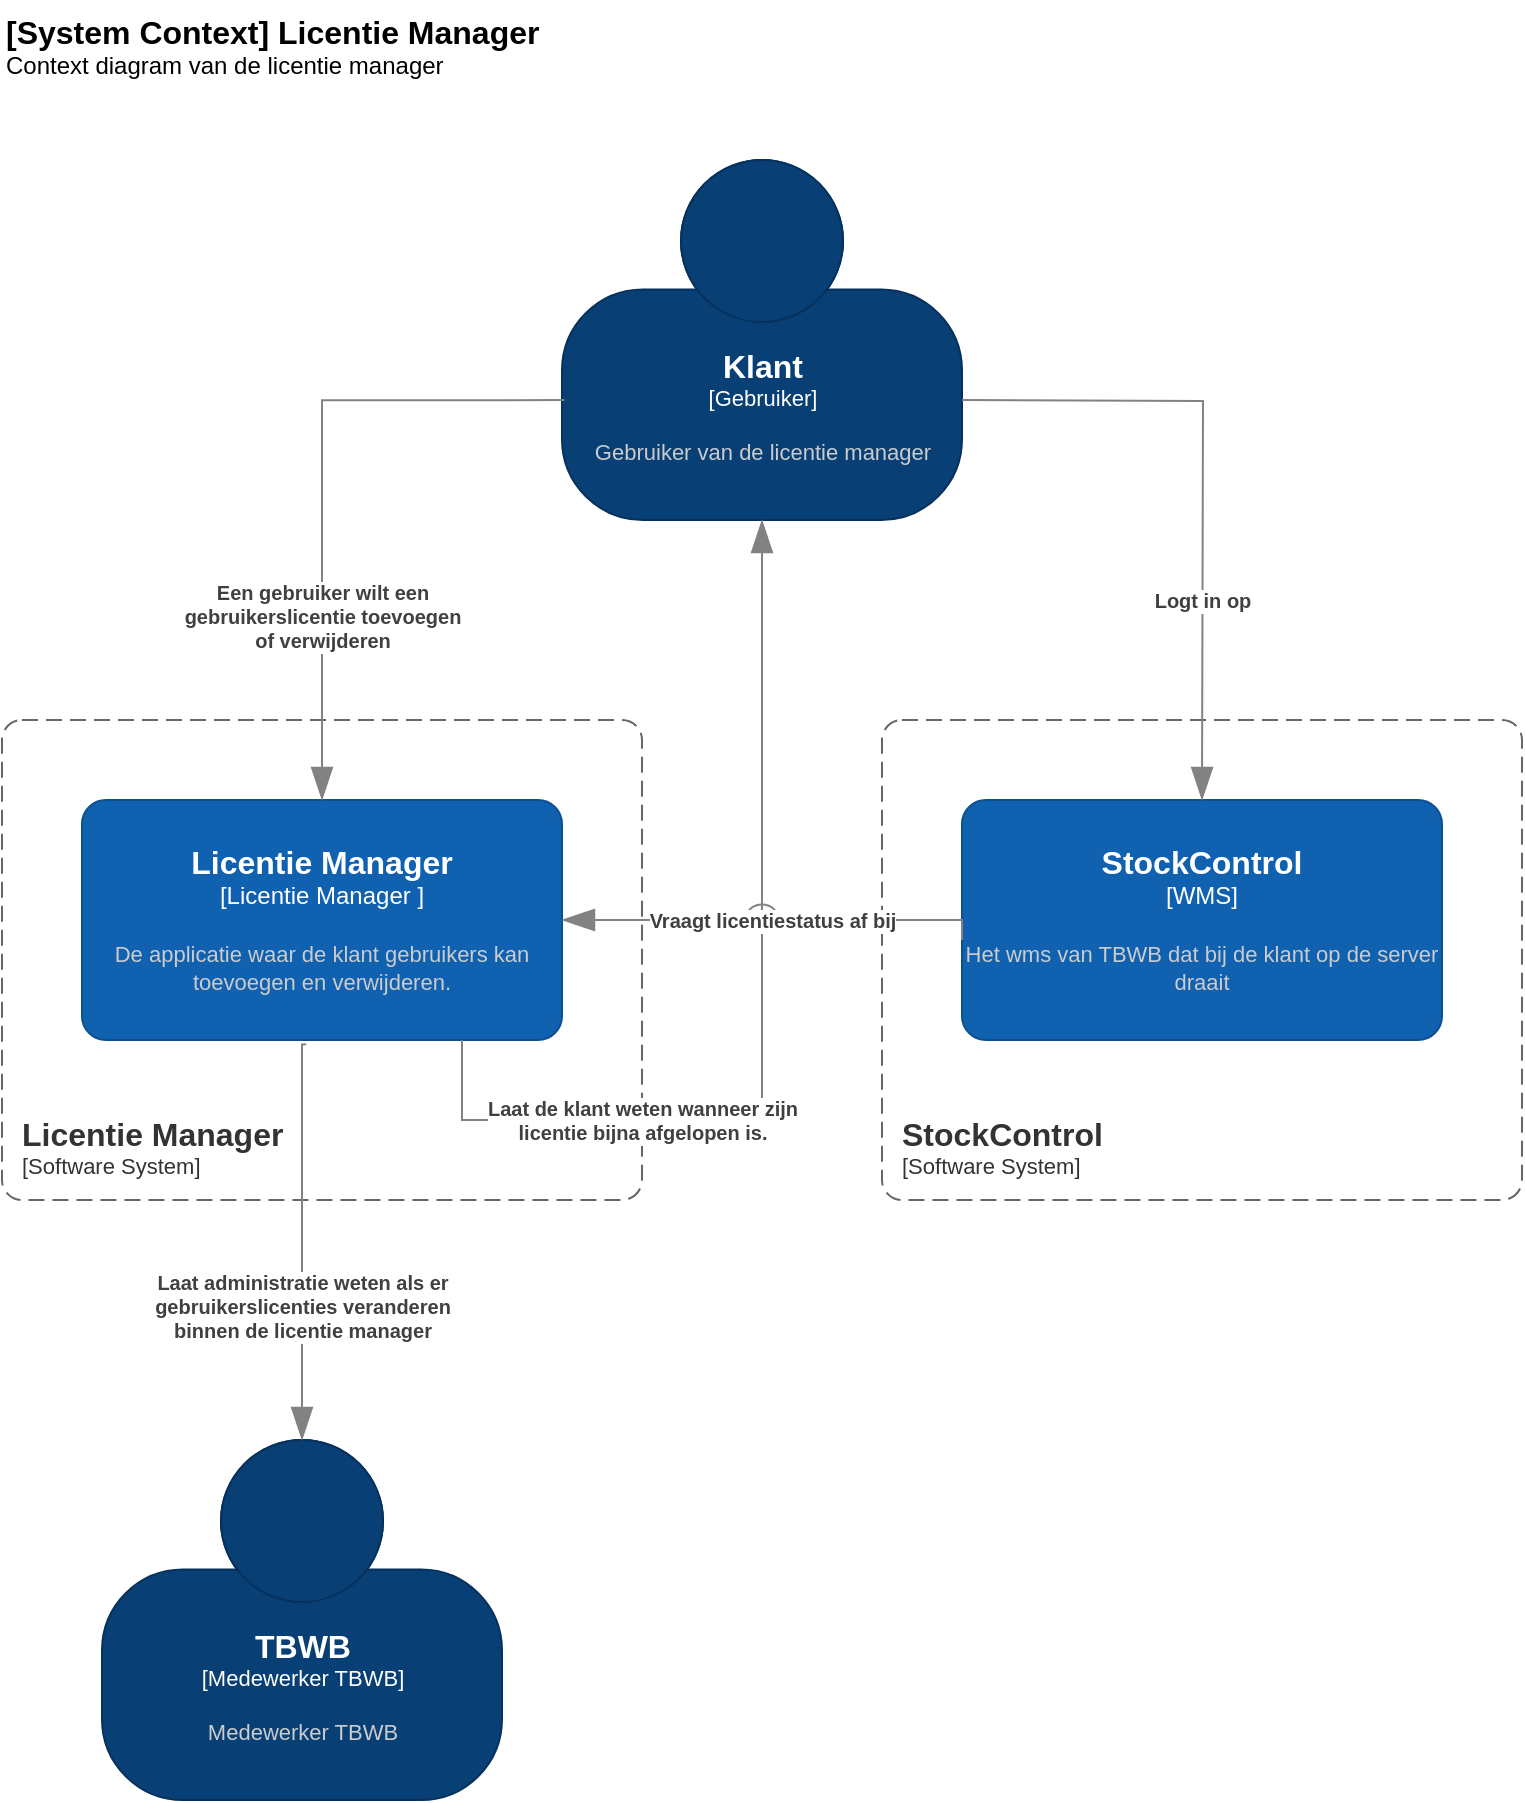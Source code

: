<mxfile version="20.8.1" type="device" pages="5"><diagram id="vMWcSJuVremPV5itv587" name="system context"><mxGraphModel dx="443" dy="817" grid="1" gridSize="10" guides="1" tooltips="1" connect="1" arrows="1" fold="1" page="1" pageScale="1" pageWidth="827" pageHeight="1169" math="0" shadow="0"><root><mxCell id="0"/><mxCell id="1" parent="0"/><object placeholders="1" c4Name="[System Context] Licentie Manager" c4Type="ContainerScopeBoundary" c4Description="Context diagram van de licentie manager" label="&lt;font style=&quot;font-size: 16px&quot;&gt;&lt;b&gt;&lt;div style=&quot;text-align: left&quot;&gt;%c4Name%&lt;/div&gt;&lt;/b&gt;&lt;/font&gt;&lt;div style=&quot;text-align: left&quot;&gt;%c4Description%&lt;/div&gt;" id="EdWTpOaJN6bSCSRtMYar-1"><mxCell style="text;html=1;strokeColor=none;fillColor=none;align=left;verticalAlign=top;whiteSpace=wrap;rounded=0;metaEdit=1;allowArrows=0;resizable=1;rotatable=0;connectable=0;recursiveResize=0;expand=0;pointerEvents=0;points=[[0.25,0,0],[0.5,0,0],[0.75,0,0],[1,0.25,0],[1,0.5,0],[1,0.75,0],[0.75,1,0],[0.5,1,0],[0.25,1,0],[0,0.75,0],[0,0.5,0],[0,0.25,0]];" parent="1" vertex="1"><mxGeometry x="890" y="40" width="350" height="40" as="geometry"/></mxCell></object><object placeholders="1" c4Name="Klant" c4Type="Gebruiker" c4Description="Gebruiker van de licentie manager" label="&lt;font style=&quot;font-size: 16px&quot;&gt;&lt;b&gt;%c4Name%&lt;/b&gt;&lt;/font&gt;&lt;div&gt;[%c4Type%]&lt;/div&gt;&lt;br&gt;&lt;div&gt;&lt;font style=&quot;font-size: 11px&quot;&gt;&lt;font color=&quot;#cccccc&quot;&gt;%c4Description%&lt;/font&gt;&lt;/div&gt;" id="EdWTpOaJN6bSCSRtMYar-2"><mxCell style="html=1;fontSize=11;dashed=0;whitespace=wrap;fillColor=#083F75;strokeColor=#06315C;fontColor=#ffffff;shape=mxgraph.c4.person2;align=center;metaEdit=1;points=[[0.5,0,0],[1,0.5,0],[1,0.75,0],[0.75,1,0],[0.5,1,0],[0.25,1,0],[0,0.75,0],[0,0.5,0]];resizable=0;" parent="1" vertex="1"><mxGeometry x="1170" y="120" width="200" height="180" as="geometry"/></mxCell></object><object placeholders="1" c4Name="Licentie Manager" c4Type="Licentie Manager " c4Description="De applicatie waar de klant gebruikers kan toevoegen en verwijderen." label="&lt;font style=&quot;font-size: 16px&quot;&gt;&lt;b&gt;%c4Name%&lt;/b&gt;&lt;/font&gt;&lt;div&gt;[%c4Type%]&lt;/div&gt;&lt;br&gt;&lt;div&gt;&lt;font style=&quot;font-size: 11px&quot;&gt;&lt;font color=&quot;#cccccc&quot;&gt;%c4Description%&lt;/font&gt;&lt;/div&gt;" id="EdWTpOaJN6bSCSRtMYar-3"><mxCell style="rounded=1;whiteSpace=wrap;html=1;labelBackgroundColor=none;fillColor=#1061B0;fontColor=#ffffff;align=center;arcSize=10;strokeColor=#0D5091;metaEdit=1;resizable=0;points=[[0.25,0,0],[0.5,0,0],[0.75,0,0],[1,0.25,0],[1,0.5,0],[1,0.75,0],[0.75,1,0],[0.5,1,0],[0.25,1,0],[0,0.75,0],[0,0.5,0],[0,0.25,0]];" parent="1" vertex="1"><mxGeometry x="930" y="440" width="240" height="120" as="geometry"/></mxCell></object><object placeholders="1" c4Name="StockControl" c4Type="WMS" c4Description="Het wms van TBWB dat bij de klant op de server draait" label="&lt;font style=&quot;font-size: 16px&quot;&gt;&lt;b&gt;%c4Name%&lt;/b&gt;&lt;/font&gt;&lt;div&gt;[%c4Type%]&lt;/div&gt;&lt;br&gt;&lt;div&gt;&lt;font style=&quot;font-size: 11px&quot;&gt;&lt;font color=&quot;#cccccc&quot;&gt;%c4Description%&lt;/font&gt;&lt;/div&gt;" id="EdWTpOaJN6bSCSRtMYar-5"><mxCell style="rounded=1;whiteSpace=wrap;html=1;labelBackgroundColor=none;fillColor=#1061B0;fontColor=#ffffff;align=center;arcSize=10;strokeColor=#0D5091;metaEdit=1;resizable=0;points=[[0.25,0,0],[0.5,0,0],[0.75,0,0],[1,0.25,0],[1,0.5,0],[1,0.75,0],[0.75,1,0],[0.5,1,0],[0.25,1,0],[0,0.75,0],[0,0.5,0],[0,0.25,0]];" parent="1" vertex="1"><mxGeometry x="1370" y="440" width="240" height="120" as="geometry"/></mxCell></object><object placeholders="1" c4Name="Licentie Manager" c4Type="SystemScopeBoundary" c4Application="Software System" label="&lt;font style=&quot;font-size: 16px&quot;&gt;&lt;b&gt;&lt;div style=&quot;text-align: left&quot;&gt;%c4Name%&lt;/div&gt;&lt;/b&gt;&lt;/font&gt;&lt;div style=&quot;text-align: left&quot;&gt;[%c4Application%]&lt;/div&gt;" id="EdWTpOaJN6bSCSRtMYar-7"><mxCell style="rounded=1;fontSize=11;whiteSpace=wrap;html=1;dashed=1;arcSize=20;fillColor=none;strokeColor=#666666;fontColor=#333333;labelBackgroundColor=none;align=left;verticalAlign=bottom;labelBorderColor=none;spacingTop=0;spacing=10;dashPattern=8 4;metaEdit=1;rotatable=0;perimeter=rectanglePerimeter;noLabel=0;labelPadding=0;allowArrows=0;connectable=0;expand=0;recursiveResize=0;editable=1;pointerEvents=0;absoluteArcSize=1;points=[[0.25,0,0],[0.5,0,0],[0.75,0,0],[1,0.25,0],[1,0.5,0],[1,0.75,0],[0.75,1,0],[0.5,1,0],[0.25,1,0],[0,0.75,0],[0,0.5,0],[0,0.25,0]];" parent="1" vertex="1"><mxGeometry x="890" y="400" width="320" height="240" as="geometry"/></mxCell></object><object placeholders="1" c4Name="StockControl" c4Type="SystemScopeBoundary" c4Application="Software System" label="&lt;font style=&quot;font-size: 16px&quot;&gt;&lt;b&gt;&lt;div style=&quot;text-align: left&quot;&gt;%c4Name%&lt;/div&gt;&lt;/b&gt;&lt;/font&gt;&lt;div style=&quot;text-align: left&quot;&gt;[%c4Application%]&lt;/div&gt;" id="EdWTpOaJN6bSCSRtMYar-8"><mxCell style="rounded=1;fontSize=11;whiteSpace=wrap;html=1;dashed=1;arcSize=20;fillColor=none;strokeColor=#666666;fontColor=#333333;labelBackgroundColor=none;align=left;verticalAlign=bottom;labelBorderColor=none;spacingTop=0;spacing=10;dashPattern=8 4;metaEdit=1;rotatable=0;perimeter=rectanglePerimeter;noLabel=0;labelPadding=0;allowArrows=0;connectable=0;expand=0;recursiveResize=0;editable=1;pointerEvents=0;absoluteArcSize=1;points=[[0.25,0,0],[0.5,0,0],[0.75,0,0],[1,0.25,0],[1,0.5,0],[1,0.75,0],[0.75,1,0],[0.5,1,0],[0.25,1,0],[0,0.75,0],[0,0.5,0],[0,0.25,0]];" parent="1" vertex="1"><mxGeometry x="1330" y="400" width="320" height="240" as="geometry"/></mxCell></object><object placeholders="1" c4Type="Relationship" c4Description="Een gebruiker wilt een &#10;gebruikerslicentie toevoegen &#10;of verwijderen" label="&lt;div style=&quot;text-align: left&quot;&gt;&lt;div style=&quot;text-align: center&quot;&gt;&lt;b&gt;%c4Description%&lt;/b&gt;&lt;/div&gt;" id="EdWTpOaJN6bSCSRtMYar-9"><mxCell style="endArrow=blockThin;html=1;fontSize=10;fontColor=#404040;strokeWidth=1;endFill=1;strokeColor=#828282;elbow=vertical;metaEdit=1;endSize=14;startSize=14;jumpStyle=arc;jumpSize=16;rounded=0;edgeStyle=orthogonalEdgeStyle;exitX=0.006;exitY=0.667;exitDx=0;exitDy=0;exitPerimeter=0;entryX=0.5;entryY=0;entryDx=0;entryDy=0;entryPerimeter=0;" parent="1" source="EdWTpOaJN6bSCSRtMYar-2" target="EdWTpOaJN6bSCSRtMYar-3" edge="1"><mxGeometry x="0.431" width="240" relative="1" as="geometry"><mxPoint x="1140" y="610" as="sourcePoint"/><mxPoint x="1050" y="400" as="targetPoint"/><Array as="points"><mxPoint x="1050" y="240"/></Array><mxPoint as="offset"/></mxGeometry></mxCell></object><object placeholders="1" c4Name="TBWB" c4Type="Medewerker TBWB" c4Description="Medewerker TBWB" label="&lt;font style=&quot;font-size: 16px&quot;&gt;&lt;b&gt;%c4Name%&lt;/b&gt;&lt;/font&gt;&lt;div&gt;[%c4Type%]&lt;/div&gt;&lt;br&gt;&lt;div&gt;&lt;font style=&quot;font-size: 11px&quot;&gt;&lt;font color=&quot;#cccccc&quot;&gt;%c4Description%&lt;/font&gt;&lt;/div&gt;" id="EdWTpOaJN6bSCSRtMYar-11"><mxCell style="html=1;fontSize=11;dashed=0;whitespace=wrap;fillColor=#083F75;strokeColor=#06315C;fontColor=#ffffff;shape=mxgraph.c4.person2;align=center;metaEdit=1;points=[[0.5,0,0],[1,0.5,0],[1,0.75,0],[0.75,1,0],[0.5,1,0],[0.25,1,0],[0,0.75,0],[0,0.5,0]];resizable=0;" parent="1" vertex="1"><mxGeometry x="940" y="760" width="200" height="180" as="geometry"/></mxCell></object><object placeholders="1" c4Type="Relationship" c4Description="Laat de klant weten wanneer zijn&#10;licentie bijna afgelopen is." label="&lt;div style=&quot;text-align: left&quot;&gt;&lt;div style=&quot;text-align: center&quot;&gt;&lt;b&gt;%c4Description%&lt;/b&gt;&lt;/div&gt;" id="EdWTpOaJN6bSCSRtMYar-12"><mxCell style="endArrow=blockThin;html=1;fontSize=10;fontColor=#404040;strokeWidth=1;endFill=1;strokeColor=#828282;elbow=vertical;metaEdit=1;endSize=14;startSize=14;jumpStyle=arc;jumpSize=16;rounded=0;edgeStyle=orthogonalEdgeStyle;entryX=0.5;entryY=1;entryDx=0;entryDy=0;entryPerimeter=0;" parent="1" target="EdWTpOaJN6bSCSRtMYar-2" edge="1"><mxGeometry x="-0.471" width="240" relative="1" as="geometry"><mxPoint x="1120" y="560" as="sourcePoint"/><mxPoint x="1410" y="880" as="targetPoint"/><Array as="points"><mxPoint x="1120" y="600"/><mxPoint x="1270" y="600"/></Array><mxPoint as="offset"/></mxGeometry></mxCell></object><object placeholders="1" c4Type="Relationship" c4Description="Laat administratie weten als er&#10;gebruikerslicenties veranderen &#10;binnen de licentie manager" label="&lt;div style=&quot;text-align: left&quot;&gt;&lt;div style=&quot;text-align: center&quot;&gt;&lt;b&gt;%c4Description%&lt;/b&gt;&lt;/div&gt;" id="EdWTpOaJN6bSCSRtMYar-13"><mxCell style="endArrow=blockThin;html=1;fontSize=10;fontColor=#404040;strokeWidth=1;endFill=1;strokeColor=#828282;elbow=vertical;metaEdit=1;endSize=14;startSize=14;jumpStyle=arc;jumpSize=16;rounded=0;edgeStyle=orthogonalEdgeStyle;exitX=0.467;exitY=1.018;exitDx=0;exitDy=0;exitPerimeter=0;entryX=0.5;entryY=0;entryDx=0;entryDy=0;entryPerimeter=0;" parent="1" source="EdWTpOaJN6bSCSRtMYar-3" target="EdWTpOaJN6bSCSRtMYar-11" edge="1"><mxGeometry x="0.333" width="240" relative="1" as="geometry"><mxPoint x="1170" y="920" as="sourcePoint"/><mxPoint x="1390" y="920" as="targetPoint"/><Array as="points"><mxPoint x="1040" y="562"/></Array><mxPoint as="offset"/></mxGeometry></mxCell></object><object placeholders="1" c4Type="Relationship" c4Description="Logt in op" label="&lt;div style=&quot;text-align: left&quot;&gt;&lt;div style=&quot;text-align: center&quot;&gt;&lt;b&gt;%c4Description%&lt;/b&gt;&lt;/div&gt;" id="EdWTpOaJN6bSCSRtMYar-14"><mxCell style="endArrow=blockThin;html=1;fontSize=10;fontColor=#404040;strokeWidth=1;endFill=1;strokeColor=#828282;elbow=vertical;metaEdit=1;endSize=14;startSize=14;jumpStyle=arc;jumpSize=16;rounded=0;edgeStyle=orthogonalEdgeStyle;" parent="1" edge="1"><mxGeometry x="0.375" width="240" relative="1" as="geometry"><mxPoint x="1370" y="240" as="sourcePoint"/><mxPoint x="1490" y="440" as="targetPoint"/><mxPoint as="offset"/></mxGeometry></mxCell></object><object placeholders="1" c4Type="Relationship" c4Description="Vraagt licentiestatus af bij" label="&lt;div style=&quot;text-align: left&quot;&gt;&lt;div style=&quot;text-align: center&quot;&gt;&lt;b&gt;%c4Description%&lt;/b&gt;&lt;/div&gt;" id="EdWTpOaJN6bSCSRtMYar-15"><mxCell style="endArrow=blockThin;html=1;fontSize=10;fontColor=#404040;strokeWidth=1;endFill=1;strokeColor=#828282;elbow=vertical;metaEdit=1;endSize=14;startSize=14;jumpStyle=arc;jumpSize=16;rounded=0;edgeStyle=orthogonalEdgeStyle;entryX=1;entryY=0.5;entryDx=0;entryDy=0;entryPerimeter=0;" parent="1" target="EdWTpOaJN6bSCSRtMYar-3" edge="1"><mxGeometry width="240" relative="1" as="geometry"><mxPoint x="1370" y="510" as="sourcePoint"/><mxPoint x="1170" y="720" as="targetPoint"/><Array as="points"><mxPoint x="1370" y="500"/></Array></mxGeometry></mxCell></object></root></mxGraphModel></diagram><diagram id="vV8UoZX6cZt3GryvPJCW" name="Containers"><mxGraphModel dx="533" dy="2361" grid="1" gridSize="10" guides="1" tooltips="1" connect="1" arrows="1" fold="1" page="1" pageScale="1" pageWidth="827" pageHeight="1169" math="0" shadow="0"><root><mxCell id="0"/><mxCell id="1" parent="0"/><object placeholders="1" c4Name="Klant" c4Type="Gebruiker" c4Description="Gebruiker van de licentie manager" label="&lt;font style=&quot;font-size: 16px&quot;&gt;&lt;b&gt;%c4Name%&lt;/b&gt;&lt;/font&gt;&lt;div&gt;[%c4Type%]&lt;/div&gt;&lt;br&gt;&lt;div&gt;&lt;font style=&quot;font-size: 11px&quot;&gt;&lt;font color=&quot;#cccccc&quot;&gt;%c4Description%&lt;/font&gt;&lt;/div&gt;" id="MaivEmoOGwA1h5DjIAEK-7"><mxCell style="html=1;fontSize=11;dashed=0;whitespace=wrap;fillColor=#083F75;strokeColor=#06315C;fontColor=#ffffff;shape=mxgraph.c4.person2;align=center;metaEdit=1;points=[[0.5,0,0],[1,0.5,0],[1,0.75,0],[0.75,1,0],[0.5,1,0],[0.25,1,0],[0,0.75,0],[0,0.5,0]];resizable=0;" parent="1" vertex="1"><mxGeometry x="2439.94" y="-300" width="200" height="180" as="geometry"/></mxCell></object><object placeholders="1" c4Name="Mail server" c4Type="Mail server" c4Description="De mailserver die gebruikt wordt om de klant op de hoogte te houden van zijn licentiestatus" label="&lt;font style=&quot;font-size: 16px&quot;&gt;&lt;b&gt;%c4Name%&lt;/b&gt;&lt;/font&gt;&lt;div&gt;[%c4Type%]&lt;/div&gt;&lt;br&gt;&lt;div&gt;&lt;font style=&quot;font-size: 11px&quot;&gt;&lt;font color=&quot;#cccccc&quot;&gt;%c4Description%&lt;/font&gt;&lt;/div&gt;" id="MaivEmoOGwA1h5DjIAEK-8"><mxCell style="rounded=1;whiteSpace=wrap;html=1;labelBackgroundColor=none;fillColor=#8C8496;fontColor=#ffffff;align=center;arcSize=10;strokeColor=#736782;metaEdit=1;resizable=0;points=[[0.25,0,0],[0.5,0,0],[0.75,0,0],[1,0.25,0],[1,0.5,0],[1,0.75,0],[0.75,1,0],[0.5,1,0],[0.25,1,0],[0,0.75,0],[0,0.5,0],[0,0.25,0]];" parent="1" vertex="1"><mxGeometry x="1830.0" y="585" width="240" height="120" as="geometry"/></mxCell></object><object placeholders="1" c4Type="Relationship" c4Description="inloggen" label="&lt;div style=&quot;text-align: left&quot;&gt;&lt;div style=&quot;text-align: center&quot;&gt;&lt;b&gt;%c4Description%&lt;/b&gt;&lt;/div&gt;" id="MaivEmoOGwA1h5DjIAEK-9"><mxCell style="endArrow=blockThin;html=1;fontSize=10;fontColor=#404040;strokeWidth=1;endFill=1;strokeColor=#828282;elbow=vertical;metaEdit=1;endSize=14;startSize=14;jumpStyle=arc;jumpSize=16;rounded=0;edgeStyle=orthogonalEdgeStyle;exitX=0;exitY=0.75;exitDx=0;exitDy=0;exitPerimeter=0;entryX=0.5;entryY=0;entryDx=0;entryDy=0;entryPerimeter=0;" parent="1" source="MaivEmoOGwA1h5DjIAEK-7" target="MaivEmoOGwA1h5DjIAEK-25" edge="1"><mxGeometry x="-0.237" width="240" relative="1" as="geometry"><mxPoint x="2799.94" y="700" as="sourcePoint"/><mxPoint x="2540" y="480" as="targetPoint"/><Array as="points"><mxPoint x="2320" y="-165"/></Array><mxPoint as="offset"/></mxGeometry></mxCell></object><object placeholders="1" c4Name="[Containers] Licentie Manager" c4Type="ContainerDiagramTitle" c4Description="Container diagram van de licentie manager" label="&lt;font style=&quot;font-size: 16px&quot;&gt;&lt;b&gt;&lt;div style=&quot;text-align: left&quot;&gt;%c4Name%&lt;/div&gt;&lt;/b&gt;&lt;/font&gt;&lt;div style=&quot;text-align: left&quot;&gt;%c4Description%&lt;/div&gt;" id="MaivEmoOGwA1h5DjIAEK-10"><mxCell style="text;html=1;strokeColor=none;fillColor=none;align=left;verticalAlign=top;whiteSpace=wrap;rounded=0;metaEdit=1;allowArrows=0;resizable=1;rotatable=0;connectable=0;recursiveResize=0;expand=0;pointerEvents=0;points=[[0.25,0,0],[0.5,0,0],[0.75,0,0],[1,0.25,0],[1,0.5,0],[1,0.75,0],[0.75,1,0],[0.5,1,0],[0.25,1,0],[0,0.75,0],[0,0.5,0],[0,0.25,0]];" parent="1" vertex="1"><mxGeometry x="2149.88" y="-390" width="260" height="40" as="geometry"/></mxCell></object><object placeholders="1" c4Type="Licentie Service" c4Container="Language" c4Technology=".Net Core 6" c4Description="service voor het licentiebeheer" label="&lt;font style=&quot;font-size: 16px&quot;&gt;&lt;b&gt;%c4Type%&lt;/font&gt;&lt;div&gt;[%c4Container%:&amp;nbsp;%c4Technology%]&lt;/div&gt;&lt;br&gt;&lt;div&gt;&lt;font style=&quot;font-size: 11px&quot;&gt;&lt;font color=&quot;#E6E6E6&quot;&gt;%c4Description%&lt;/font&gt;&lt;/div&gt;" id="MaivEmoOGwA1h5DjIAEK-11"><mxCell style="shape=hexagon;size=50;perimeter=hexagonPerimeter2;whiteSpace=wrap;html=1;fixedSize=1;rounded=1;labelBackgroundColor=none;fillColor=#23A2D9;fontSize=12;fontColor=#ffffff;align=center;strokeColor=#0E7DAD;metaEdit=1;points=[[0.5,0,0],[1,0.25,0],[1,0.5,0],[1,0.75,0],[0.5,1,0],[0,0.75,0],[0,0.5,0],[0,0.25,0]];resizable=0;" parent="1" vertex="1"><mxGeometry x="2219.76" y="560" width="200" height="170" as="geometry"/></mxCell></object><object placeholders="1" c4Type="Licentie Service Database" c4Container="Database" c4Technology="PostgresSQL" c4Description="Online database " label="&lt;font style=&quot;font-size: 16px&quot;&gt;&lt;b&gt;%c4Type%&lt;/font&gt;&lt;div&gt;[%c4Container%:&amp;nbsp;%c4Technology%]&lt;/div&gt;&lt;br&gt;&lt;div&gt;&lt;font style=&quot;font-size: 11px&quot;&gt;&lt;font color=&quot;#E6E6E6&quot;&gt;%c4Description%&lt;/font&gt;&lt;/div&gt;" id="MaivEmoOGwA1h5DjIAEK-12"><mxCell style="shape=cylinder3;size=15;whiteSpace=wrap;html=1;boundedLbl=1;rounded=0;labelBackgroundColor=none;fillColor=#23A2D9;fontSize=12;fontColor=#ffffff;align=center;strokeColor=#0E7DAD;metaEdit=1;points=[[0.5,0,0],[1,0.25,0],[1,0.5,0],[1,0.75,0],[0.5,1,0],[0,0.75,0],[0,0.5,0],[0,0.25,0]];resizable=0;" parent="1" vertex="1"><mxGeometry x="2199.94" y="830" width="240" height="120" as="geometry"/></mxCell></object><object placeholders="1" c4Type="Licentie Manager Certificate" c4Container="Certificate" c4Technology="x509 certificate" c4Description="" label="&lt;font style=&quot;font-size: 16px&quot;&gt;&lt;b&gt;%c4Type%&lt;/font&gt;&lt;div&gt;[%c4Container%:&amp;nbsp;%c4Technology%]&lt;/div&gt;&lt;br&gt;&lt;div&gt;&lt;font style=&quot;font-size: 11px&quot;&gt;&lt;font color=&quot;#E6E6E6&quot;&gt;%c4Description%&lt;/font&gt;&lt;/div&gt;" id="MaivEmoOGwA1h5DjIAEK-13"><mxCell style="shape=cylinder3;size=15;whiteSpace=wrap;html=1;boundedLbl=1;rounded=0;labelBackgroundColor=none;fillColor=#23A2D9;fontSize=12;fontColor=#ffffff;align=center;strokeColor=#0E7DAD;metaEdit=1;points=[[0.5,0,0],[1,0.25,0],[1,0.5,0],[1,0.75,0],[0.5,1,0],[0,0.75,0],[0,0.5,0],[0,0.25,0]];resizable=0;" parent="1" vertex="1"><mxGeometry x="2639.82" y="830" width="240" height="120" as="geometry"/></mxCell></object><object placeholders="1" c4Type="Relationship" c4Technology="JSON/HTTPS" c4Description="Bij het aanmaken en verwijderen van&#10;een licentie worde er een API call&#10;gedaan.&#10;" label="&lt;div style=&quot;text-align: left&quot;&gt;&lt;div style=&quot;text-align: center&quot;&gt;&lt;b&gt;%c4Description%&lt;/b&gt;&lt;/div&gt;&lt;div style=&quot;text-align: center&quot;&gt;[%c4Technology%]&lt;/div&gt;&lt;/div&gt;" id="MaivEmoOGwA1h5DjIAEK-14"><mxCell style="endArrow=blockThin;html=1;fontSize=10;fontColor=#404040;strokeWidth=1;endFill=1;strokeColor=#828282;elbow=vertical;metaEdit=1;endSize=14;startSize=14;jumpStyle=arc;jumpSize=16;rounded=0;edgeStyle=orthogonalEdgeStyle;startArrow=none;entryX=0.5;entryY=0;entryDx=0;entryDy=0;entryPerimeter=0;" parent="1" target="MaivEmoOGwA1h5DjIAEK-11" edge="1"><mxGeometry x="0.2" width="240" relative="1" as="geometry"><mxPoint x="2320" y="360" as="sourcePoint"/><mxPoint x="2310" y="560" as="targetPoint"/><Array as="points"><mxPoint x="2320" y="530"/><mxPoint x="2320" y="530"/></Array><mxPoint as="offset"/></mxGeometry></mxCell></object><object placeholders="1" c4Type="Relationship" c4Technology="EntityFramework" c4Description="leest van en schrijft naar" label="&lt;div style=&quot;text-align: left&quot;&gt;&lt;div style=&quot;text-align: center&quot;&gt;&lt;b&gt;%c4Description%&lt;/b&gt;&lt;/div&gt;&lt;div style=&quot;text-align: center&quot;&gt;[%c4Technology%]&lt;/div&gt;&lt;/div&gt;" id="MaivEmoOGwA1h5DjIAEK-15"><mxCell style="endArrow=blockThin;html=1;fontSize=10;fontColor=#404040;strokeWidth=1;endFill=1;strokeColor=#828282;elbow=vertical;metaEdit=1;endSize=14;startSize=14;jumpStyle=arc;jumpSize=16;rounded=0;edgeStyle=orthogonalEdgeStyle;entryX=0.5;entryY=0;entryDx=0;entryDy=0;entryPerimeter=0;exitX=0.5;exitY=1;exitDx=0;exitDy=0;exitPerimeter=0;" parent="1" source="MaivEmoOGwA1h5DjIAEK-11" target="MaivEmoOGwA1h5DjIAEK-12" edge="1"><mxGeometry width="240" relative="1" as="geometry"><mxPoint x="2550" y="690" as="sourcePoint"/><mxPoint x="2539.76" y="280" as="targetPoint"/><Array as="points"><mxPoint x="2320" y="729"/><mxPoint x="2320" y="829"/></Array></mxGeometry></mxCell></object><object placeholders="1" c4Type="Relationship" c4Technology="STMP Server" c4Description="Stuurt emails via" label="&lt;div style=&quot;text-align: left&quot;&gt;&lt;div style=&quot;text-align: center&quot;&gt;&lt;b&gt;%c4Description%&lt;/b&gt;&lt;/div&gt;&lt;div style=&quot;text-align: center&quot;&gt;[%c4Technology%]&lt;/div&gt;&lt;/div&gt;" id="MaivEmoOGwA1h5DjIAEK-16"><mxCell style="endArrow=blockThin;html=1;fontSize=10;fontColor=#404040;strokeWidth=1;endFill=1;strokeColor=#828282;elbow=vertical;metaEdit=1;endSize=14;startSize=14;jumpStyle=arc;jumpSize=16;rounded=0;edgeStyle=orthogonalEdgeStyle;exitX=0;exitY=0.5;exitDx=0;exitDy=0;exitPerimeter=0;entryX=1;entryY=0.5;entryDx=0;entryDy=0;entryPerimeter=0;" parent="1" source="MaivEmoOGwA1h5DjIAEK-11" target="MaivEmoOGwA1h5DjIAEK-8" edge="1"><mxGeometry x="-0.079" width="240" relative="1" as="geometry"><mxPoint x="3289.88" y="920" as="sourcePoint"/><mxPoint x="2140" y="730" as="targetPoint"/><mxPoint as="offset"/><Array as="points"><mxPoint x="2140" y="645"/><mxPoint x="2140" y="645"/></Array></mxGeometry></mxCell></object><object placeholders="1" c4Name="Licentie Manager Dashboard" c4Type="SystemScopeBoundary" c4Application="Dashboard" label="&lt;font style=&quot;font-size: 16px&quot;&gt;&lt;b&gt;&lt;div style=&quot;text-align: left&quot;&gt;%c4Name%&lt;/div&gt;&lt;/b&gt;&lt;/font&gt;&lt;div style=&quot;text-align: left&quot;&gt;[%c4Application%]&lt;/div&gt;" id="MaivEmoOGwA1h5DjIAEK-17"><mxCell style="rounded=1;fontSize=11;whiteSpace=wrap;html=1;dashed=1;arcSize=20;fillColor=none;strokeColor=#666666;fontColor=#333333;labelBackgroundColor=none;align=left;verticalAlign=bottom;labelBorderColor=none;spacingTop=0;spacing=10;dashPattern=8 4;metaEdit=1;rotatable=0;perimeter=rectanglePerimeter;noLabel=0;labelPadding=0;allowArrows=0;connectable=0;expand=0;recursiveResize=0;editable=1;pointerEvents=0;absoluteArcSize=1;points=[[0.25,0,0],[0.5,0,0],[0.75,0,0],[1,0.25,0],[1,0.5,0],[1,0.75,0],[0.75,1,0],[0.5,1,0],[0.25,1,0],[0,0.75,0],[0,0.5,0],[0,0.25,0]];" parent="1" vertex="1"><mxGeometry x="2159.88" y="160" width="320" height="280" as="geometry"/></mxCell></object><object placeholders="1" c4Name="Licentie Manager Service" c4Type="SystemScopeBoundary" c4Application="Cloud Apllication" label="&lt;font style=&quot;font-size: 16px&quot;&gt;&lt;b&gt;&lt;div style=&quot;text-align: left&quot;&gt;%c4Name%&lt;/div&gt;&lt;/b&gt;&lt;/font&gt;&lt;div style=&quot;text-align: left&quot;&gt;[%c4Application%]&lt;/div&gt;" id="MaivEmoOGwA1h5DjIAEK-18"><mxCell style="rounded=1;fontSize=11;whiteSpace=wrap;html=1;dashed=1;arcSize=20;fillColor=none;strokeColor=#666666;fontColor=#333333;labelBackgroundColor=none;align=left;verticalAlign=bottom;labelBorderColor=none;spacingTop=0;spacing=10;dashPattern=8 4;metaEdit=1;rotatable=0;perimeter=rectanglePerimeter;noLabel=0;labelPadding=0;allowArrows=0;connectable=0;expand=0;recursiveResize=0;editable=1;pointerEvents=0;absoluteArcSize=1;points=[[0.25,0,0],[0.5,0,0],[0.75,0,0],[1,0.25,0],[1,0.5,0],[1,0.75,0],[0.75,1,0],[0.5,1,0],[0.25,1,0],[0,0.75,0],[0,0.5,0],[0,0.25,0]];" parent="1" vertex="1"><mxGeometry x="2159.88" y="520" width="320.12" height="490" as="geometry"/></mxCell></object><object placeholders="1" c4Type="Relationship" c4Technology="JSON/HTTPS" c4Description="Controleert licentie&#10;status" label="&lt;div style=&quot;text-align: left&quot;&gt;&lt;div style=&quot;text-align: center&quot;&gt;&lt;b&gt;%c4Description%&lt;/b&gt;&lt;/div&gt;&lt;div style=&quot;text-align: center&quot;&gt;[%c4Technology%]&lt;/div&gt;&lt;/div&gt;" id="MaivEmoOGwA1h5DjIAEK-21"><mxCell style="endArrow=blockThin;html=1;fontSize=10;fontColor=#404040;strokeWidth=1;endFill=1;strokeColor=#828282;elbow=vertical;metaEdit=1;endSize=14;startSize=14;jumpStyle=arc;jumpSize=16;rounded=0;edgeStyle=orthogonalEdgeStyle;exitX=0.5;exitY=1;exitDx=0;exitDy=0;exitPerimeter=0;" parent="1" source="MaivEmoOGwA1h5DjIAEK-26" edge="1"><mxGeometry width="240" relative="1" as="geometry"><mxPoint x="2999.94" y="630" as="sourcePoint"/><mxPoint x="2760" y="830" as="targetPoint"/></mxGeometry></mxCell></object><object placeholders="1" c4Type="Relationship" c4Technology="JSON/HTTPS" c4Description="Pollen naar een nieuw &#10;certificaat (x min)" label="&lt;div style=&quot;text-align: left&quot;&gt;&lt;div style=&quot;text-align: center&quot;&gt;&lt;b&gt;%c4Description%&lt;/b&gt;&lt;/div&gt;&lt;div style=&quot;text-align: center&quot;&gt;[%c4Technology%]&lt;/div&gt;&lt;/div&gt;" id="MaivEmoOGwA1h5DjIAEK-23"><mxCell style="endArrow=none;html=1;fontSize=10;fontColor=#404040;strokeWidth=1;endFill=0;strokeColor=#828282;elbow=vertical;metaEdit=1;endSize=14;startSize=14;jumpStyle=arc;jumpSize=16;rounded=0;edgeStyle=orthogonalEdgeStyle;exitX=1;exitY=0.5;exitDx=0;exitDy=0;exitPerimeter=0;startArrow=classic;startFill=1;entryX=0.002;entryY=0.605;entryDx=0;entryDy=0;entryPerimeter=0;" parent="1" source="MaivEmoOGwA1h5DjIAEK-11" target="MaivEmoOGwA1h5DjIAEK-26" edge="1"><mxGeometry x="0.035" y="-2" width="240" relative="1" as="geometry"><mxPoint x="2710" y="890" as="sourcePoint"/><mxPoint x="3070" y="690" as="targetPoint"/><mxPoint as="offset"/><Array as="points"><mxPoint x="2550" y="645"/><mxPoint x="2550" y="647"/></Array></mxGeometry></mxCell></object><object placeholders="1" c4Name="Licentie Manager" c4Type="SystemScopeBoundary" c4Application="Certificaat" label="&lt;font style=&quot;font-size: 16px&quot;&gt;&lt;b&gt;&lt;div style=&quot;text-align: left&quot;&gt;%c4Name%&lt;/div&gt;&lt;/b&gt;&lt;/font&gt;&lt;div style=&quot;text-align: left&quot;&gt;[%c4Application%]&lt;/div&gt;" id="MaivEmoOGwA1h5DjIAEK-24"><mxCell style="rounded=1;fontSize=11;whiteSpace=wrap;html=1;dashed=1;arcSize=20;fillColor=none;strokeColor=#666666;fontColor=#333333;labelBackgroundColor=none;align=left;verticalAlign=bottom;labelBorderColor=none;spacingTop=0;spacing=10;dashPattern=8 4;metaEdit=1;rotatable=0;perimeter=rectanglePerimeter;noLabel=0;labelPadding=0;allowArrows=0;connectable=0;expand=0;recursiveResize=0;editable=1;pointerEvents=0;absoluteArcSize=1;points=[[0.25,0,0],[0.5,0,0],[0.75,0,0],[1,0.25,0],[1,0.5,0],[1,0.75,0],[0.75,1,0],[0.5,1,0],[0.25,1,0],[0,0.75,0],[0,0.5,0],[0,0.25,0]];" parent="1" vertex="1"><mxGeometry x="2600" y="520" width="320" height="490" as="geometry"/></mxCell></object><object placeholders="1" c4Type="Licentie Manager Dashboard" c4Container="Container " c4Technology="Angular" c4Description="De Gui waarin de klant de gebruikerslicenties kan aanpassen" label="&lt;font style=&quot;font-size: 16px&quot;&gt;&lt;b&gt;%c4Type%&lt;/font&gt;&lt;div&gt;[%c4Container%:&amp;nbsp;%c4Technology%]&lt;/div&gt;&lt;br&gt;&lt;div&gt;&lt;font style=&quot;font-size: 11px&quot;&gt;&lt;font color=&quot;#E6E6E6&quot;&gt;%c4Description%&lt;/font&gt;&lt;/div&gt;" id="MaivEmoOGwA1h5DjIAEK-25"><mxCell style="shape=mxgraph.c4.webBrowserContainer2;whiteSpace=wrap;html=1;boundedLbl=1;rounded=0;labelBackgroundColor=none;strokeColor=#118ACD;fillColor=#23A2D9;strokeColor=#118ACD;strokeColor2=#0E7DAD;fontSize=12;fontColor=#ffffff;align=center;metaEdit=1;points=[[0.5,0,0],[1,0.25,0],[1,0.5,0],[1,0.75,0],[0.5,1,0],[0,0.75,0],[0,0.5,0],[0,0.25,0]];resizable=0;" parent="1" vertex="1"><mxGeometry x="2199.88" y="200" width="240" height="160" as="geometry"/></mxCell></object><object placeholders="1" c4Type="Licentie Manager" c4Container="Container " c4Technology=".NET Cor 6" c4Description="Applicate voor het controleren van het certificaat" label="&lt;font style=&quot;font-size: 16px&quot;&gt;&lt;b&gt;%c4Type%&lt;/font&gt;&lt;div&gt;[%c4Container%:&amp;nbsp;%c4Technology%]&lt;/div&gt;&lt;br&gt;&lt;div&gt;&lt;font style=&quot;font-size: 11px&quot;&gt;&lt;font color=&quot;#E6E6E6&quot;&gt;%c4Description%&lt;/font&gt;&lt;/div&gt;" id="MaivEmoOGwA1h5DjIAEK-26"><mxCell style="shape=mxgraph.c4.webBrowserContainer2;whiteSpace=wrap;html=1;boundedLbl=1;rounded=0;labelBackgroundColor=none;strokeColor=#118ACD;fillColor=#23A2D9;strokeColor=#118ACD;strokeColor2=#0E7DAD;fontSize=12;fontColor=#ffffff;align=center;metaEdit=1;points=[[0.5,0,0],[1,0.25,0],[1,0.5,0],[1,0.75,0],[0.5,1,0],[0,0.75,0],[0,0.5,0],[0,0.25,0]];resizable=0;" parent="1" vertex="1"><mxGeometry x="2639.82" y="560" width="240" height="160" as="geometry"/></mxCell></object><object placeholders="1" c4Name="2fA" c4Type="Two Factor authentication" c4Description="Admin moet 2fa aanzetten zodat allen hij de gebruikers kan aanmaken." label="&lt;font style=&quot;font-size: 16px&quot;&gt;&lt;b&gt;%c4Name%&lt;/b&gt;&lt;/font&gt;&lt;div&gt;[%c4Type%]&lt;/div&gt;&lt;br&gt;&lt;div&gt;&lt;font style=&quot;font-size: 11px&quot;&gt;&lt;font color=&quot;#cccccc&quot;&gt;%c4Description%&lt;/font&gt;&lt;/div&gt;" id="MaivEmoOGwA1h5DjIAEK-28"><mxCell style="rounded=1;whiteSpace=wrap;html=1;labelBackgroundColor=none;fillColor=#8C8496;fontColor=#ffffff;align=center;arcSize=10;strokeColor=#736782;metaEdit=1;resizable=0;points=[[0.25,0,0],[0.5,0,0],[0.75,0,0],[1,0.25,0],[1,0.5,0],[1,0.75,0],[0.75,1,0],[0.5,1,0],[0.25,1,0],[0,0.75,0],[0,0.5,0],[0,0.25,0]];" parent="1" vertex="1"><mxGeometry x="2199.76" y="-40" width="240" height="120" as="geometry"/></mxCell></object><object placeholders="1" c4Type="StockControl" c4Container="Framework" c4Technology="Angular" c4Description="WMS" label="&lt;font style=&quot;font-size: 16px&quot;&gt;&lt;b&gt;%c4Type%&lt;/font&gt;&lt;div&gt;[%c4Container%:&amp;nbsp;%c4Technology%]&lt;/div&gt;&lt;br&gt;&lt;div&gt;&lt;font style=&quot;font-size: 11px&quot;&gt;&lt;font color=&quot;#E6E6E6&quot;&gt;%c4Description%&lt;/font&gt;&lt;/div&gt;" id="MaivEmoOGwA1h5DjIAEK-29"><mxCell style="shape=mxgraph.c4.webBrowserContainer2;whiteSpace=wrap;html=1;boundedLbl=1;rounded=0;labelBackgroundColor=none;strokeColor=#118ACD;fillColor=#23A2D9;strokeColor=#118ACD;strokeColor2=#0E7DAD;fontSize=12;fontColor=#ffffff;align=center;metaEdit=1;points=[[0.5,0,0],[1,0.25,0],[1,0.5,0],[1,0.75,0],[0.5,1,0],[0,0.75,0],[0,0.5,0],[0,0.25,0]];resizable=0;" parent="1" vertex="1"><mxGeometry x="2639.82" y="200" width="240" height="160" as="geometry"/></mxCell></object><object placeholders="1" c4Name="Stock Control" c4Type="SystemScopeBoundary" c4Application="WMS" label="&lt;font style=&quot;font-size: 16px&quot;&gt;&lt;b&gt;&lt;div style=&quot;text-align: left&quot;&gt;%c4Name%&lt;/div&gt;&lt;/b&gt;&lt;/font&gt;&lt;div style=&quot;text-align: left&quot;&gt;[%c4Application%]&lt;/div&gt;" id="MaivEmoOGwA1h5DjIAEK-30"><mxCell style="rounded=1;fontSize=11;whiteSpace=wrap;html=1;dashed=1;arcSize=20;fillColor=none;strokeColor=#666666;fontColor=#333333;labelBackgroundColor=none;align=left;verticalAlign=bottom;labelBorderColor=none;spacingTop=0;spacing=10;dashPattern=8 4;metaEdit=1;rotatable=0;perimeter=rectanglePerimeter;noLabel=0;labelPadding=0;allowArrows=0;connectable=0;expand=0;recursiveResize=0;editable=1;pointerEvents=0;absoluteArcSize=1;points=[[0.25,0,0],[0.5,0,0],[0.75,0,0],[1,0.25,0],[1,0.5,0],[1,0.75,0],[0.75,1,0],[0.5,1,0],[0.25,1,0],[0,0.75,0],[0,0.5,0],[0,0.25,0]];" parent="1" vertex="1"><mxGeometry x="2600" y="160" width="320" height="280" as="geometry"/></mxCell></object><object placeholders="1" c4Type="Relationship" c4Description="inloggen" label="&lt;div style=&quot;text-align: left&quot;&gt;&lt;div style=&quot;text-align: center&quot;&gt;&lt;b&gt;%c4Description%&lt;/b&gt;&lt;/div&gt;" id="MaivEmoOGwA1h5DjIAEK-32"><mxCell style="endArrow=blockThin;html=1;fontSize=10;fontColor=#404040;strokeWidth=1;endFill=1;strokeColor=#828282;elbow=vertical;metaEdit=1;endSize=14;startSize=14;jumpStyle=arc;jumpSize=16;rounded=0;edgeStyle=orthogonalEdgeStyle;exitX=1;exitY=0.75;exitDx=0;exitDy=0;exitPerimeter=0;entryX=0.5;entryY=0;entryDx=0;entryDy=0;entryPerimeter=0;" parent="1" source="MaivEmoOGwA1h5DjIAEK-7" target="MaivEmoOGwA1h5DjIAEK-29" edge="1"><mxGeometry x="-0.237" width="240" relative="1" as="geometry"><mxPoint x="2449.94" y="-155" as="sourcePoint"/><mxPoint x="2770" y="130" as="targetPoint"/><Array as="points"><mxPoint x="2640" y="-155"/><mxPoint x="2760" y="-155"/><mxPoint x="2760" y="200"/></Array><mxPoint as="offset"/></mxGeometry></mxCell></object><object placeholders="1" c4Type="Relationship" c4Technology="JSON/HTTPS" c4Description="Vraagt licentie status af" label="&lt;div style=&quot;text-align: left&quot;&gt;&lt;div style=&quot;text-align: center&quot;&gt;&lt;b&gt;%c4Description%&lt;/b&gt;&lt;/div&gt;&lt;div style=&quot;text-align: center&quot;&gt;[%c4Technology%]&lt;/div&gt;&lt;/div&gt;" id="MaivEmoOGwA1h5DjIAEK-33"><mxCell style="endArrow=blockThin;html=1;fontSize=10;fontColor=#404040;strokeWidth=1;endFill=1;strokeColor=#828282;elbow=vertical;metaEdit=1;endSize=14;startSize=14;jumpStyle=arc;jumpSize=16;rounded=0;edgeStyle=orthogonalEdgeStyle;startArrow=none;entryX=0.5;entryY=0;entryDx=0;entryDy=0;entryPerimeter=0;exitX=0.5;exitY=1;exitDx=0;exitDy=0;exitPerimeter=0;" parent="1" source="MaivEmoOGwA1h5DjIAEK-29" target="MaivEmoOGwA1h5DjIAEK-26" edge="1"><mxGeometry x="0.2" width="240" relative="1" as="geometry"><mxPoint x="2770" y="370" as="sourcePoint"/><mxPoint x="2769.76" y="570" as="targetPoint"/><Array as="points"><mxPoint x="2760" y="460"/><mxPoint x="2760" y="460"/></Array><mxPoint as="offset"/></mxGeometry></mxCell></object></root></mxGraphModel></diagram><diagram id="WWe9gAQHn7yeWHfW9D7Z" name="component"><mxGraphModel dx="2296" dy="1252" grid="1" gridSize="10" guides="1" tooltips="1" connect="1" arrows="1" fold="1" page="1" pageScale="1" pageWidth="827" pageHeight="1169" math="0" shadow="0"><root><mxCell id="0"/><mxCell id="1" parent="0"/><object placeholders="1" c4Type="Licentie Manager Dashboard" c4Container="Container " c4Technology="Angular" c4Description="De Gui waarin de klant de gebruikerslicenties kan aanpassen" label="&lt;font style=&quot;font-size: 16px&quot;&gt;&lt;b&gt;%c4Type%&lt;/font&gt;&lt;div&gt;[%c4Container%:&amp;nbsp;%c4Technology%]&lt;/div&gt;&lt;br&gt;&lt;div&gt;&lt;font style=&quot;font-size: 11px&quot;&gt;&lt;font color=&quot;#E6E6E6&quot;&gt;%c4Description%&lt;/font&gt;&lt;/div&gt;" id="5-Wi5xi-1BL2Ij40xUjx-1"><mxCell style="shape=mxgraph.c4.webBrowserContainer2;whiteSpace=wrap;html=1;boundedLbl=1;rounded=0;labelBackgroundColor=none;strokeColor=#118ACD;fillColor=#23A2D9;strokeColor=#118ACD;strokeColor2=#0E7DAD;fontSize=12;fontColor=#ffffff;align=center;metaEdit=1;points=[[0.5,0,0],[1,0.25,0],[1,0.5,0],[1,0.75,0],[0.5,1,0],[0,0.75,0],[0,0.5,0],[0,0.25,0]];resizable=0;" parent="1" vertex="1"><mxGeometry x="80" y="120" width="240" height="160" as="geometry"/></mxCell></object><object placeholders="1" c4Name="Licentie Controller" c4Type="Component" c4Technology=".NET Core 6 API" c4Description="Licentie controller api" label="&lt;font style=&quot;font-size: 16px&quot;&gt;&lt;b&gt;%c4Name%&lt;/b&gt;&lt;/font&gt;&lt;div&gt;[%c4Type%: %c4Technology%]&lt;/div&gt;&lt;br&gt;&lt;div&gt;&lt;font style=&quot;font-size: 11px&quot;&gt;%c4Description%&lt;/font&gt;&lt;/div&gt;" id="geRApw_Xpcg9JVDuer2_-1"><mxCell style="rounded=1;whiteSpace=wrap;html=1;labelBackgroundColor=none;fillColor=#63BEF2;fontColor=#ffffff;align=center;arcSize=6;strokeColor=#2086C9;metaEdit=1;resizable=0;points=[[0.25,0,0],[0.5,0,0],[0.75,0,0],[1,0.25,0],[1,0.5,0],[1,0.75,0],[0.75,1,0],[0.5,1,0],[0.25,1,0],[0,0.75,0],[0,0.5,0],[0,0.25,0]];" parent="1" vertex="1"><mxGeometry x="80" y="400" width="240" height="120" as="geometry"/></mxCell></object><object placeholders="1" c4Name="Licentie Service" c4Type="Component" c4Technology=".NET Core 6" c4Description="Licentie service logica" label="&lt;font style=&quot;font-size: 16px&quot;&gt;&lt;b&gt;%c4Name%&lt;/b&gt;&lt;/font&gt;&lt;div&gt;[%c4Type%: %c4Technology%]&lt;/div&gt;&lt;br&gt;&lt;div&gt;&lt;font style=&quot;font-size: 11px&quot;&gt;%c4Description%&lt;/font&gt;&lt;/div&gt;" id="geRApw_Xpcg9JVDuer2_-2"><mxCell style="rounded=1;whiteSpace=wrap;html=1;labelBackgroundColor=none;fillColor=#63BEF2;fontColor=#ffffff;align=center;arcSize=6;strokeColor=#2086C9;metaEdit=1;resizable=0;points=[[0.25,0,0],[0.5,0,0],[0.75,0,0],[1,0.25,0],[1,0.5,0],[1,0.75,0],[0.75,1,0],[0.5,1,0],[0.25,1,0],[0,0.75,0],[0,0.5,0],[0,0.25,0]];" parent="1" vertex="1"><mxGeometry x="80" y="600" width="240" height="120" as="geometry"/></mxCell></object><object placeholders="1" c4Type="Database" c4Container="Database" c4Technology="PostgresSQL" c4Description="database voor het opslaan van licentieinformatie" label="&lt;font style=&quot;font-size: 16px&quot;&gt;&lt;b&gt;%c4Type%&lt;/font&gt;&lt;div&gt;[%c4Container%:&amp;nbsp;%c4Technology%]&lt;/div&gt;&lt;br&gt;&lt;div&gt;&lt;font style=&quot;font-size: 11px&quot;&gt;&lt;font color=&quot;#E6E6E6&quot;&gt;%c4Description%&lt;/font&gt;&lt;/div&gt;" id="TltN5UWa8RMwf6YNynTk-1"><mxCell style="shape=cylinder3;size=15;whiteSpace=wrap;html=1;boundedLbl=1;rounded=0;labelBackgroundColor=none;fillColor=#23A2D9;fontSize=12;fontColor=#ffffff;align=center;strokeColor=#0E7DAD;metaEdit=1;points=[[0.5,0,0],[1,0.25,0],[1,0.5,0],[1,0.75,0],[0.5,1,0],[0,0.75,0],[0,0.5,0],[0,0.25,0]];resizable=0;" parent="1" vertex="1"><mxGeometry x="80" y="1240" width="240" height="120" as="geometry"/></mxCell></object><object placeholders="1" c4Name="Mail server" c4Type="Mail server" c4Description="De mailserver die gebruikt wordt om de klant op de hoogte te houden van zijn licentiestatus" label="&lt;font style=&quot;font-size: 16px&quot;&gt;&lt;b&gt;%c4Name%&lt;/b&gt;&lt;/font&gt;&lt;div&gt;[%c4Type%]&lt;/div&gt;&lt;br&gt;&lt;div&gt;&lt;font style=&quot;font-size: 11px&quot;&gt;&lt;font color=&quot;#cccccc&quot;&gt;%c4Description%&lt;/font&gt;&lt;/div&gt;" id="Z_8eFMWlf4RH30sYL9iu-1"><mxCell style="rounded=1;whiteSpace=wrap;html=1;labelBackgroundColor=none;fillColor=#8C8496;fontColor=#ffffff;align=center;arcSize=10;strokeColor=#736782;metaEdit=1;resizable=0;points=[[0.25,0,0],[0.5,0,0],[0.75,0,0],[1,0.25,0],[1,0.5,0],[1,0.75,0],[0.75,1,0],[0.5,1,0],[0.25,1,0],[0,0.75,0],[0,0.5,0],[0,0.25,0]];" parent="1" vertex="1"><mxGeometry x="820" y="600" width="240" height="120" as="geometry"/></mxCell></object><object placeholders="1" c4Name="Licentie Service" c4Type="ContainerScopeBoundary" c4Application="Container" label="&lt;font style=&quot;font-size: 16px&quot;&gt;&lt;b&gt;&lt;div style=&quot;text-align: left&quot;&gt;%c4Name%&lt;/div&gt;&lt;/b&gt;&lt;/font&gt;&lt;div style=&quot;text-align: left&quot;&gt;[%c4Application%]&lt;/div&gt;" id="Z_8eFMWlf4RH30sYL9iu-2"><mxCell style="rounded=1;fontSize=11;whiteSpace=wrap;html=1;dashed=1;arcSize=20;fillColor=none;strokeColor=#666666;fontColor=#333333;labelBackgroundColor=none;align=left;verticalAlign=bottom;labelBorderColor=none;spacingTop=0;spacing=10;dashPattern=8 4;metaEdit=1;rotatable=0;perimeter=rectanglePerimeter;noLabel=0;labelPadding=0;allowArrows=0;connectable=0;expand=0;recursiveResize=0;editable=1;pointerEvents=0;absoluteArcSize=1;points=[[0.25,0,0],[0.5,0,0],[0.75,0,0],[1,0.25,0],[1,0.5,0],[1,0.75,0],[0.75,1,0],[0.5,1,0],[0.25,1,0],[0,0.75,0],[0,0.5,0],[0,0.25,0]];" parent="1" vertex="1"><mxGeometry x="40" y="360" width="680" height="800" as="geometry"/></mxCell></object><object placeholders="1" c4Type="Relationship" c4Technology="JSON/HTTPS" c4Description="Maakt API calls" label="&lt;div style=&quot;text-align: left&quot;&gt;&lt;div style=&quot;text-align: center&quot;&gt;&lt;b&gt;%c4Description%&lt;/b&gt;&lt;/div&gt;&lt;div style=&quot;text-align: center&quot;&gt;[%c4Technology%]&lt;/div&gt;&lt;/div&gt;" id="Z_8eFMWlf4RH30sYL9iu-3"><mxCell style="endArrow=blockThin;html=1;fontSize=10;fontColor=#404040;strokeWidth=1;endFill=1;strokeColor=#828282;elbow=vertical;metaEdit=1;endSize=14;startSize=14;jumpStyle=arc;jumpSize=16;rounded=0;edgeStyle=orthogonalEdgeStyle;exitX=0.5;exitY=1;exitDx=0;exitDy=0;exitPerimeter=0;" parent="1" source="5-Wi5xi-1BL2Ij40xUjx-1" target="geRApw_Xpcg9JVDuer2_-1" edge="1"><mxGeometry width="240" relative="1" as="geometry"><mxPoint x="340" y="520" as="sourcePoint"/><mxPoint x="580" y="520" as="targetPoint"/></mxGeometry></mxCell></object><object placeholders="1" c4Type="Relationship" c4Technology="Entity Framework" c4Description="Leest/schrijft naar database" label="&lt;div style=&quot;text-align: left&quot;&gt;&lt;div style=&quot;text-align: center&quot;&gt;&lt;b&gt;%c4Description%&lt;/b&gt;&lt;/div&gt;&lt;div style=&quot;text-align: center&quot;&gt;[%c4Technology%]&lt;/div&gt;&lt;/div&gt;" id="Z_8eFMWlf4RH30sYL9iu-4"><mxCell style="endArrow=blockThin;html=1;fontSize=10;fontColor=#404040;strokeWidth=1;endFill=1;strokeColor=#828282;elbow=vertical;metaEdit=1;endSize=14;startSize=14;jumpStyle=arc;jumpSize=16;rounded=0;edgeStyle=orthogonalEdgeStyle;entryX=0.5;entryY=0;entryDx=0;entryDy=0;entryPerimeter=0;exitX=0.5;exitY=1;exitDx=0;exitDy=0;exitPerimeter=0;" parent="1" source="F0bSNURq2-uiaKbomxfS-6" target="TltN5UWa8RMwf6YNynTk-1" edge="1"><mxGeometry x="-0.625" width="240" relative="1" as="geometry"><mxPoint x="200" y="720" as="sourcePoint"/><mxPoint x="200" y="860" as="targetPoint"/><mxPoint as="offset"/></mxGeometry></mxCell></object><object placeholders="1" c4Type="Relationship" c4Description="Gebruikt" label="&lt;div style=&quot;text-align: left&quot;&gt;&lt;div style=&quot;text-align: center&quot;&gt;&lt;b&gt;%c4Description%&lt;/b&gt;&lt;/div&gt;" id="Z_8eFMWlf4RH30sYL9iu-5"><mxCell style="endArrow=blockThin;html=1;fontSize=10;fontColor=#404040;strokeWidth=1;endFill=1;strokeColor=#828282;elbow=vertical;metaEdit=1;endSize=14;startSize=14;jumpStyle=arc;jumpSize=16;rounded=0;edgeStyle=orthogonalEdgeStyle;exitX=0.5;exitY=1;exitDx=0;exitDy=0;exitPerimeter=0;" parent="1" source="geRApw_Xpcg9JVDuer2_-1" edge="1"><mxGeometry width="240" relative="1" as="geometry"><mxPoint x="340" y="520" as="sourcePoint"/><mxPoint x="200" y="600" as="targetPoint"/></mxGeometry></mxCell></object><object placeholders="1" c4Type="Relationship" c4Description="Verstuurd emails" label="&lt;div style=&quot;text-align: left&quot;&gt;&lt;div style=&quot;text-align: center&quot;&gt;&lt;b&gt;%c4Description%&lt;/b&gt;&lt;/div&gt;" id="Z_8eFMWlf4RH30sYL9iu-6"><mxCell style="endArrow=blockThin;html=1;fontSize=10;fontColor=#404040;strokeWidth=1;endFill=1;strokeColor=#828282;elbow=vertical;metaEdit=1;endSize=14;startSize=14;jumpStyle=arc;jumpSize=16;rounded=0;edgeStyle=orthogonalEdgeStyle;entryX=0;entryY=0.25;entryDx=0;entryDy=0;entryPerimeter=0;exitX=1;exitY=0.25;exitDx=0;exitDy=0;exitPerimeter=0;" parent="1" source="H0-5n4duwSJNuGTpWGy8-1" target="Z_8eFMWlf4RH30sYL9iu-1" edge="1"><mxGeometry x="-0.167" width="240" relative="1" as="geometry"><mxPoint x="680" y="860" as="sourcePoint"/><mxPoint x="810" y="864" as="targetPoint"/><mxPoint as="offset"/></mxGeometry></mxCell></object><object placeholders="1" c4Name="[Components] Licentie Service" c4Type="ContainerDiagramTitle" c4Description="Licentie service" label="&lt;font style=&quot;font-size: 16px&quot;&gt;&lt;b&gt;&lt;div style=&quot;text-align: left&quot;&gt;%c4Name%&lt;/div&gt;&lt;/b&gt;&lt;/font&gt;&lt;div style=&quot;text-align: left&quot;&gt;%c4Description%&lt;/div&gt;" id="jJYHlLu25LTmDpMFgMlG-1"><mxCell style="text;html=1;strokeColor=none;fillColor=none;align=left;verticalAlign=top;whiteSpace=wrap;rounded=0;metaEdit=1;allowArrows=0;resizable=1;rotatable=0;connectable=0;recursiveResize=0;expand=0;pointerEvents=0;points=[[0.25,0,0],[0.5,0,0],[0.75,0,0],[1,0.25,0],[1,0.5,0],[1,0.75,0],[0.75,1,0],[0.5,1,0],[0.25,1,0],[0,0.75,0],[0,0.5,0],[0,0.25,0]];" parent="1" vertex="1"><mxGeometry x="40" y="40" width="260" height="40" as="geometry"/></mxCell></object><object placeholders="1" c4Type="Relationship" c4Description="Authenticate via" label="&lt;div style=&quot;text-align: left&quot;&gt;&lt;div style=&quot;text-align: center&quot;&gt;&lt;b&gt;%c4Description%&lt;/b&gt;&lt;/div&gt;" id="fy_V9KY5Q1FeJbImBOP_-2"><mxCell style="endArrow=blockThin;html=1;fontSize=10;fontColor=#404040;strokeWidth=1;endFill=1;strokeColor=#828282;elbow=vertical;metaEdit=1;endSize=14;startSize=14;jumpStyle=arc;jumpSize=16;rounded=0;edgeStyle=orthogonalEdgeStyle;entryX=0;entryY=0.5;entryDx=0;entryDy=0;entryPerimeter=0;" parent="1" edge="1"><mxGeometry x="-0.167" width="240" relative="1" as="geometry"><mxPoint x="320" y="200" as="sourcePoint"/><mxPoint x="440" y="200" as="targetPoint"/><mxPoint as="offset"/></mxGeometry></mxCell></object><object placeholders="1" c4Name="2fA" c4Type="Two Factor authentication" c4Description="Admin moet 2fa aanzetten zodat allen hij de gebruikers kan aanmaken en verwijderen" label="&lt;font style=&quot;font-size: 16px&quot;&gt;&lt;b&gt;%c4Name%&lt;/b&gt;&lt;/font&gt;&lt;div&gt;[%c4Type%]&lt;/div&gt;&lt;br&gt;&lt;div&gt;&lt;font style=&quot;font-size: 11px&quot;&gt;&lt;font color=&quot;#cccccc&quot;&gt;%c4Description%&lt;/font&gt;&lt;/div&gt;" id="5k-ZVxt3fELzwpflWRKJ-1"><mxCell style="rounded=1;whiteSpace=wrap;html=1;labelBackgroundColor=none;fillColor=#8C8496;fontColor=#ffffff;align=center;arcSize=10;strokeColor=#736782;metaEdit=1;resizable=0;points=[[0.25,0,0],[0.5,0,0],[0.75,0,0],[1,0.25,0],[1,0.5,0],[1,0.75,0],[0.75,1,0],[0.5,1,0],[0.25,1,0],[0,0.75,0],[0,0.5,0],[0,0.25,0]];" parent="1" vertex="1"><mxGeometry x="440" y="140" width="240" height="120" as="geometry"/></mxCell></object><object placeholders="1" c4Name="Email component" c4Type="Component" c4Technology=".NET Core 6 SMTP " c4Description="Sends emails" label="&lt;font style=&quot;font-size: 16px&quot;&gt;&lt;b&gt;%c4Name%&lt;/b&gt;&lt;/font&gt;&lt;div&gt;[%c4Type%: %c4Technology%]&lt;/div&gt;&lt;br&gt;&lt;div&gt;&lt;font style=&quot;font-size: 11px&quot;&gt;%c4Description%&lt;/font&gt;&lt;/div&gt;" id="H0-5n4duwSJNuGTpWGy8-1"><mxCell style="rounded=1;whiteSpace=wrap;html=1;labelBackgroundColor=none;fillColor=#63BEF2;fontColor=#ffffff;align=center;arcSize=6;strokeColor=#2086C9;metaEdit=1;resizable=0;points=[[0.25,0,0],[0.5,0,0],[0.75,0,0],[1,0.25,0],[1,0.5,0],[1,0.75,0],[0.75,1,0],[0.5,1,0],[0.25,1,0],[0,0.75,0],[0,0.5,0],[0,0.25,0]];" parent="1" vertex="1"><mxGeometry x="440" y="600" width="240" height="120" as="geometry"/></mxCell></object><object placeholders="1" c4Name="Watchdog component" c4Type="Component" c4Technology=".NET Core 6" c4Description="Controllerd verbinding met de licentiemanager" label="&lt;font style=&quot;font-size: 16px&quot;&gt;&lt;b&gt;%c4Name%&lt;/b&gt;&lt;/font&gt;&lt;div&gt;[%c4Type%: %c4Technology%]&lt;/div&gt;&lt;br&gt;&lt;div&gt;&lt;font style=&quot;font-size: 11px&quot;&gt;%c4Description%&lt;/font&gt;&lt;/div&gt;" id="H0-5n4duwSJNuGTpWGy8-2"><mxCell style="rounded=1;whiteSpace=wrap;html=1;labelBackgroundColor=none;fillColor=#63BEF2;fontColor=#ffffff;align=center;arcSize=6;strokeColor=#2086C9;metaEdit=1;resizable=0;points=[[0.25,0,0],[0.5,0,0],[0.75,0,0],[1,0.25,0],[1,0.5,0],[1,0.75,0],[0.75,1,0],[0.5,1,0],[0.25,1,0],[0,0.75,0],[0,0.5,0],[0,0.25,0]];" parent="1" vertex="1"><mxGeometry x="440" y="800" width="240" height="120" as="geometry"/></mxCell></object><object placeholders="1" c4Name="Certificaat component" c4Type="Component" c4Technology="RSA encoding" c4Description="Genereert een nieuw certificaat" label="&lt;font style=&quot;font-size: 16px&quot;&gt;&lt;b&gt;%c4Name%&lt;/b&gt;&lt;/font&gt;&lt;div&gt;[%c4Type%: %c4Technology%]&lt;/div&gt;&lt;br&gt;&lt;div&gt;&lt;font style=&quot;font-size: 11px&quot;&gt;%c4Description%&lt;/font&gt;&lt;/div&gt;" id="H0-5n4duwSJNuGTpWGy8-3"><mxCell style="rounded=1;whiteSpace=wrap;html=1;labelBackgroundColor=none;fillColor=#63BEF2;fontColor=#ffffff;align=center;arcSize=6;strokeColor=#2086C9;metaEdit=1;resizable=0;points=[[0.25,0,0],[0.5,0,0],[0.75,0,0],[1,0.25,0],[1,0.5,0],[1,0.75,0],[0.75,1,0],[0.5,1,0],[0.25,1,0],[0,0.75,0],[0,0.5,0],[0,0.25,0]];" parent="1" vertex="1"><mxGeometry x="440" y="1000" width="240" height="120" as="geometry"/></mxCell></object><object placeholders="1" c4Type="Relationship" c4Technology="JSON/HTTPS" c4Description="Controleert de status &#10;van de verbinding" label="&lt;div style=&quot;text-align: left&quot;&gt;&lt;div style=&quot;text-align: center&quot;&gt;&lt;b&gt;%c4Description%&lt;/b&gt;&lt;/div&gt;&lt;div style=&quot;text-align: center&quot;&gt;[%c4Technology%]&lt;/div&gt;&lt;/div&gt;" id="H0-5n4duwSJNuGTpWGy8-6"><mxCell style="endArrow=blockThin;html=1;fontSize=10;fontColor=#404040;strokeWidth=1;endFill=1;strokeColor=#828282;elbow=vertical;metaEdit=1;endSize=14;startSize=14;jumpStyle=arc;jumpSize=16;rounded=0;edgeStyle=orthogonalEdgeStyle;exitX=1;exitY=0.5;exitDx=0;exitDy=0;exitPerimeter=0;entryX=0;entryY=0.5;entryDx=0;entryDy=0;entryPerimeter=0;" parent="1" source="H0-5n4duwSJNuGTpWGy8-2" target="H0-5n4duwSJNuGTpWGy8-9" edge="1"><mxGeometry width="240" relative="1" as="geometry"><mxPoint x="320" y="830" as="sourcePoint"/><mxPoint x="440" y="830" as="targetPoint"/><Array as="points"><mxPoint x="760" y="860"/><mxPoint x="760" y="860"/></Array></mxGeometry></mxCell></object><object placeholders="1" c4Type="Relationship" c4Description="Gebruikt" label="&lt;div style=&quot;text-align: left&quot;&gt;&lt;div style=&quot;text-align: center&quot;&gt;&lt;b&gt;%c4Description%&lt;/b&gt;&lt;/div&gt;" id="H0-5n4duwSJNuGTpWGy8-7"><mxCell style="endArrow=blockThin;html=1;fontSize=10;fontColor=#404040;strokeWidth=1;endFill=1;strokeColor=#828282;elbow=vertical;metaEdit=1;endSize=14;startSize=14;jumpStyle=arc;jumpSize=16;rounded=0;edgeStyle=orthogonalEdgeStyle;exitX=1;exitY=0.25;exitDx=0;exitDy=0;exitPerimeter=0;entryX=0;entryY=0.25;entryDx=0;entryDy=0;entryPerimeter=0;" parent="1" source="geRApw_Xpcg9JVDuer2_-2" target="H0-5n4duwSJNuGTpWGy8-1" edge="1"><mxGeometry width="240" relative="1" as="geometry"><mxPoint x="430" y="680" as="sourcePoint"/><mxPoint x="670" y="680" as="targetPoint"/></mxGeometry></mxCell></object><object placeholders="1" c4Type="Relationship" c4Technology="x509 encoding" c4Description="Genereerd certificaat" label="&lt;div style=&quot;text-align: left&quot;&gt;&lt;div style=&quot;text-align: center&quot;&gt;&lt;b&gt;%c4Description%&lt;/b&gt;&lt;/div&gt;&lt;div style=&quot;text-align: center&quot;&gt;[%c4Technology%]&lt;/div&gt;&lt;/div&gt;" id="H0-5n4duwSJNuGTpWGy8-8"><mxCell style="endArrow=blockThin;html=1;fontSize=10;fontColor=#404040;strokeWidth=1;endFill=1;strokeColor=#828282;elbow=vertical;metaEdit=1;endSize=14;startSize=14;jumpStyle=arc;jumpSize=16;rounded=0;edgeStyle=orthogonalEdgeStyle;exitX=1;exitY=0.75;exitDx=0;exitDy=0;exitPerimeter=0;entryX=0;entryY=0.5;entryDx=0;entryDy=0;entryPerimeter=0;" parent="1" source="geRApw_Xpcg9JVDuer2_-2" target="H0-5n4duwSJNuGTpWGy8-3" edge="1"><mxGeometry x="0.347" width="240" relative="1" as="geometry"><mxPoint x="450" y="860" as="sourcePoint"/><mxPoint x="690" y="860" as="targetPoint"/><Array as="points"><mxPoint x="360" y="690"/><mxPoint x="360" y="1060"/></Array><mxPoint as="offset"/></mxGeometry></mxCell></object><object placeholders="1" c4Name="Licentie Manager" c4Type="Container" c4Technology=".NET Cor 6" c4Description="Controleerd de status van de licenties" label="&lt;font style=&quot;font-size: 16px&quot;&gt;&lt;b&gt;%c4Name%&lt;/b&gt;&lt;/font&gt;&lt;div&gt;[%c4Type%: %c4Technology%]&lt;/div&gt;&lt;br&gt;&lt;div&gt;&lt;font style=&quot;font-size: 11px&quot;&gt;&lt;font color=&quot;#E6E6E6&quot;&gt;%c4Description%&lt;/font&gt;&lt;/div&gt;" id="H0-5n4duwSJNuGTpWGy8-9"><mxCell style="rounded=1;whiteSpace=wrap;html=1;fontSize=11;labelBackgroundColor=none;fillColor=#23A2D9;fontColor=#ffffff;align=center;arcSize=10;strokeColor=#0E7DAD;metaEdit=1;resizable=0;points=[[0.25,0,0],[0.5,0,0],[0.75,0,0],[1,0.25,0],[1,0.5,0],[1,0.75,0],[0.75,1,0],[0.5,1,0],[0.25,1,0],[0,0.75,0],[0,0.5,0],[0,0.25,0]];" parent="1" vertex="1"><mxGeometry x="820" y="800" width="240" height="120" as="geometry"/></mxCell></object><object placeholders="1" c4Type="Relationship" c4Description="Gebruikt" label="&lt;div style=&quot;text-align: left&quot;&gt;&lt;div style=&quot;text-align: center&quot;&gt;&lt;b&gt;%c4Description%&lt;/b&gt;&lt;/div&gt;" id="F0bSNURq2-uiaKbomxfS-3"><mxCell style="endArrow=blockThin;html=1;fontSize=10;fontColor=#404040;strokeWidth=1;endFill=1;strokeColor=#828282;elbow=vertical;metaEdit=1;endSize=14;startSize=14;jumpStyle=arc;jumpSize=16;rounded=0;edgeStyle=orthogonalEdgeStyle;exitX=1;exitY=0.5;exitDx=0;exitDy=0;exitPerimeter=0;entryX=0;entryY=0.5;entryDx=0;entryDy=0;entryPerimeter=0;" parent="1" source="geRApw_Xpcg9JVDuer2_-2" target="H0-5n4duwSJNuGTpWGy8-2" edge="1"><mxGeometry width="240" relative="1" as="geometry"><mxPoint x="330" y="640" as="sourcePoint"/><mxPoint x="450" y="640" as="targetPoint"/><Array as="points"><mxPoint x="400" y="660"/><mxPoint x="400" y="860"/></Array></mxGeometry></mxCell></object><object placeholders="1" c4Type="Relationship" c4Technology="JSON/HTTPS" c4Description="Haalt certificaat op" label="&lt;div style=&quot;text-align: left&quot;&gt;&lt;div style=&quot;text-align: center&quot;&gt;&lt;b&gt;%c4Description%&lt;/b&gt;&lt;/div&gt;&lt;div style=&quot;text-align: center&quot;&gt;[%c4Technology%]&lt;/div&gt;&lt;/div&gt;" id="F0bSNURq2-uiaKbomxfS-4"><mxCell style="endArrow=blockThin;html=1;fontSize=10;fontColor=#404040;strokeWidth=1;endFill=1;strokeColor=#828282;elbow=vertical;metaEdit=1;endSize=14;startSize=14;jumpStyle=arc;jumpSize=16;rounded=0;edgeStyle=orthogonalEdgeStyle;exitX=0;exitY=0.5;exitDx=0;exitDy=0;exitPerimeter=0;entryX=1;entryY=0.5;entryDx=0;entryDy=0;entryPerimeter=0;" parent="1" source="F0bSNURq2-uiaKbomxfS-5" target="H0-5n4duwSJNuGTpWGy8-3" edge="1"><mxGeometry width="240" relative="1" as="geometry"><mxPoint x="680" y="1060" as="sourcePoint"/><mxPoint x="700" y="1120" as="targetPoint"/><Array as="points"/></mxGeometry></mxCell></object><object placeholders="1" c4Name="Licentie Manager" c4Type="Container" c4Technology=".NET Cor 6" c4Description="Controleerd de status van de licenties" label="&lt;font style=&quot;font-size: 16px&quot;&gt;&lt;b&gt;%c4Name%&lt;/b&gt;&lt;/font&gt;&lt;div&gt;[%c4Type%: %c4Technology%]&lt;/div&gt;&lt;br&gt;&lt;div&gt;&lt;font style=&quot;font-size: 11px&quot;&gt;&lt;font color=&quot;#E6E6E6&quot;&gt;%c4Description%&lt;/font&gt;&lt;/div&gt;" id="F0bSNURq2-uiaKbomxfS-5"><mxCell style="rounded=1;whiteSpace=wrap;html=1;fontSize=11;labelBackgroundColor=none;fillColor=#23A2D9;fontColor=#ffffff;align=center;arcSize=10;strokeColor=#0E7DAD;metaEdit=1;resizable=0;points=[[0.25,0,0],[0.5,0,0],[0.75,0,0],[1,0.25,0],[1,0.5,0],[1,0.75,0],[0.75,1,0],[0.5,1,0],[0.25,1,0],[0,0.75,0],[0,0.5,0],[0,0.25,0]];" parent="1" vertex="1"><mxGeometry x="820" y="1000" width="240" height="120" as="geometry"/></mxCell></object><object placeholders="1" c4Name="Licentie Repository" c4Type="Component" c4Technology=".NET Core 6" c4Description="Licentie service repository die praat met de database" label="&lt;font style=&quot;font-size: 16px&quot;&gt;&lt;b&gt;%c4Name%&lt;/b&gt;&lt;/font&gt;&lt;div&gt;[%c4Type%: %c4Technology%]&lt;/div&gt;&lt;br&gt;&lt;div&gt;&lt;font style=&quot;font-size: 11px&quot;&gt;%c4Description%&lt;/font&gt;&lt;/div&gt;" id="F0bSNURq2-uiaKbomxfS-6"><mxCell style="rounded=1;whiteSpace=wrap;html=1;labelBackgroundColor=none;fillColor=#63BEF2;fontColor=#ffffff;align=center;arcSize=6;strokeColor=#2086C9;metaEdit=1;resizable=0;points=[[0.25,0,0],[0.5,0,0],[0.75,0,0],[1,0.25,0],[1,0.5,0],[1,0.75,0],[0.75,1,0],[0.5,1,0],[0.25,1,0],[0,0.75,0],[0,0.5,0],[0,0.25,0]];" parent="1" vertex="1"><mxGeometry x="80" y="800" width="240" height="120" as="geometry"/></mxCell></object><object placeholders="1" c4Type="Relationship" c4Description="Gebruikt" label="&lt;div style=&quot;text-align: left&quot;&gt;&lt;div style=&quot;text-align: center&quot;&gt;&lt;b&gt;%c4Description%&lt;/b&gt;&lt;/div&gt;" id="F0bSNURq2-uiaKbomxfS-8"><mxCell style="endArrow=blockThin;html=1;fontSize=10;fontColor=#404040;strokeWidth=1;endFill=1;strokeColor=#828282;elbow=vertical;metaEdit=1;endSize=14;startSize=14;jumpStyle=arc;jumpSize=16;rounded=0;edgeStyle=orthogonalEdgeStyle;entryX=0.5;entryY=0;entryDx=0;entryDy=0;entryPerimeter=0;exitX=0.5;exitY=1;exitDx=0;exitDy=0;exitPerimeter=0;" parent="1" source="geRApw_Xpcg9JVDuer2_-2" target="F0bSNURq2-uiaKbomxfS-6" edge="1"><mxGeometry width="240" relative="1" as="geometry"><mxPoint x="230" y="760" as="sourcePoint"/><mxPoint x="210" y="610" as="targetPoint"/></mxGeometry></mxCell></object></root></mxGraphModel></diagram><diagram id="02u144hXo48dYx0uoJhd" name="Klassendiagram"><mxGraphModel dx="3855" dy="2827" grid="1" gridSize="10" guides="1" tooltips="1" connect="1" arrows="1" fold="1" page="1" pageScale="1" pageWidth="827" pageHeight="1169" math="0" shadow="0"><root><mxCell id="0"/><mxCell id="1" parent="0"/><mxCell id="fNceQFsagmREOOx6wbzf-1" value="LicenseController" style="swimlane;fontStyle=1;align=center;verticalAlign=top;childLayout=stackLayout;horizontal=1;startSize=26;horizontalStack=0;resizeParent=1;resizeParentMax=0;resizeLast=0;collapsible=1;marginBottom=0;labelBackgroundColor=none;fillColor=#B2C9AB;strokeColor=#788AA3;fontColor=#46495D;" parent="1" vertex="1"><mxGeometry x="640" y="-420" width="340" height="164" as="geometry"/></mxCell><mxCell id="fNceQFsagmREOOx6wbzf-2" value="- _licenseService: ILicensService" style="text;strokeColor=none;fillColor=none;align=left;verticalAlign=top;spacingLeft=4;spacingRight=4;overflow=hidden;rotatable=0;points=[[0,0.5],[1,0.5]];portConstraint=eastwest;labelBackgroundColor=none;fontColor=#46495D;" parent="fNceQFsagmREOOx6wbzf-1" vertex="1"><mxGeometry y="26" width="340" height="26" as="geometry"/></mxCell><mxCell id="fNceQFsagmREOOx6wbzf-5" value="- _tokenHelper: ITokenHelper" style="text;strokeColor=none;fillColor=none;align=left;verticalAlign=top;spacingLeft=4;spacingRight=4;overflow=hidden;rotatable=0;points=[[0,0.5],[1,0.5]];portConstraint=eastwest;labelBackgroundColor=none;fontColor=#46495D;" parent="fNceQFsagmREOOx6wbzf-1" vertex="1"><mxGeometry y="52" width="340" height="26" as="geometry"/></mxCell><mxCell id="fNceQFsagmREOOx6wbzf-3" value="" style="line;strokeWidth=1;fillColor=none;align=left;verticalAlign=middle;spacingTop=-1;spacingLeft=3;spacingRight=3;rotatable=0;labelPosition=right;points=[];portConstraint=eastwest;strokeColor=#788AA3;labelBackgroundColor=none;fontColor=#46495D;" parent="fNceQFsagmREOOx6wbzf-1" vertex="1"><mxGeometry y="78" width="340" height="8" as="geometry"/></mxCell><mxCell id="fNceQFsagmREOOx6wbzf-4" value="+ GetLicenseAsync(): Task&lt;IActionResult&gt;" style="text;strokeColor=none;fillColor=none;align=left;verticalAlign=top;spacingLeft=4;spacingRight=4;overflow=hidden;rotatable=0;points=[[0,0.5],[1,0.5]];portConstraint=eastwest;labelBackgroundColor=none;fontColor=#46495D;" parent="fNceQFsagmREOOx6wbzf-1" vertex="1"><mxGeometry y="86" width="340" height="26" as="geometry"/></mxCell><mxCell id="fNceQFsagmREOOx6wbzf-6" value="+ UpdateLicenseAsync(int amount): Task&lt;IActionResult&gt;" style="text;strokeColor=none;fillColor=none;align=left;verticalAlign=top;spacingLeft=4;spacingRight=4;overflow=hidden;rotatable=0;points=[[0,0.5],[1,0.5]];portConstraint=eastwest;labelBackgroundColor=none;fontColor=#46495D;" parent="fNceQFsagmREOOx6wbzf-1" vertex="1"><mxGeometry y="112" width="340" height="26" as="geometry"/></mxCell><mxCell id="fNceQFsagmREOOx6wbzf-7" value="- GetBearerToken(HttpRequest request): string" style="text;strokeColor=none;fillColor=none;align=left;verticalAlign=top;spacingLeft=4;spacingRight=4;overflow=hidden;rotatable=0;points=[[0,0.5],[1,0.5]];portConstraint=eastwest;labelBackgroundColor=none;fontColor=#46495D;" parent="fNceQFsagmREOOx6wbzf-1" vertex="1"><mxGeometry y="138" width="340" height="26" as="geometry"/></mxCell><mxCell id="fvRV8Guvh-gzbzXIXG2D-66" style="edgeStyle=orthogonalEdgeStyle;rounded=0;orthogonalLoop=1;jettySize=auto;html=1;exitX=0.25;exitY=0;exitDx=0;exitDy=0;entryX=0.5;entryY=1;entryDx=0;entryDy=0;strokeColor=#788AA3;fontColor=#46495D;startArrow=none;startFill=0;endArrow=blockThin;endFill=0;fillColor=#B2C9AB;" edge="1" parent="1" source="fNceQFsagmREOOx6wbzf-8" target="fNceQFsagmREOOx6wbzf-15"><mxGeometry relative="1" as="geometry"/></mxCell><mxCell id="fNceQFsagmREOOx6wbzf-8" value="LicenseService&#10;" style="swimlane;fontStyle=1;align=center;verticalAlign=top;childLayout=stackLayout;horizontal=1;startSize=26;horizontalStack=0;resizeParent=1;resizeParentMax=0;resizeLast=0;collapsible=1;marginBottom=0;labelBackgroundColor=none;fillColor=#B2C9AB;strokeColor=#788AA3;fontColor=#46495D;" parent="1" vertex="1"><mxGeometry x="600" y="-86" width="440" height="190" as="geometry"/></mxCell><mxCell id="fNceQFsagmREOOx6wbzf-9" value="- _licenseRepository: ILicenseRepository" style="text;strokeColor=none;fillColor=none;align=left;verticalAlign=top;spacingLeft=4;spacingRight=4;overflow=hidden;rotatable=0;points=[[0,0.5],[1,0.5]];portConstraint=eastwest;labelBackgroundColor=none;fontColor=#46495D;" parent="fNceQFsagmREOOx6wbzf-8" vertex="1"><mxGeometry y="26" width="440" height="26" as="geometry"/></mxCell><mxCell id="fNceQFsagmREOOx6wbzf-10" value="- _certificateService: ICertificateService" style="text;strokeColor=none;fillColor=none;align=left;verticalAlign=top;spacingLeft=4;spacingRight=4;overflow=hidden;rotatable=0;points=[[0,0.5],[1,0.5]];portConstraint=eastwest;labelBackgroundColor=none;fontColor=#46495D;" parent="fNceQFsagmREOOx6wbzf-8" vertex="1"><mxGeometry y="52" width="440" height="26" as="geometry"/></mxCell><mxCell id="fNceQFsagmREOOx6wbzf-17" value="- _emailService: IEmailService" style="text;strokeColor=none;fillColor=none;align=left;verticalAlign=top;spacingLeft=4;spacingRight=4;overflow=hidden;rotatable=0;points=[[0,0.5],[1,0.5]];portConstraint=eastwest;labelBackgroundColor=none;fontColor=#46495D;" parent="fNceQFsagmREOOx6wbzf-8" vertex="1"><mxGeometry y="78" width="440" height="26" as="geometry"/></mxCell><mxCell id="fNceQFsagmREOOx6wbzf-18" value="- _watchdogService: IWatchdogService" style="text;strokeColor=none;fillColor=none;align=left;verticalAlign=top;spacingLeft=4;spacingRight=4;overflow=hidden;rotatable=0;points=[[0,0.5],[1,0.5]];portConstraint=eastwest;labelBackgroundColor=none;fontColor=#46495D;" parent="fNceQFsagmREOOx6wbzf-8" vertex="1"><mxGeometry y="104" width="440" height="26" as="geometry"/></mxCell><mxCell id="fNceQFsagmREOOx6wbzf-11" value="" style="line;strokeWidth=1;fillColor=none;align=left;verticalAlign=middle;spacingTop=-1;spacingLeft=3;spacingRight=3;rotatable=0;labelPosition=right;points=[];portConstraint=eastwest;strokeColor=#788AA3;labelBackgroundColor=none;fontColor=#46495D;" parent="fNceQFsagmREOOx6wbzf-8" vertex="1"><mxGeometry y="130" width="440" height="8" as="geometry"/></mxCell><mxCell id="fNceQFsagmREOOx6wbzf-12" value="+ GetLicenseAsync(string company): Task&lt;License&gt;" style="text;strokeColor=none;fillColor=none;align=left;verticalAlign=top;spacingLeft=4;spacingRight=4;overflow=hidden;rotatable=0;points=[[0,0.5],[1,0.5]];portConstraint=eastwest;labelBackgroundColor=none;fontColor=#46495D;" parent="fNceQFsagmREOOx6wbzf-8" vertex="1"><mxGeometry y="138" width="440" height="26" as="geometry"/></mxCell><mxCell id="fNceQFsagmREOOx6wbzf-13" value="+ UpdateLicenseAsync(string company, int amount): Task&lt;License&gt;" style="text;strokeColor=none;fillColor=none;align=left;verticalAlign=top;spacingLeft=4;spacingRight=4;overflow=hidden;rotatable=0;points=[[0,0.5],[1,0.5]];portConstraint=eastwest;labelBackgroundColor=none;fontColor=#46495D;" parent="fNceQFsagmREOOx6wbzf-8" vertex="1"><mxGeometry y="164" width="440" height="26" as="geometry"/></mxCell><mxCell id="fvRV8Guvh-gzbzXIXG2D-47" style="edgeStyle=orthogonalEdgeStyle;rounded=0;orthogonalLoop=1;jettySize=auto;html=1;exitX=0.5;exitY=0;exitDx=0;exitDy=0;entryX=0.183;entryY=0.992;entryDx=0;entryDy=0;entryPerimeter=0;dashed=1;strokeColor=#788AA3;fontColor=#46495D;startArrow=openThin;startFill=0;endArrow=none;endFill=0;fillColor=#B2C9AB;" edge="1" parent="1" source="fNceQFsagmREOOx6wbzf-15" target="fNceQFsagmREOOx6wbzf-7"><mxGeometry relative="1" as="geometry"/></mxCell><mxCell id="fNceQFsagmREOOx6wbzf-15" value="«interface»&lt;br&gt;&lt;b&gt;ILicenseService&lt;/b&gt;" style="html=1;labelBackgroundColor=none;fillColor=#B2C9AB;strokeColor=#788AA3;fontColor=#46495D;" parent="1" vertex="1"><mxGeometry x="640" y="-206" width="110" height="50" as="geometry"/></mxCell><mxCell id="fvRV8Guvh-gzbzXIXG2D-48" style="edgeStyle=orthogonalEdgeStyle;rounded=0;orthogonalLoop=1;jettySize=auto;html=1;exitX=0.5;exitY=0;exitDx=0;exitDy=0;entryX=0.719;entryY=0.992;entryDx=0;entryDy=0;entryPerimeter=0;dashed=1;strokeColor=#788AA3;fontColor=#46495D;startArrow=openThin;startFill=0;endArrow=none;endFill=0;fillColor=#B2C9AB;" edge="1" parent="1" source="fNceQFsagmREOOx6wbzf-16" target="fNceQFsagmREOOx6wbzf-7"><mxGeometry relative="1" as="geometry"/></mxCell><mxCell id="fNceQFsagmREOOx6wbzf-16" value="«interface»&lt;br&gt;&lt;b&gt;ITokenHelper&lt;/b&gt;" style="html=1;labelBackgroundColor=none;fillColor=#B2C9AB;strokeColor=#788AA3;fontColor=#46495D;" parent="1" vertex="1"><mxGeometry x="870" y="-206" width="110" height="50" as="geometry"/></mxCell><mxCell id="fvRV8Guvh-gzbzXIXG2D-57" style="edgeStyle=orthogonalEdgeStyle;rounded=0;orthogonalLoop=1;jettySize=auto;html=1;exitX=0.5;exitY=0;exitDx=0;exitDy=0;entryX=0.5;entryY=1;entryDx=0;entryDy=0;strokeColor=#788AA3;fontColor=#46495D;startArrow=none;startFill=0;endArrow=block;endFill=0;fillColor=#B2C9AB;" edge="1" parent="1" source="fNceQFsagmREOOx6wbzf-19" target="fNceQFsagmREOOx6wbzf-87"><mxGeometry relative="1" as="geometry"/></mxCell><mxCell id="fNceQFsagmREOOx6wbzf-19" value="PostgresLicenseRepository" style="swimlane;fontStyle=1;align=center;verticalAlign=top;childLayout=stackLayout;horizontal=1;startSize=26;horizontalStack=0;resizeParent=1;resizeParentMax=0;resizeLast=0;collapsible=1;marginBottom=0;labelBackgroundColor=none;fillColor=#B2C9AB;strokeColor=#788AA3;fontColor=#46495D;" parent="1" vertex="1"><mxGeometry x="620" y="421" width="440" height="164" as="geometry"/></mxCell><mxCell id="fNceQFsagmREOOx6wbzf-20" value="- _databaseContext: DatabaseContext" style="text;strokeColor=none;fillColor=none;align=left;verticalAlign=top;spacingLeft=4;spacingRight=4;overflow=hidden;rotatable=0;points=[[0,0.5],[1,0.5]];portConstraint=eastwest;labelBackgroundColor=none;fontColor=#46495D;" parent="fNceQFsagmREOOx6wbzf-19" vertex="1"><mxGeometry y="26" width="440" height="26" as="geometry"/></mxCell><mxCell id="fNceQFsagmREOOx6wbzf-24" value="" style="line;strokeWidth=1;fillColor=none;align=left;verticalAlign=middle;spacingTop=-1;spacingLeft=3;spacingRight=3;rotatable=0;labelPosition=right;points=[];portConstraint=eastwest;strokeColor=#788AA3;labelBackgroundColor=none;fontColor=#46495D;" parent="fNceQFsagmREOOx6wbzf-19" vertex="1"><mxGeometry y="52" width="440" height="8" as="geometry"/></mxCell><mxCell id="fNceQFsagmREOOx6wbzf-25" value="+ GetLicenseAsync(string company): Task&lt;License&gt;" style="text;strokeColor=none;fillColor=none;align=left;verticalAlign=top;spacingLeft=4;spacingRight=4;overflow=hidden;rotatable=0;points=[[0,0.5],[1,0.5]];portConstraint=eastwest;labelBackgroundColor=none;fontColor=#46495D;" parent="fNceQFsagmREOOx6wbzf-19" vertex="1"><mxGeometry y="60" width="440" height="26" as="geometry"/></mxCell><mxCell id="fNceQFsagmREOOx6wbzf-26" value="+ UpdateLicenseAsync(string company, int amount): Task&lt;License&gt;" style="text;strokeColor=none;fillColor=none;align=left;verticalAlign=top;spacingLeft=4;spacingRight=4;overflow=hidden;rotatable=0;points=[[0,0.5],[1,0.5]];portConstraint=eastwest;labelBackgroundColor=none;fontColor=#46495D;" parent="fNceQFsagmREOOx6wbzf-19" vertex="1"><mxGeometry y="86" width="440" height="26" as="geometry"/></mxCell><mxCell id="fNceQFsagmREOOx6wbzf-27" value="- GetDbLicenseAsync(string company): Task&lt;DbLicense&gt;" style="text;strokeColor=none;fillColor=none;align=left;verticalAlign=top;spacingLeft=4;spacingRight=4;overflow=hidden;rotatable=0;points=[[0,0.5],[1,0.5]];portConstraint=eastwest;labelBackgroundColor=none;fontColor=#46495D;" parent="fNceQFsagmREOOx6wbzf-19" vertex="1"><mxGeometry y="112" width="440" height="26" as="geometry"/></mxCell><mxCell id="fNceQFsagmREOOx6wbzf-28" value="- ConvertDbToDomain(DbLicense dbLicense): License" style="text;strokeColor=none;fillColor=none;align=left;verticalAlign=top;spacingLeft=4;spacingRight=4;overflow=hidden;rotatable=0;points=[[0,0.5],[1,0.5]];portConstraint=eastwest;labelBackgroundColor=none;fontColor=#46495D;" parent="fNceQFsagmREOOx6wbzf-19" vertex="1"><mxGeometry y="138" width="440" height="26" as="geometry"/></mxCell><mxCell id="fNceQFsagmREOOx6wbzf-29" value="UserController" style="swimlane;fontStyle=1;align=center;verticalAlign=top;childLayout=stackLayout;horizontal=1;startSize=26;horizontalStack=0;resizeParent=1;resizeParentMax=0;resizeLast=0;collapsible=1;marginBottom=0;labelBackgroundColor=none;fillColor=#B2C9AB;strokeColor=#788AA3;fontColor=#46495D;" parent="1" vertex="1"><mxGeometry x="1810" y="-420" width="340" height="86" as="geometry"/></mxCell><mxCell id="fNceQFsagmREOOx6wbzf-30" value="- _userService: IUserService" style="text;strokeColor=none;fillColor=none;align=left;verticalAlign=top;spacingLeft=4;spacingRight=4;overflow=hidden;rotatable=0;points=[[0,0.5],[1,0.5]];portConstraint=eastwest;labelBackgroundColor=none;fontColor=#46495D;" parent="fNceQFsagmREOOx6wbzf-29" vertex="1"><mxGeometry y="26" width="340" height="26" as="geometry"/></mxCell><mxCell id="fNceQFsagmREOOx6wbzf-32" value="" style="line;strokeWidth=1;fillColor=none;align=left;verticalAlign=middle;spacingTop=-1;spacingLeft=3;spacingRight=3;rotatable=0;labelPosition=right;points=[];portConstraint=eastwest;strokeColor=#788AA3;labelBackgroundColor=none;fontColor=#46495D;" parent="fNceQFsagmREOOx6wbzf-29" vertex="1"><mxGeometry y="52" width="340" height="8" as="geometry"/></mxCell><mxCell id="fNceQFsagmREOOx6wbzf-33" value="+ Login(LoginDefinition loginDefinition): Task&lt;IActionResult&gt;" style="text;strokeColor=none;fillColor=none;align=left;verticalAlign=top;spacingLeft=4;spacingRight=4;overflow=hidden;rotatable=0;points=[[0,0.5],[1,0.5]];portConstraint=eastwest;labelBackgroundColor=none;fontColor=#46495D;" parent="fNceQFsagmREOOx6wbzf-29" vertex="1"><mxGeometry y="60" width="340" height="26" as="geometry"/></mxCell><mxCell id="fvRV8Guvh-gzbzXIXG2D-54" style="edgeStyle=orthogonalEdgeStyle;rounded=0;orthogonalLoop=1;jettySize=auto;html=1;exitX=0.5;exitY=0;exitDx=0;exitDy=0;entryX=0.5;entryY=1;entryDx=0;entryDy=0;strokeColor=#788AA3;fontColor=#46495D;startArrow=none;startFill=0;endArrow=block;endFill=0;fillColor=#B2C9AB;" edge="1" parent="1" source="fNceQFsagmREOOx6wbzf-36" target="fNceQFsagmREOOx6wbzf-81"><mxGeometry relative="1" as="geometry"/></mxCell><mxCell id="fNceQFsagmREOOx6wbzf-36" value="UserService&#10;" style="swimlane;fontStyle=1;align=center;verticalAlign=top;childLayout=stackLayout;horizontal=1;startSize=26;horizontalStack=0;resizeParent=1;resizeParentMax=0;resizeLast=0;collapsible=1;marginBottom=0;labelBackgroundColor=none;fillColor=#B2C9AB;strokeColor=#788AA3;fontColor=#46495D;" parent="1" vertex="1"><mxGeometry x="1760" y="-86" width="440" height="112" as="geometry"/></mxCell><mxCell id="fNceQFsagmREOOx6wbzf-37" value="- _userRepository: IUserRepository" style="text;strokeColor=none;fillColor=none;align=left;verticalAlign=top;spacingLeft=4;spacingRight=4;overflow=hidden;rotatable=0;points=[[0,0.5],[1,0.5]];portConstraint=eastwest;labelBackgroundColor=none;fontColor=#46495D;" parent="fNceQFsagmREOOx6wbzf-36" vertex="1"><mxGeometry y="26" width="440" height="26" as="geometry"/></mxCell><mxCell id="fNceQFsagmREOOx6wbzf-40" value="- _tokenGenerator: ITokenGenerator" style="text;strokeColor=none;fillColor=none;align=left;verticalAlign=top;spacingLeft=4;spacingRight=4;overflow=hidden;rotatable=0;points=[[0,0.5],[1,0.5]];portConstraint=eastwest;labelBackgroundColor=none;fontColor=#46495D;" parent="fNceQFsagmREOOx6wbzf-36" vertex="1"><mxGeometry y="52" width="440" height="26" as="geometry"/></mxCell><mxCell id="fNceQFsagmREOOx6wbzf-41" value="" style="line;strokeWidth=1;fillColor=none;align=left;verticalAlign=middle;spacingTop=-1;spacingLeft=3;spacingRight=3;rotatable=0;labelPosition=right;points=[];portConstraint=eastwest;strokeColor=#788AA3;labelBackgroundColor=none;fontColor=#46495D;" parent="fNceQFsagmREOOx6wbzf-36" vertex="1"><mxGeometry y="78" width="440" height="8" as="geometry"/></mxCell><mxCell id="fNceQFsagmREOOx6wbzf-42" value="+ Login(string email, string password): Task&lt;string&gt;" style="text;strokeColor=none;fillColor=none;align=left;verticalAlign=top;spacingLeft=4;spacingRight=4;overflow=hidden;rotatable=0;points=[[0,0.5],[1,0.5]];portConstraint=eastwest;labelBackgroundColor=none;fontColor=#46495D;" parent="fNceQFsagmREOOx6wbzf-36" vertex="1"><mxGeometry y="86" width="440" height="26" as="geometry"/></mxCell><mxCell id="fvRV8Guvh-gzbzXIXG2D-56" style="edgeStyle=orthogonalEdgeStyle;rounded=0;orthogonalLoop=1;jettySize=auto;html=1;exitX=0.75;exitY=0;exitDx=0;exitDy=0;entryX=0.5;entryY=1;entryDx=0;entryDy=0;strokeColor=#788AA3;fontColor=#46495D;startArrow=none;startFill=0;endArrow=block;endFill=0;fillColor=#B2C9AB;" edge="1" parent="1" source="fNceQFsagmREOOx6wbzf-44" target="fNceQFsagmREOOx6wbzf-82"><mxGeometry relative="1" as="geometry"/></mxCell><mxCell id="fNceQFsagmREOOx6wbzf-44" value="PostgresUserRepository" style="swimlane;fontStyle=1;align=center;verticalAlign=top;childLayout=stackLayout;horizontal=1;startSize=26;horizontalStack=0;resizeParent=1;resizeParentMax=0;resizeLast=0;collapsible=1;marginBottom=0;labelBackgroundColor=none;fillColor=#B2C9AB;strokeColor=#788AA3;fontColor=#46495D;" parent="1" vertex="1"><mxGeometry x="1470" y="421" width="440" height="138" as="geometry"/></mxCell><mxCell id="fNceQFsagmREOOx6wbzf-45" value="- _databaseContext: DatabaseContext" style="text;strokeColor=none;fillColor=none;align=left;verticalAlign=top;spacingLeft=4;spacingRight=4;overflow=hidden;rotatable=0;points=[[0,0.5],[1,0.5]];portConstraint=eastwest;labelBackgroundColor=none;fontColor=#46495D;" parent="fNceQFsagmREOOx6wbzf-44" vertex="1"><mxGeometry y="26" width="440" height="26" as="geometry"/></mxCell><mxCell id="fNceQFsagmREOOx6wbzf-46" value="" style="line;strokeWidth=1;fillColor=none;align=left;verticalAlign=middle;spacingTop=-1;spacingLeft=3;spacingRight=3;rotatable=0;labelPosition=right;points=[];portConstraint=eastwest;strokeColor=#788AA3;labelBackgroundColor=none;fontColor=#46495D;" parent="fNceQFsagmREOOx6wbzf-44" vertex="1"><mxGeometry y="52" width="440" height="8" as="geometry"/></mxCell><mxCell id="fNceQFsagmREOOx6wbzf-47" value="+ Login(string email, string password): Task&lt;User&gt;" style="text;strokeColor=none;fillColor=none;align=left;verticalAlign=top;spacingLeft=4;spacingRight=4;overflow=hidden;rotatable=0;points=[[0,0.5],[1,0.5]];portConstraint=eastwest;labelBackgroundColor=none;fontColor=#46495D;" parent="fNceQFsagmREOOx6wbzf-44" vertex="1"><mxGeometry y="60" width="440" height="26" as="geometry"/></mxCell><mxCell id="fNceQFsagmREOOx6wbzf-49" value="- GetUserAsync(string email): Task&lt;DbUser&gt;" style="text;strokeColor=none;fillColor=none;align=left;verticalAlign=top;spacingLeft=4;spacingRight=4;overflow=hidden;rotatable=0;points=[[0,0.5],[1,0.5]];portConstraint=eastwest;labelBackgroundColor=none;fontColor=#46495D;" parent="fNceQFsagmREOOx6wbzf-44" vertex="1"><mxGeometry y="86" width="440" height="26" as="geometry"/></mxCell><mxCell id="fNceQFsagmREOOx6wbzf-50" value="- ConvertDbToDomain(DbUser dbUser): User" style="text;strokeColor=none;fillColor=none;align=left;verticalAlign=top;spacingLeft=4;spacingRight=4;overflow=hidden;rotatable=0;points=[[0,0.5],[1,0.5]];portConstraint=eastwest;labelBackgroundColor=none;fontColor=#46495D;" parent="fNceQFsagmREOOx6wbzf-44" vertex="1"><mxGeometry y="112" width="440" height="26" as="geometry"/></mxCell><mxCell id="fvRV8Guvh-gzbzXIXG2D-59" style="edgeStyle=orthogonalEdgeStyle;rounded=0;orthogonalLoop=1;jettySize=auto;html=1;exitX=0.5;exitY=0;exitDx=0;exitDy=0;entryX=0.5;entryY=1;entryDx=0;entryDy=0;strokeColor=#788AA3;fontColor=#46495D;startArrow=none;startFill=0;endArrow=block;endFill=0;fillColor=#B2C9AB;" edge="1" parent="1" source="fNceQFsagmREOOx6wbzf-51" target="fNceQFsagmREOOx6wbzf-86"><mxGeometry relative="1" as="geometry"/></mxCell><mxCell id="fvRV8Guvh-gzbzXIXG2D-65" style="edgeStyle=orthogonalEdgeStyle;rounded=0;orthogonalLoop=1;jettySize=auto;html=1;exitX=0.25;exitY=0;exitDx=0;exitDy=0;entryX=0.5;entryY=1;entryDx=0;entryDy=0;strokeColor=#788AA3;fontColor=#46495D;startArrow=none;startFill=0;endArrow=openThin;endFill=0;fillColor=#B2C9AB;dashed=1;" edge="1" parent="1" source="fNceQFsagmREOOx6wbzf-51" target="fNceQFsagmREOOx6wbzf-84"><mxGeometry relative="1" as="geometry"><Array as="points"><mxPoint x="370" y="120"/><mxPoint x="255" y="120"/></Array></mxGeometry></mxCell><mxCell id="fNceQFsagmREOOx6wbzf-51" value="CertificateService&#10;" style="swimlane;fontStyle=1;align=center;verticalAlign=top;childLayout=stackLayout;horizontal=1;startSize=26;horizontalStack=0;resizeParent=1;resizeParentMax=0;resizeLast=0;collapsible=1;marginBottom=0;labelBackgroundColor=none;fillColor=#B2C9AB;strokeColor=#788AA3;fontColor=#46495D;" parent="1" vertex="1"><mxGeometry x="260" y="256.5" width="440" height="112" as="geometry"/></mxCell><mxCell id="fNceQFsagmREOOx6wbzf-52" value="- _rsaHelper: IRsaHelper" style="text;strokeColor=none;fillColor=none;align=left;verticalAlign=top;spacingLeft=4;spacingRight=4;overflow=hidden;rotatable=0;points=[[0,0.5],[1,0.5]];portConstraint=eastwest;labelBackgroundColor=none;fontColor=#46495D;" parent="fNceQFsagmREOOx6wbzf-51" vertex="1"><mxGeometry y="26" width="440" height="26" as="geometry"/></mxCell><mxCell id="fNceQFsagmREOOx6wbzf-53" value="- _certificateLocation: string" style="text;strokeColor=none;fillColor=none;align=left;verticalAlign=top;spacingLeft=4;spacingRight=4;overflow=hidden;rotatable=0;points=[[0,0.5],[1,0.5]];portConstraint=eastwest;labelBackgroundColor=none;fontColor=#46495D;" parent="fNceQFsagmREOOx6wbzf-51" vertex="1"><mxGeometry y="52" width="440" height="26" as="geometry"/></mxCell><mxCell id="fNceQFsagmREOOx6wbzf-56" value="" style="line;strokeWidth=1;fillColor=none;align=left;verticalAlign=middle;spacingTop=-1;spacingLeft=3;spacingRight=3;rotatable=0;labelPosition=right;points=[];portConstraint=eastwest;strokeColor=#788AA3;labelBackgroundColor=none;fontColor=#46495D;" parent="fNceQFsagmREOOx6wbzf-51" vertex="1"><mxGeometry y="78" width="440" height="8" as="geometry"/></mxCell><mxCell id="fNceQFsagmREOOx6wbzf-57" value="+ CreateCertificate(License license): void" style="text;strokeColor=none;fillColor=none;align=left;verticalAlign=top;spacingLeft=4;spacingRight=4;overflow=hidden;rotatable=0;points=[[0,0.5],[1,0.5]];portConstraint=eastwest;labelBackgroundColor=none;fontColor=#46495D;" parent="fNceQFsagmREOOx6wbzf-51" vertex="1"><mxGeometry y="86" width="440" height="26" as="geometry"/></mxCell><mxCell id="fvRV8Guvh-gzbzXIXG2D-58" style="edgeStyle=orthogonalEdgeStyle;rounded=0;orthogonalLoop=1;jettySize=auto;html=1;exitX=0.5;exitY=0;exitDx=0;exitDy=0;entryX=0.5;entryY=1;entryDx=0;entryDy=0;strokeColor=#788AA3;fontColor=#46495D;startArrow=none;startFill=0;endArrow=block;endFill=0;fillColor=#B2C9AB;" edge="1" parent="1" source="fNceQFsagmREOOx6wbzf-59" target="fNceQFsagmREOOx6wbzf-85"><mxGeometry relative="1" as="geometry"/></mxCell><mxCell id="fNceQFsagmREOOx6wbzf-59" value="EmailService" style="swimlane;fontStyle=1;align=center;verticalAlign=top;childLayout=stackLayout;horizontal=1;startSize=26;horizontalStack=0;resizeParent=1;resizeParentMax=0;resizeLast=0;collapsible=1;marginBottom=0;labelBackgroundColor=none;fillColor=#B2C9AB;strokeColor=#788AA3;fontColor=#46495D;" parent="1" vertex="1"><mxGeometry x="945" y="256.5" width="440" height="86" as="geometry"/></mxCell><mxCell id="fNceQFsagmREOOx6wbzf-60" value="- _sender: SmtpSender" style="text;strokeColor=none;fillColor=none;align=left;verticalAlign=top;spacingLeft=4;spacingRight=4;overflow=hidden;rotatable=0;points=[[0,0.5],[1,0.5]];portConstraint=eastwest;labelBackgroundColor=none;fontColor=#46495D;" parent="fNceQFsagmREOOx6wbzf-59" vertex="1"><mxGeometry y="26" width="440" height="26" as="geometry"/></mxCell><mxCell id="fNceQFsagmREOOx6wbzf-62" value="" style="line;strokeWidth=1;fillColor=none;align=left;verticalAlign=middle;spacingTop=-1;spacingLeft=3;spacingRight=3;rotatable=0;labelPosition=right;points=[];portConstraint=eastwest;strokeColor=#788AA3;labelBackgroundColor=none;fontColor=#46495D;" parent="fNceQFsagmREOOx6wbzf-59" vertex="1"><mxGeometry y="52" width="440" height="8" as="geometry"/></mxCell><mxCell id="fNceQFsagmREOOx6wbzf-63" value="+ SendEmail(License license): void" style="text;strokeColor=none;fillColor=none;align=left;verticalAlign=top;spacingLeft=4;spacingRight=4;overflow=hidden;rotatable=0;points=[[0,0.5],[1,0.5]];portConstraint=eastwest;labelBackgroundColor=none;fontColor=#46495D;" parent="fNceQFsagmREOOx6wbzf-59" vertex="1"><mxGeometry y="60" width="440" height="26" as="geometry"/></mxCell><mxCell id="fNceQFsagmREOOx6wbzf-64" value="User" style="swimlane;fontStyle=1;align=center;verticalAlign=top;childLayout=stackLayout;horizontal=1;startSize=26;horizontalStack=0;resizeParent=1;resizeParentMax=0;resizeLast=0;collapsible=1;marginBottom=0;labelBackgroundColor=none;fillColor=#B2C9AB;strokeColor=#788AA3;fontColor=#46495D;" parent="1" vertex="1"><mxGeometry x="1540" y="-80" width="140" height="190" as="geometry"/></mxCell><mxCell id="fNceQFsagmREOOx6wbzf-68" value="+ Name: string" style="text;strokeColor=none;fillColor=none;align=left;verticalAlign=top;spacingLeft=4;spacingRight=4;overflow=hidden;rotatable=0;points=[[0,0.5],[1,0.5]];portConstraint=eastwest;labelBackgroundColor=none;fontColor=#46495D;" parent="fNceQFsagmREOOx6wbzf-64" vertex="1"><mxGeometry y="26" width="140" height="26" as="geometry"/></mxCell><mxCell id="fNceQFsagmREOOx6wbzf-72" value="+ LastName: string" style="text;strokeColor=none;fillColor=none;align=left;verticalAlign=top;spacingLeft=4;spacingRight=4;overflow=hidden;rotatable=0;points=[[0,0.5],[1,0.5]];portConstraint=eastwest;labelBackgroundColor=none;fontColor=#46495D;" parent="fNceQFsagmREOOx6wbzf-64" vertex="1"><mxGeometry y="52" width="140" height="26" as="geometry"/></mxCell><mxCell id="fNceQFsagmREOOx6wbzf-70" value="+ Email: string" style="text;strokeColor=none;fillColor=none;align=left;verticalAlign=top;spacingLeft=4;spacingRight=4;overflow=hidden;rotatable=0;points=[[0,0.5],[1,0.5]];portConstraint=eastwest;labelBackgroundColor=none;fontColor=#46495D;" parent="fNceQFsagmREOOx6wbzf-64" vertex="1"><mxGeometry y="78" width="140" height="26" as="geometry"/></mxCell><mxCell id="fNceQFsagmREOOx6wbzf-69" value="+ Company: string" style="text;strokeColor=none;fillColor=none;align=left;verticalAlign=top;spacingLeft=4;spacingRight=4;overflow=hidden;rotatable=0;points=[[0,0.5],[1,0.5]];portConstraint=eastwest;labelBackgroundColor=none;fontColor=#46495D;" parent="fNceQFsagmREOOx6wbzf-64" vertex="1"><mxGeometry y="104" width="140" height="26" as="geometry"/></mxCell><mxCell id="fNceQFsagmREOOx6wbzf-71" value="+ Role: string" style="text;strokeColor=none;fillColor=none;align=left;verticalAlign=top;spacingLeft=4;spacingRight=4;overflow=hidden;rotatable=0;points=[[0,0.5],[1,0.5]];portConstraint=eastwest;labelBackgroundColor=none;fontColor=#46495D;" parent="fNceQFsagmREOOx6wbzf-64" vertex="1"><mxGeometry y="130" width="140" height="26" as="geometry"/></mxCell><mxCell id="fNceQFsagmREOOx6wbzf-66" value="" style="line;strokeWidth=1;fillColor=none;align=left;verticalAlign=middle;spacingTop=-1;spacingLeft=3;spacingRight=3;rotatable=0;labelPosition=right;points=[];portConstraint=eastwest;strokeColor=#788AA3;labelBackgroundColor=none;fontColor=#46495D;" parent="fNceQFsagmREOOx6wbzf-64" vertex="1"><mxGeometry y="156" width="140" height="8" as="geometry"/></mxCell><mxCell id="fNceQFsagmREOOx6wbzf-67" value="." style="text;strokeColor=none;fillColor=none;align=left;verticalAlign=top;spacingLeft=4;spacingRight=4;overflow=hidden;rotatable=0;points=[[0,0.5],[1,0.5]];portConstraint=eastwest;labelBackgroundColor=none;fontColor=#46495D;" parent="fNceQFsagmREOOx6wbzf-64" vertex="1"><mxGeometry y="164" width="140" height="26" as="geometry"/></mxCell><mxCell id="fNceQFsagmREOOx6wbzf-73" value="DbLicense" style="swimlane;fontStyle=1;align=center;verticalAlign=top;childLayout=stackLayout;horizontal=1;startSize=26;horizontalStack=0;resizeParent=1;resizeParentMax=0;resizeLast=0;collapsible=1;marginBottom=0;labelBackgroundColor=none;fillColor=#B2C9AB;strokeColor=#788AA3;fontColor=#46495D;" parent="1" vertex="1"><mxGeometry x="390" y="421" width="156" height="190" as="geometry"/></mxCell><mxCell id="fNceQFsagmREOOx6wbzf-111" value="+ Company: int" style="text;strokeColor=none;fillColor=none;align=left;verticalAlign=top;spacingLeft=4;spacingRight=4;overflow=hidden;rotatable=0;points=[[0,0.5],[1,0.5]];portConstraint=eastwest;labelBackgroundColor=none;fontColor=#46495D;" parent="fNceQFsagmREOOx6wbzf-73" vertex="1"><mxGeometry y="26" width="156" height="26" as="geometry"/></mxCell><mxCell id="fNceQFsagmREOOx6wbzf-74" value="+ Company: string" style="text;strokeColor=none;fillColor=none;align=left;verticalAlign=top;spacingLeft=4;spacingRight=4;overflow=hidden;rotatable=0;points=[[0,0.5],[1,0.5]];portConstraint=eastwest;labelBackgroundColor=none;fontColor=#46495D;" parent="fNceQFsagmREOOx6wbzf-73" vertex="1"><mxGeometry y="52" width="156" height="26" as="geometry"/></mxCell><mxCell id="fNceQFsagmREOOx6wbzf-75" value="+ ActualAmount: int" style="text;strokeColor=none;fillColor=none;align=left;verticalAlign=top;spacingLeft=4;spacingRight=4;overflow=hidden;rotatable=0;points=[[0,0.5],[1,0.5]];portConstraint=eastwest;labelBackgroundColor=none;fontColor=#46495D;" parent="fNceQFsagmREOOx6wbzf-73" vertex="1"><mxGeometry y="78" width="156" height="26" as="geometry"/></mxCell><mxCell id="fNceQFsagmREOOx6wbzf-76" value="+ LastPayment: DateOnly" style="text;strokeColor=none;fillColor=none;align=left;verticalAlign=top;spacingLeft=4;spacingRight=4;overflow=hidden;rotatable=0;points=[[0,0.5],[1,0.5]];portConstraint=eastwest;labelBackgroundColor=none;fontColor=#46495D;" parent="fNceQFsagmREOOx6wbzf-73" vertex="1"><mxGeometry y="104" width="156" height="26" as="geometry"/></mxCell><mxCell id="fNceQFsagmREOOx6wbzf-77" value="+ ExpiryDate: DateOnly" style="text;strokeColor=none;fillColor=none;align=left;verticalAlign=top;spacingLeft=4;spacingRight=4;overflow=hidden;rotatable=0;points=[[0,0.5],[1,0.5]];portConstraint=eastwest;labelBackgroundColor=none;fontColor=#46495D;" parent="fNceQFsagmREOOx6wbzf-73" vertex="1"><mxGeometry y="130" width="156" height="26" as="geometry"/></mxCell><mxCell id="fNceQFsagmREOOx6wbzf-79" value="" style="line;strokeWidth=1;fillColor=none;align=left;verticalAlign=middle;spacingTop=-1;spacingLeft=3;spacingRight=3;rotatable=0;labelPosition=right;points=[];portConstraint=eastwest;strokeColor=#788AA3;labelBackgroundColor=none;fontColor=#46495D;" parent="fNceQFsagmREOOx6wbzf-73" vertex="1"><mxGeometry y="156" width="156" height="8" as="geometry"/></mxCell><mxCell id="fNceQFsagmREOOx6wbzf-80" value="." style="text;strokeColor=none;fillColor=none;align=left;verticalAlign=top;spacingLeft=4;spacingRight=4;overflow=hidden;rotatable=0;points=[[0,0.5],[1,0.5]];portConstraint=eastwest;labelBackgroundColor=none;fontColor=#46495D;" parent="fNceQFsagmREOOx6wbzf-73" vertex="1"><mxGeometry y="164" width="156" height="26" as="geometry"/></mxCell><mxCell id="fvRV8Guvh-gzbzXIXG2D-52" style="edgeStyle=orthogonalEdgeStyle;rounded=0;orthogonalLoop=1;jettySize=auto;html=1;exitX=0.5;exitY=0;exitDx=0;exitDy=0;entryX=0.499;entryY=1.038;entryDx=0;entryDy=0;entryPerimeter=0;dashed=1;strokeColor=#788AA3;fontColor=#46495D;startArrow=openThin;startFill=0;endArrow=none;endFill=0;fillColor=#B2C9AB;" edge="1" parent="1" source="fNceQFsagmREOOx6wbzf-81" target="fNceQFsagmREOOx6wbzf-33"><mxGeometry relative="1" as="geometry"/></mxCell><mxCell id="fNceQFsagmREOOx6wbzf-81" value="«interface»&lt;br&gt;&lt;b&gt;IUserService&lt;/b&gt;" style="html=1;labelBackgroundColor=none;fillColor=#B2C9AB;strokeColor=#788AA3;fontColor=#46495D;" parent="1" vertex="1"><mxGeometry x="1925" y="-256" width="110" height="50" as="geometry"/></mxCell><mxCell id="fvRV8Guvh-gzbzXIXG2D-50" style="edgeStyle=orthogonalEdgeStyle;rounded=0;orthogonalLoop=1;jettySize=auto;html=1;exitX=0.5;exitY=0;exitDx=0;exitDy=0;entryX=0.236;entryY=1.008;entryDx=0;entryDy=0;entryPerimeter=0;dashed=1;strokeColor=#788AA3;fontColor=#46495D;startArrow=openThin;startFill=0;endArrow=none;endFill=0;fillColor=#B2C9AB;" edge="1" parent="1" source="fNceQFsagmREOOx6wbzf-82" target="fNceQFsagmREOOx6wbzf-42"><mxGeometry relative="1" as="geometry"/></mxCell><mxCell id="fNceQFsagmREOOx6wbzf-82" value="«interface»&lt;br&gt;&lt;b&gt;IUserRepository&lt;/b&gt;" style="html=1;labelBackgroundColor=none;fillColor=#B2C9AB;strokeColor=#788AA3;fontColor=#46495D;" parent="1" vertex="1"><mxGeometry x="1760" y="120" width="110" height="50" as="geometry"/></mxCell><mxCell id="fvRV8Guvh-gzbzXIXG2D-51" style="edgeStyle=orthogonalEdgeStyle;rounded=0;orthogonalLoop=1;jettySize=auto;html=1;exitX=0.5;exitY=0;exitDx=0;exitDy=0;entryX=0.718;entryY=1.038;entryDx=0;entryDy=0;entryPerimeter=0;dashed=1;strokeColor=#788AA3;fontColor=#46495D;startArrow=openThin;startFill=0;endArrow=none;endFill=0;fillColor=#B2C9AB;" edge="1" parent="1" source="fNceQFsagmREOOx6wbzf-83" target="fNceQFsagmREOOx6wbzf-42"><mxGeometry relative="1" as="geometry"/></mxCell><mxCell id="fNceQFsagmREOOx6wbzf-83" value="«interface»&lt;br&gt;&lt;b&gt;ITokenGenerator&lt;/b&gt;" style="html=1;labelBackgroundColor=none;fillColor=#B2C9AB;strokeColor=#788AA3;fontColor=#46495D;" parent="1" vertex="1"><mxGeometry x="2090" y="120" width="110" height="50" as="geometry"/></mxCell><mxCell id="fNceQFsagmREOOx6wbzf-84" value="«interface»&lt;br&gt;&lt;b&gt;IRsaHelper&lt;/b&gt;" style="html=1;labelBackgroundColor=none;fillColor=#B2C9AB;strokeColor=#788AA3;fontColor=#46495D;" parent="1" vertex="1"><mxGeometry x="200" y="-136" width="110" height="50" as="geometry"/></mxCell><mxCell id="fvRV8Guvh-gzbzXIXG2D-46" style="edgeStyle=orthogonalEdgeStyle;rounded=0;orthogonalLoop=1;jettySize=auto;html=1;exitX=0.5;exitY=0;exitDx=0;exitDy=0;entryX=0.816;entryY=0.962;entryDx=0;entryDy=0;entryPerimeter=0;dashed=1;strokeColor=#788AA3;fontColor=#46495D;startArrow=openThin;startFill=0;endArrow=none;endFill=0;fillColor=#B2C9AB;" edge="1" parent="1" source="fNceQFsagmREOOx6wbzf-85" target="fNceQFsagmREOOx6wbzf-13"><mxGeometry relative="1" as="geometry"/></mxCell><mxCell id="fNceQFsagmREOOx6wbzf-85" value="«interface»&lt;br&gt;&lt;b&gt;IEmailService&lt;/b&gt;" style="html=1;labelBackgroundColor=none;fillColor=#B2C9AB;strokeColor=#788AA3;fontColor=#46495D;" parent="1" vertex="1"><mxGeometry x="1040" y="160" width="110" height="50" as="geometry"/></mxCell><mxCell id="fvRV8Guvh-gzbzXIXG2D-44" style="edgeStyle=orthogonalEdgeStyle;rounded=0;orthogonalLoop=1;jettySize=auto;html=1;exitX=0.5;exitY=0;exitDx=0;exitDy=0;entryX=0.192;entryY=1.023;entryDx=0;entryDy=0;entryPerimeter=0;strokeColor=#788AA3;fontColor=#46495D;endArrow=none;endFill=0;fillColor=#B2C9AB;dashed=1;startArrow=openThin;startFill=0;" edge="1" parent="1" source="fNceQFsagmREOOx6wbzf-86" target="fNceQFsagmREOOx6wbzf-13"><mxGeometry relative="1" as="geometry"/></mxCell><mxCell id="fNceQFsagmREOOx6wbzf-86" value="«interface»&lt;br&gt;&lt;b&gt;ICertificateService&lt;/b&gt;" style="html=1;labelBackgroundColor=none;fillColor=#B2C9AB;strokeColor=#788AA3;fontColor=#46495D;" parent="1" vertex="1"><mxGeometry x="490" y="160" width="110" height="50" as="geometry"/></mxCell><mxCell id="fvRV8Guvh-gzbzXIXG2D-45" style="edgeStyle=orthogonalEdgeStyle;rounded=0;orthogonalLoop=1;jettySize=auto;html=1;exitX=0.5;exitY=0;exitDx=0;exitDy=0;entryX=0.523;entryY=1.231;entryDx=0;entryDy=0;entryPerimeter=0;dashed=1;strokeColor=#788AA3;fontColor=#46495D;startArrow=openThin;startFill=0;endArrow=none;endFill=0;fillColor=#B2C9AB;" edge="1" parent="1" source="fNceQFsagmREOOx6wbzf-87" target="fNceQFsagmREOOx6wbzf-13"><mxGeometry relative="1" as="geometry"><Array as="points"><mxPoint x="830" y="120"/><mxPoint x="830" y="120"/></Array></mxGeometry></mxCell><mxCell id="fNceQFsagmREOOx6wbzf-87" value="«interface»&lt;br&gt;&lt;b&gt;ILicenseRepository&lt;/b&gt;" style="html=1;labelBackgroundColor=none;fillColor=#B2C9AB;strokeColor=#788AA3;fontColor=#46495D;" parent="1" vertex="1"><mxGeometry x="770" y="160" width="120" height="50" as="geometry"/></mxCell><mxCell id="fNceQFsagmREOOx6wbzf-95" value="DbUser" style="swimlane;fontStyle=1;align=center;verticalAlign=top;childLayout=stackLayout;horizontal=1;startSize=26;horizontalStack=0;resizeParent=1;resizeParentMax=0;resizeLast=0;collapsible=1;marginBottom=0;labelBackgroundColor=none;fillColor=#B2C9AB;strokeColor=#788AA3;fontColor=#46495D;" parent="1" vertex="1"><mxGeometry x="1970" y="421" width="140" height="242" as="geometry"/></mxCell><mxCell id="fNceQFsagmREOOx6wbzf-110" value="+ Id: int" style="text;strokeColor=none;fillColor=none;align=left;verticalAlign=top;spacingLeft=4;spacingRight=4;overflow=hidden;rotatable=0;points=[[0,0.5],[1,0.5]];portConstraint=eastwest;labelBackgroundColor=none;fontColor=#46495D;" parent="fNceQFsagmREOOx6wbzf-95" vertex="1"><mxGeometry y="26" width="140" height="26" as="geometry"/></mxCell><mxCell id="fNceQFsagmREOOx6wbzf-96" value="+ Name: string" style="text;strokeColor=none;fillColor=none;align=left;verticalAlign=top;spacingLeft=4;spacingRight=4;overflow=hidden;rotatable=0;points=[[0,0.5],[1,0.5]];portConstraint=eastwest;labelBackgroundColor=none;fontColor=#46495D;" parent="fNceQFsagmREOOx6wbzf-95" vertex="1"><mxGeometry y="52" width="140" height="26" as="geometry"/></mxCell><mxCell id="fNceQFsagmREOOx6wbzf-97" value="+ LastName: string" style="text;strokeColor=none;fillColor=none;align=left;verticalAlign=top;spacingLeft=4;spacingRight=4;overflow=hidden;rotatable=0;points=[[0,0.5],[1,0.5]];portConstraint=eastwest;labelBackgroundColor=none;fontColor=#46495D;" parent="fNceQFsagmREOOx6wbzf-95" vertex="1"><mxGeometry y="78" width="140" height="26" as="geometry"/></mxCell><mxCell id="fNceQFsagmREOOx6wbzf-98" value="+ Email: string" style="text;strokeColor=none;fillColor=none;align=left;verticalAlign=top;spacingLeft=4;spacingRight=4;overflow=hidden;rotatable=0;points=[[0,0.5],[1,0.5]];portConstraint=eastwest;labelBackgroundColor=none;fontColor=#46495D;" parent="fNceQFsagmREOOx6wbzf-95" vertex="1"><mxGeometry y="104" width="140" height="26" as="geometry"/></mxCell><mxCell id="fNceQFsagmREOOx6wbzf-112" value="+ Password: string" style="text;strokeColor=none;fillColor=none;align=left;verticalAlign=top;spacingLeft=4;spacingRight=4;overflow=hidden;rotatable=0;points=[[0,0.5],[1,0.5]];portConstraint=eastwest;labelBackgroundColor=none;fontColor=#46495D;" parent="fNceQFsagmREOOx6wbzf-95" vertex="1"><mxGeometry y="130" width="140" height="26" as="geometry"/></mxCell><mxCell id="fNceQFsagmREOOx6wbzf-99" value="+ Company: string" style="text;strokeColor=none;fillColor=none;align=left;verticalAlign=top;spacingLeft=4;spacingRight=4;overflow=hidden;rotatable=0;points=[[0,0.5],[1,0.5]];portConstraint=eastwest;labelBackgroundColor=none;fontColor=#46495D;" parent="fNceQFsagmREOOx6wbzf-95" vertex="1"><mxGeometry y="156" width="140" height="26" as="geometry"/></mxCell><mxCell id="fNceQFsagmREOOx6wbzf-100" value="+ Role: string" style="text;strokeColor=none;fillColor=none;align=left;verticalAlign=top;spacingLeft=4;spacingRight=4;overflow=hidden;rotatable=0;points=[[0,0.5],[1,0.5]];portConstraint=eastwest;labelBackgroundColor=none;fontColor=#46495D;" parent="fNceQFsagmREOOx6wbzf-95" vertex="1"><mxGeometry y="182" width="140" height="26" as="geometry"/></mxCell><mxCell id="fNceQFsagmREOOx6wbzf-101" value="" style="line;strokeWidth=1;fillColor=none;align=left;verticalAlign=middle;spacingTop=-1;spacingLeft=3;spacingRight=3;rotatable=0;labelPosition=right;points=[];portConstraint=eastwest;strokeColor=#788AA3;labelBackgroundColor=none;fontColor=#46495D;" parent="fNceQFsagmREOOx6wbzf-95" vertex="1"><mxGeometry y="208" width="140" height="8" as="geometry"/></mxCell><mxCell id="fNceQFsagmREOOx6wbzf-102" value="." style="text;strokeColor=none;fillColor=none;align=left;verticalAlign=top;spacingLeft=4;spacingRight=4;overflow=hidden;rotatable=0;points=[[0,0.5],[1,0.5]];portConstraint=eastwest;labelBackgroundColor=none;fontColor=#46495D;" parent="fNceQFsagmREOOx6wbzf-95" vertex="1"><mxGeometry y="216" width="140" height="26" as="geometry"/></mxCell><mxCell id="fNceQFsagmREOOx6wbzf-103" value="License" style="swimlane;fontStyle=1;align=center;verticalAlign=top;childLayout=stackLayout;horizontal=1;startSize=26;horizontalStack=0;resizeParent=1;resizeParentMax=0;resizeLast=0;collapsible=1;marginBottom=0;labelBackgroundColor=none;fillColor=#B2C9AB;strokeColor=#788AA3;fontColor=#46495D;" parent="1" vertex="1"><mxGeometry x="350" y="-80" width="156" height="164" as="geometry"/></mxCell><mxCell id="fNceQFsagmREOOx6wbzf-104" value="+ Company: string" style="text;strokeColor=none;fillColor=none;align=left;verticalAlign=top;spacingLeft=4;spacingRight=4;overflow=hidden;rotatable=0;points=[[0,0.5],[1,0.5]];portConstraint=eastwest;labelBackgroundColor=none;fontColor=#46495D;" parent="fNceQFsagmREOOx6wbzf-103" vertex="1"><mxGeometry y="26" width="156" height="26" as="geometry"/></mxCell><mxCell id="fNceQFsagmREOOx6wbzf-105" value="+ ActualAmount: int" style="text;strokeColor=none;fillColor=none;align=left;verticalAlign=top;spacingLeft=4;spacingRight=4;overflow=hidden;rotatable=0;points=[[0,0.5],[1,0.5]];portConstraint=eastwest;labelBackgroundColor=none;fontColor=#46495D;" parent="fNceQFsagmREOOx6wbzf-103" vertex="1"><mxGeometry y="52" width="156" height="26" as="geometry"/></mxCell><mxCell id="fNceQFsagmREOOx6wbzf-106" value="+ LastPayment: DateOnly" style="text;strokeColor=none;fillColor=none;align=left;verticalAlign=top;spacingLeft=4;spacingRight=4;overflow=hidden;rotatable=0;points=[[0,0.5],[1,0.5]];portConstraint=eastwest;labelBackgroundColor=none;fontColor=#46495D;" parent="fNceQFsagmREOOx6wbzf-103" vertex="1"><mxGeometry y="78" width="156" height="26" as="geometry"/></mxCell><mxCell id="fNceQFsagmREOOx6wbzf-107" value="+ ExpiryDate: DateOnly" style="text;strokeColor=none;fillColor=none;align=left;verticalAlign=top;spacingLeft=4;spacingRight=4;overflow=hidden;rotatable=0;points=[[0,0.5],[1,0.5]];portConstraint=eastwest;labelBackgroundColor=none;fontColor=#46495D;" parent="fNceQFsagmREOOx6wbzf-103" vertex="1"><mxGeometry y="104" width="156" height="26" as="geometry"/></mxCell><mxCell id="fNceQFsagmREOOx6wbzf-108" value="" style="line;strokeWidth=1;fillColor=none;align=left;verticalAlign=middle;spacingTop=-1;spacingLeft=3;spacingRight=3;rotatable=0;labelPosition=right;points=[];portConstraint=eastwest;strokeColor=#788AA3;labelBackgroundColor=none;fontColor=#46495D;" parent="fNceQFsagmREOOx6wbzf-103" vertex="1"><mxGeometry y="130" width="156" height="8" as="geometry"/></mxCell><mxCell id="fNceQFsagmREOOx6wbzf-109" value="." style="text;strokeColor=none;fillColor=none;align=left;verticalAlign=top;spacingLeft=4;spacingRight=4;overflow=hidden;rotatable=0;points=[[0,0.5],[1,0.5]];portConstraint=eastwest;labelBackgroundColor=none;fontColor=#46495D;" parent="fNceQFsagmREOOx6wbzf-103" vertex="1"><mxGeometry y="138" width="156" height="26" as="geometry"/></mxCell><mxCell id="fvRV8Guvh-gzbzXIXG2D-68" style="edgeStyle=orthogonalEdgeStyle;rounded=0;orthogonalLoop=1;jettySize=auto;html=1;exitX=1;exitY=0.25;exitDx=0;exitDy=0;entryX=0;entryY=0.5;entryDx=0;entryDy=0;strokeColor=#788AA3;fontColor=#46495D;startArrow=diamondThin;startFill=0;endArrow=none;endFill=0;fillColor=#B2C9AB;startSize=22;" edge="1" parent="1" source="fvRV8Guvh-gzbzXIXG2D-7" target="fNceQFsagmREOOx6wbzf-45"><mxGeometry relative="1" as="geometry"/></mxCell><mxCell id="fvRV8Guvh-gzbzXIXG2D-7" value="&lt;b&gt;DatabaseContext&lt;/b&gt;" style="html=1;labelBackgroundColor=none;fillColor=#B2C9AB;strokeColor=#788AA3;fontColor=#46495D;" vertex="1" parent="1"><mxGeometry x="1210" y="444" width="110" height="50" as="geometry"/></mxCell><mxCell id="fvRV8Guvh-gzbzXIXG2D-8" value="CertificateController" style="swimlane;fontStyle=1;align=center;verticalAlign=top;childLayout=stackLayout;horizontal=1;startSize=26;horizontalStack=0;resizeParent=1;resizeParentMax=0;resizeLast=0;collapsible=1;marginBottom=0;labelBackgroundColor=none;fillColor=#B2C9AB;strokeColor=#788AA3;fontColor=#46495D;" vertex="1" parent="1"><mxGeometry x="-170" y="-80" width="340" height="164" as="geometry"/></mxCell><mxCell id="fvRV8Guvh-gzbzXIXG2D-9" value="- _licenseService: ILicensService" style="text;strokeColor=none;fillColor=none;align=left;verticalAlign=top;spacingLeft=4;spacingRight=4;overflow=hidden;rotatable=0;points=[[0,0.5],[1,0.5]];portConstraint=eastwest;labelBackgroundColor=none;fontColor=#46495D;" vertex="1" parent="fvRV8Guvh-gzbzXIXG2D-8"><mxGeometry y="26" width="340" height="26" as="geometry"/></mxCell><mxCell id="fvRV8Guvh-gzbzXIXG2D-10" value="- _tokenHelper: ITokenHelper" style="text;strokeColor=none;fillColor=none;align=left;verticalAlign=top;spacingLeft=4;spacingRight=4;overflow=hidden;rotatable=0;points=[[0,0.5],[1,0.5]];portConstraint=eastwest;labelBackgroundColor=none;fontColor=#46495D;" vertex="1" parent="fvRV8Guvh-gzbzXIXG2D-8"><mxGeometry y="52" width="340" height="26" as="geometry"/></mxCell><mxCell id="fvRV8Guvh-gzbzXIXG2D-11" value="" style="line;strokeWidth=1;fillColor=none;align=left;verticalAlign=middle;spacingTop=-1;spacingLeft=3;spacingRight=3;rotatable=0;labelPosition=right;points=[];portConstraint=eastwest;strokeColor=#788AA3;labelBackgroundColor=none;fontColor=#46495D;" vertex="1" parent="fvRV8Guvh-gzbzXIXG2D-8"><mxGeometry y="78" width="340" height="8" as="geometry"/></mxCell><mxCell id="fvRV8Guvh-gzbzXIXG2D-12" value="+ GetLicenseAsync(): Task&lt;IActionResult&gt;" style="text;strokeColor=none;fillColor=none;align=left;verticalAlign=top;spacingLeft=4;spacingRight=4;overflow=hidden;rotatable=0;points=[[0,0.5],[1,0.5]];portConstraint=eastwest;labelBackgroundColor=none;fontColor=#46495D;" vertex="1" parent="fvRV8Guvh-gzbzXIXG2D-8"><mxGeometry y="86" width="340" height="26" as="geometry"/></mxCell><mxCell id="fvRV8Guvh-gzbzXIXG2D-13" value="+ UpdateLicenseAsync(int amount): Task&lt;IActionResult&gt;" style="text;strokeColor=none;fillColor=none;align=left;verticalAlign=top;spacingLeft=4;spacingRight=4;overflow=hidden;rotatable=0;points=[[0,0.5],[1,0.5]];portConstraint=eastwest;labelBackgroundColor=none;fontColor=#46495D;" vertex="1" parent="fvRV8Guvh-gzbzXIXG2D-8"><mxGeometry y="112" width="340" height="26" as="geometry"/></mxCell><mxCell id="fvRV8Guvh-gzbzXIXG2D-14" value="- GetBearerToken(HttpRequest request): string" style="text;strokeColor=none;fillColor=none;align=left;verticalAlign=top;spacingLeft=4;spacingRight=4;overflow=hidden;rotatable=0;points=[[0,0.5],[1,0.5]];portConstraint=eastwest;labelBackgroundColor=none;fontColor=#46495D;" vertex="1" parent="fvRV8Guvh-gzbzXIXG2D-8"><mxGeometry y="138" width="340" height="26" as="geometry"/></mxCell><mxCell id="fvRV8Guvh-gzbzXIXG2D-49" style="edgeStyle=orthogonalEdgeStyle;rounded=0;orthogonalLoop=1;jettySize=auto;html=1;exitX=0;exitY=0.5;exitDx=0;exitDy=0;entryX=0.751;entryY=1.085;entryDx=0;entryDy=0;entryPerimeter=0;dashed=1;strokeColor=#788AA3;fontColor=#46495D;startArrow=openThin;startFill=0;endArrow=none;endFill=0;fillColor=#B2C9AB;" edge="1" parent="1" source="fNceQFsagmREOOx6wbzf-86" target="fvRV8Guvh-gzbzXIXG2D-14"><mxGeometry relative="1" as="geometry"><mxPoint x="115" y="150" as="sourcePoint"/><Array as="points"><mxPoint y="185"/></Array></mxGeometry></mxCell><mxCell id="fvRV8Guvh-gzbzXIXG2D-55" style="edgeStyle=orthogonalEdgeStyle;rounded=0;orthogonalLoop=1;jettySize=auto;html=1;exitX=0.25;exitY=0;exitDx=0;exitDy=0;entryX=0.636;entryY=1;entryDx=0;entryDy=0;entryPerimeter=0;strokeColor=#788AA3;fontColor=#46495D;startArrow=none;startFill=0;endArrow=block;endFill=0;fillColor=#B2C9AB;" edge="1" parent="1" source="fvRV8Guvh-gzbzXIXG2D-20" target="fNceQFsagmREOOx6wbzf-83"><mxGeometry relative="1" as="geometry"/></mxCell><mxCell id="fvRV8Guvh-gzbzXIXG2D-20" value="TokenGenerator" style="swimlane;fontStyle=1;align=center;verticalAlign=top;childLayout=stackLayout;horizontal=1;startSize=26;horizontalStack=0;resizeParent=1;resizeParentMax=0;resizeLast=0;collapsible=1;marginBottom=0;labelBackgroundColor=none;fillColor=#B2C9AB;strokeColor=#788AA3;fontColor=#46495D;" vertex="1" parent="1"><mxGeometry x="2090" y="243" width="440" height="60" as="geometry"/></mxCell><mxCell id="fvRV8Guvh-gzbzXIXG2D-23" value="" style="line;strokeWidth=1;fillColor=none;align=left;verticalAlign=middle;spacingTop=-1;spacingLeft=3;spacingRight=3;rotatable=0;labelPosition=right;points=[];portConstraint=eastwest;strokeColor=#788AA3;labelBackgroundColor=none;fontColor=#46495D;" vertex="1" parent="fvRV8Guvh-gzbzXIXG2D-20"><mxGeometry y="26" width="440" height="8" as="geometry"/></mxCell><mxCell id="fvRV8Guvh-gzbzXIXG2D-24" value="+ GenerateAccesToken(User user): string" style="text;strokeColor=none;fillColor=none;align=left;verticalAlign=top;spacingLeft=4;spacingRight=4;overflow=hidden;rotatable=0;points=[[0,0.5],[1,0.5]];portConstraint=eastwest;labelBackgroundColor=none;fontColor=#46495D;" vertex="1" parent="fvRV8Guvh-gzbzXIXG2D-20"><mxGeometry y="34" width="440" height="26" as="geometry"/></mxCell><mxCell id="fvRV8Guvh-gzbzXIXG2D-25" value="«interface»&lt;br&gt;&lt;b&gt;IConfiguration&lt;/b&gt;" style="html=1;labelBackgroundColor=none;fillColor=#B2C9AB;strokeColor=#788AA3;fontColor=#46495D;" vertex="1" parent="1"><mxGeometry x="1190" y="770" width="120" height="50" as="geometry"/></mxCell><mxCell id="fvRV8Guvh-gzbzXIXG2D-32" value="Tokenhelper" style="swimlane;fontStyle=1;align=center;verticalAlign=top;childLayout=stackLayout;horizontal=1;startSize=26;horizontalStack=0;resizeParent=1;resizeParentMax=0;resizeLast=0;collapsible=1;marginBottom=0;labelBackgroundColor=none;fillColor=#B2C9AB;strokeColor=#788AA3;fontColor=#46495D;" vertex="1" parent="1"><mxGeometry x="1100" y="-280" width="440" height="86" as="geometry"/></mxCell><mxCell id="fvRV8Guvh-gzbzXIXG2D-34" value="" style="line;strokeWidth=1;fillColor=none;align=left;verticalAlign=middle;spacingTop=-1;spacingLeft=3;spacingRight=3;rotatable=0;labelPosition=right;points=[];portConstraint=eastwest;strokeColor=#788AA3;labelBackgroundColor=none;fontColor=#46495D;" vertex="1" parent="fvRV8Guvh-gzbzXIXG2D-32"><mxGeometry y="26" width="440" height="8" as="geometry"/></mxCell><mxCell id="fvRV8Guvh-gzbzXIXG2D-35" value="+ GetAllClaims(string token): Dictionary&lt;sring, string&gt;" style="text;strokeColor=none;fillColor=none;align=left;verticalAlign=top;spacingLeft=4;spacingRight=4;overflow=hidden;rotatable=0;points=[[0,0.5],[1,0.5]];portConstraint=eastwest;labelBackgroundColor=none;fontColor=#46495D;" vertex="1" parent="fvRV8Guvh-gzbzXIXG2D-32"><mxGeometry y="34" width="440" height="26" as="geometry"/></mxCell><mxCell id="fvRV8Guvh-gzbzXIXG2D-36" value="+ GetClaimValue(string token, string type): string" style="text;strokeColor=none;fillColor=none;align=left;verticalAlign=top;spacingLeft=4;spacingRight=4;overflow=hidden;rotatable=0;points=[[0,0.5],[1,0.5]];portConstraint=eastwest;labelBackgroundColor=none;fontColor=#46495D;" vertex="1" parent="fvRV8Guvh-gzbzXIXG2D-32"><mxGeometry y="60" width="440" height="26" as="geometry"/></mxCell><mxCell id="fvRV8Guvh-gzbzXIXG2D-37" value="RsaHelper" style="swimlane;fontStyle=1;align=center;verticalAlign=top;childLayout=stackLayout;horizontal=1;startSize=26;horizontalStack=0;resizeParent=1;resizeParentMax=0;resizeLast=0;collapsible=1;marginBottom=0;labelBackgroundColor=none;fillColor=#B2C9AB;strokeColor=#788AA3;fontColor=#46495D;" vertex="1" parent="1"><mxGeometry x="10" y="-340" width="490" height="120" as="geometry"/></mxCell><mxCell id="fvRV8Guvh-gzbzXIXG2D-38" value="- _privatKey: string" style="text;strokeColor=none;fillColor=none;align=left;verticalAlign=top;spacingLeft=4;spacingRight=4;overflow=hidden;rotatable=0;points=[[0,0.5],[1,0.5]];portConstraint=eastwest;labelBackgroundColor=none;fontColor=#46495D;" vertex="1" parent="fvRV8Guvh-gzbzXIXG2D-37"><mxGeometry y="26" width="490" height="26" as="geometry"/></mxCell><mxCell id="fvRV8Guvh-gzbzXIXG2D-40" value="" style="line;strokeWidth=1;fillColor=none;align=left;verticalAlign=middle;spacingTop=-1;spacingLeft=3;spacingRight=3;rotatable=0;labelPosition=right;points=[];portConstraint=eastwest;strokeColor=#788AA3;labelBackgroundColor=none;fontColor=#46495D;" vertex="1" parent="fvRV8Guvh-gzbzXIXG2D-37"><mxGeometry y="52" width="490" height="8" as="geometry"/></mxCell><mxCell id="fvRV8Guvh-gzbzXIXG2D-41" value="+ SignCertificate(string text): string" style="text;strokeColor=none;fillColor=none;align=left;verticalAlign=top;spacingLeft=4;spacingRight=4;overflow=hidden;rotatable=0;points=[[0,0.5],[1,0.5]];portConstraint=eastwest;labelBackgroundColor=none;fontColor=#46495D;" vertex="1" parent="fvRV8Guvh-gzbzXIXG2D-37"><mxGeometry y="60" width="490" height="26" as="geometry"/></mxCell><mxCell id="fvRV8Guvh-gzbzXIXG2D-42" value="+ RsaSignWithPrivateKey(AsymmetricCipherKeyPair keyPair, byte[] bytesToSign): byte[]" style="text;strokeColor=none;fillColor=none;align=left;verticalAlign=top;spacingLeft=4;spacingRight=4;overflow=hidden;rotatable=0;points=[[0,0.5],[1,0.5]];portConstraint=eastwest;labelBackgroundColor=none;fontColor=#46495D;" vertex="1" parent="fvRV8Guvh-gzbzXIXG2D-37"><mxGeometry y="86" width="490" height="34" as="geometry"/></mxCell><mxCell id="fvRV8Guvh-gzbzXIXG2D-53" style="edgeStyle=orthogonalEdgeStyle;rounded=0;orthogonalLoop=1;jettySize=auto;html=1;exitX=0;exitY=0.5;exitDx=0;exitDy=0;entryX=1;entryY=0.5;entryDx=0;entryDy=0;strokeColor=#788AA3;fontColor=#46495D;startArrow=none;startFill=0;endArrow=block;endFill=0;fillColor=#B2C9AB;" edge="1" parent="1" source="fvRV8Guvh-gzbzXIXG2D-35" target="fNceQFsagmREOOx6wbzf-16"><mxGeometry relative="1" as="geometry"/></mxCell><mxCell id="fvRV8Guvh-gzbzXIXG2D-60" style="edgeStyle=orthogonalEdgeStyle;rounded=0;orthogonalLoop=1;jettySize=auto;html=1;exitX=0.516;exitY=1.065;exitDx=0;exitDy=0;entryX=0.5;entryY=0;entryDx=0;entryDy=0;strokeColor=#788AA3;fontColor=#46495D;startArrow=none;startFill=0;endArrow=block;endFill=0;fillColor=#B2C9AB;exitPerimeter=0;" edge="1" parent="1" source="fvRV8Guvh-gzbzXIXG2D-42" target="fNceQFsagmREOOx6wbzf-84"><mxGeometry relative="1" as="geometry"><Array as="points"><mxPoint x="263" y="-195"/><mxPoint x="255" y="-195"/></Array></mxGeometry></mxCell><mxCell id="fvRV8Guvh-gzbzXIXG2D-62" style="edgeStyle=orthogonalEdgeStyle;rounded=0;orthogonalLoop=1;jettySize=auto;html=1;exitX=1;exitY=0.5;exitDx=0;exitDy=0;entryX=1;entryY=0.5;entryDx=0;entryDy=0;strokeColor=#788AA3;fontColor=#46495D;startArrow=none;startFill=0;endArrow=block;endFill=0;fillColor=#B2C9AB;" edge="1" parent="1" source="fvRV8Guvh-gzbzXIXG2D-24" target="fvRV8Guvh-gzbzXIXG2D-25"><mxGeometry relative="1" as="geometry"/></mxCell><mxCell id="fvRV8Guvh-gzbzXIXG2D-63" style="edgeStyle=orthogonalEdgeStyle;rounded=0;orthogonalLoop=1;jettySize=auto;html=1;exitX=0;exitY=0.5;exitDx=0;exitDy=0;entryX=0;entryY=0.25;entryDx=0;entryDy=0;strokeColor=#788AA3;fontColor=#46495D;startArrow=none;startFill=0;endArrow=block;endFill=0;fillColor=#B2C9AB;" edge="1" parent="1" source="fNceQFsagmREOOx6wbzf-53" target="fvRV8Guvh-gzbzXIXG2D-25"><mxGeometry relative="1" as="geometry"/></mxCell><mxCell id="fvRV8Guvh-gzbzXIXG2D-64" style="edgeStyle=orthogonalEdgeStyle;rounded=0;orthogonalLoop=1;jettySize=auto;html=1;exitX=0;exitY=0.5;exitDx=0;exitDy=0;entryX=0.25;entryY=1;entryDx=0;entryDy=0;strokeColor=#788AA3;fontColor=#46495D;startArrow=none;startFill=0;endArrow=block;endFill=0;fillColor=#B2C9AB;" edge="1" parent="1" source="fvRV8Guvh-gzbzXIXG2D-42" target="fvRV8Guvh-gzbzXIXG2D-25"><mxGeometry relative="1" as="geometry"><Array as="points"><mxPoint x="-200" y="-237"/><mxPoint x="-200" y="840"/><mxPoint x="1220" y="840"/></Array></mxGeometry></mxCell><mxCell id="fvRV8Guvh-gzbzXIXG2D-67" style="edgeStyle=orthogonalEdgeStyle;rounded=0;orthogonalLoop=1;jettySize=auto;html=1;exitX=1;exitY=0.5;exitDx=0;exitDy=0;entryX=0;entryY=0.25;entryDx=0;entryDy=0;strokeColor=#788AA3;fontColor=#46495D;startArrow=none;startFill=0;endArrow=diamondThin;endFill=0;fillColor=#B2C9AB;strokeWidth=1;startSize=13;endSize=20;" edge="1" parent="1" source="fNceQFsagmREOOx6wbzf-20" target="fvRV8Guvh-gzbzXIXG2D-7"><mxGeometry relative="1" as="geometry"/></mxCell><mxCell id="fvRV8Guvh-gzbzXIXG2D-69" style="edgeStyle=orthogonalEdgeStyle;rounded=0;orthogonalLoop=1;jettySize=auto;html=1;exitX=0;exitY=0.5;exitDx=0;exitDy=0;entryX=1;entryY=0.5;entryDx=0;entryDy=0;strokeColor=#788AA3;fontColor=#46495D;startArrow=none;startFill=0;endArrow=none;endFill=0;fillColor=#B2C9AB;" edge="1" parent="1" source="fNceQFsagmREOOx6wbzf-20" target="fNceQFsagmREOOx6wbzf-111"><mxGeometry relative="1" as="geometry"/></mxCell><mxCell id="fvRV8Guvh-gzbzXIXG2D-70" style="edgeStyle=orthogonalEdgeStyle;rounded=0;orthogonalLoop=1;jettySize=auto;html=1;exitX=0;exitY=0.5;exitDx=0;exitDy=0;entryX=1;entryY=0.5;entryDx=0;entryDy=0;strokeColor=#788AA3;fontColor=#46495D;startArrow=none;startFill=0;endArrow=none;endFill=0;fillColor=#B2C9AB;" edge="1" parent="1" source="fNceQFsagmREOOx6wbzf-9" target="fNceQFsagmREOOx6wbzf-104"><mxGeometry relative="1" as="geometry"/></mxCell><mxCell id="fvRV8Guvh-gzbzXIXG2D-71" style="edgeStyle=orthogonalEdgeStyle;rounded=0;orthogonalLoop=1;jettySize=auto;html=1;exitX=0;exitY=0.5;exitDx=0;exitDy=0;entryX=1;entryY=0.5;entryDx=0;entryDy=0;strokeColor=#788AA3;fontColor=#46495D;startArrow=none;startFill=0;endArrow=none;endFill=0;fillColor=#B2C9AB;" edge="1" parent="1" source="fNceQFsagmREOOx6wbzf-37" target="fNceQFsagmREOOx6wbzf-68"><mxGeometry relative="1" as="geometry"/></mxCell><mxCell id="fvRV8Guvh-gzbzXIXG2D-72" style="edgeStyle=orthogonalEdgeStyle;rounded=0;orthogonalLoop=1;jettySize=auto;html=1;exitX=1;exitY=0.5;exitDx=0;exitDy=0;entryX=0;entryY=0.5;entryDx=0;entryDy=0;strokeColor=#788AA3;fontColor=#46495D;startArrow=none;startFill=0;endArrow=none;endFill=0;fillColor=#B2C9AB;" edge="1" parent="1" source="fNceQFsagmREOOx6wbzf-45" target="fNceQFsagmREOOx6wbzf-110"><mxGeometry relative="1" as="geometry"/></mxCell></root></mxGraphModel></diagram><diagram id="xEC6BRksptPMyALRocQj" name="ProcessFlow"><mxGraphModel dx="987" dy="1167" grid="1" gridSize="10" guides="1" tooltips="1" connect="1" arrows="1" fold="1" page="1" pageScale="1" pageWidth="827" pageHeight="1169" math="0" shadow="0"><root><mxCell id="0"/><mxCell id="1" parent="0"/><mxCell id="5-ltIDVX_prVue94nnUb-94" value="Inloggen" style="text;html=1;align=center;verticalAlign=middle;resizable=0;points=[];autosize=1;strokeColor=none;fillColor=none;" parent="1" vertex="1"><mxGeometry x="1205" y="140" width="70" height="30" as="geometry"/></mxCell><mxCell id="5-ltIDVX_prVue94nnUb-89" value="Dashboard" style="rounded=0;whiteSpace=wrap;html=1;" parent="1" vertex="1"><mxGeometry x="1340" y="90" width="160" height="40" as="geometry"/></mxCell><mxCell id="5-ltIDVX_prVue94nnUb-90" value="Controller" style="rounded=0;whiteSpace=wrap;html=1;" parent="1" vertex="1"><mxGeometry x="1660" y="90" width="160" height="40" as="geometry"/></mxCell><mxCell id="5-ltIDVX_prVue94nnUb-91" value="Service" style="rounded=0;whiteSpace=wrap;html=1;" parent="1" vertex="1"><mxGeometry x="1980" y="90" width="160" height="40" as="geometry"/></mxCell><mxCell id="5-ltIDVX_prVue94nnUb-92" value="Repo" style="rounded=0;whiteSpace=wrap;html=1;" parent="1" vertex="1"><mxGeometry x="2300" y="90" width="160" height="40" as="geometry"/></mxCell><mxCell id="5-ltIDVX_prVue94nnUb-93" value="DataBase" style="rounded=0;whiteSpace=wrap;html=1;" parent="1" vertex="1"><mxGeometry x="2621" y="90" width="160" height="40" as="geometry"/></mxCell><mxCell id="5-ltIDVX_prVue94nnUb-95" value="" style="endArrow=none;dashed=1;html=1;rounded=0;entryX=0.5;entryY=1;entryDx=0;entryDy=0;startArrow=none;" parent="1" source="5-ltIDVX_prVue94nnUb-166" target="5-ltIDVX_prVue94nnUb-89" edge="1"><mxGeometry width="50" height="50" relative="1" as="geometry"><mxPoint x="1420" y="1010" as="sourcePoint"/><mxPoint x="1880" y="390" as="targetPoint"/></mxGeometry></mxCell><mxCell id="5-ltIDVX_prVue94nnUb-96" value="" style="endArrow=none;dashed=1;html=1;rounded=0;entryX=0.5;entryY=1;entryDx=0;entryDy=0;startArrow=none;" parent="1" source="5-ltIDVX_prVue94nnUb-164" edge="1"><mxGeometry width="50" height="50" relative="1" as="geometry"><mxPoint x="1739.38" y="1010" as="sourcePoint"/><mxPoint x="1739.38" y="130.0" as="targetPoint"/></mxGeometry></mxCell><mxCell id="5-ltIDVX_prVue94nnUb-98" value="" style="endArrow=none;dashed=1;html=1;rounded=0;entryX=0.5;entryY=1;entryDx=0;entryDy=0;" parent="1" edge="1"><mxGeometry width="50" height="50" relative="1" as="geometry"><mxPoint x="2060" y="1810" as="sourcePoint"/><mxPoint x="2060" y="130.0" as="targetPoint"/></mxGeometry></mxCell><mxCell id="5-ltIDVX_prVue94nnUb-99" value="" style="endArrow=none;dashed=1;html=1;rounded=0;entryX=0.5;entryY=1;entryDx=0;entryDy=0;" parent="1" edge="1"><mxGeometry width="50" height="50" relative="1" as="geometry"><mxPoint x="2380" y="1810" as="sourcePoint"/><mxPoint x="2379.38" y="130.0" as="targetPoint"/></mxGeometry></mxCell><mxCell id="5-ltIDVX_prVue94nnUb-100" value="" style="endArrow=none;dashed=1;html=1;rounded=0;entryX=0.5;entryY=1;entryDx=0;entryDy=0;" parent="1" edge="1"><mxGeometry width="50" height="50" relative="1" as="geometry"><mxPoint x="2700" y="1810" as="sourcePoint"/><mxPoint x="2700.38" y="130.0" as="targetPoint"/></mxGeometry></mxCell><mxCell id="5-ltIDVX_prVue94nnUb-165" value="" style="endArrow=none;dashed=1;html=1;rounded=0;entryX=0.5;entryY=1;entryDx=0;entryDy=0;" parent="1" target="5-ltIDVX_prVue94nnUb-164" edge="1"><mxGeometry width="50" height="50" relative="1" as="geometry"><mxPoint x="1739" y="1810" as="sourcePoint"/><mxPoint x="1739.38" y="130.0" as="targetPoint"/></mxGeometry></mxCell><mxCell id="5-ltIDVX_prVue94nnUb-167" value="" style="endArrow=none;dashed=1;html=1;rounded=0;entryX=0.5;entryY=1;entryDx=0;entryDy=0;" parent="1" target="5-ltIDVX_prVue94nnUb-166" edge="1"><mxGeometry width="50" height="50" relative="1" as="geometry"><mxPoint x="1420" y="1810" as="sourcePoint"/><mxPoint x="1420" y="130" as="targetPoint"/></mxGeometry></mxCell><mxCell id="5-ltIDVX_prVue94nnUb-292" value="" style="endArrow=classic;html=1;rounded=0;startArrow=oval;startFill=1;" parent="1" edge="1"><mxGeometry width="50" height="50" relative="1" as="geometry"><mxPoint x="1440" y="200" as="sourcePoint"/><mxPoint x="1720" y="200" as="targetPoint"/></mxGeometry></mxCell><mxCell id="5-ltIDVX_prVue94nnUb-293" value="" style="endArrow=classic;html=1;rounded=0;startArrow=oval;startFill=1;" parent="1" edge="1"><mxGeometry width="50" height="50" relative="1" as="geometry"><mxPoint x="1160" y="160" as="sourcePoint"/><mxPoint x="1400" y="160" as="targetPoint"/></mxGeometry></mxCell><mxCell id="5-ltIDVX_prVue94nnUb-295" value="" style="endArrow=classic;html=1;rounded=0;startArrow=oval;startFill=1;" parent="1" edge="1"><mxGeometry width="50" height="50" relative="1" as="geometry"><mxPoint x="2400" y="320" as="sourcePoint"/><mxPoint x="2680" y="320" as="targetPoint"/></mxGeometry></mxCell><mxCell id="5-ltIDVX_prVue94nnUb-296" value="" style="rounded=0;whiteSpace=wrap;html=1;" parent="1" vertex="1"><mxGeometry x="2681" y="280" width="40" height="200" as="geometry"/></mxCell><mxCell id="5-ltIDVX_prVue94nnUb-298" value="Login( )" style="swimlane;fontStyle=0;childLayout=stackLayout;horizontal=1;startSize=30;horizontalStack=0;resizeParent=1;resizeParentMax=0;resizeLast=0;collapsible=1;marginBottom=0;whiteSpace=wrap;html=1;" parent="1" vertex="1"><mxGeometry x="1514" y="170" width="140" height="90" as="geometry"/></mxCell><mxCell id="5-ltIDVX_prVue94nnUb-299" value="string: UserName" style="text;strokeColor=none;fillColor=none;align=left;verticalAlign=middle;spacingLeft=4;spacingRight=4;overflow=hidden;points=[[0,0.5],[1,0.5]];portConstraint=eastwest;rotatable=0;whiteSpace=wrap;html=1;" parent="5-ltIDVX_prVue94nnUb-298" vertex="1"><mxGeometry y="30" width="140" height="30" as="geometry"/></mxCell><mxCell id="5-ltIDVX_prVue94nnUb-337" value="hash: Password" style="text;strokeColor=none;fillColor=none;align=left;verticalAlign=middle;spacingLeft=4;spacingRight=4;overflow=hidden;points=[[0,0.5],[1,0.5]];portConstraint=eastwest;rotatable=0;whiteSpace=wrap;html=1;" parent="5-ltIDVX_prVue94nnUb-298" vertex="1"><mxGeometry y="60" width="140" height="30" as="geometry"/></mxCell><mxCell id="5-ltIDVX_prVue94nnUb-309" value="UserTable" style="rounded=0;whiteSpace=wrap;html=1;" parent="1" vertex="1"><mxGeometry x="2750" y="360" width="160" height="40" as="geometry"/></mxCell><mxCell id="5-ltIDVX_prVue94nnUb-316" value="" style="endArrow=oval;html=1;rounded=0;startArrow=classic;startFill=1;endFill=1;" parent="1" edge="1"><mxGeometry width="50" height="50" relative="1" as="geometry"><mxPoint x="1440" y="319.93" as="sourcePoint"/><mxPoint x="1720" y="319.57" as="targetPoint"/></mxGeometry></mxCell><mxCell id="5-ltIDVX_prVue94nnUb-317" value="" style="rounded=0;whiteSpace=wrap;html=1;" parent="1" vertex="1"><mxGeometry x="2360" y="240" width="40" height="240" as="geometry"/></mxCell><mxCell id="5-ltIDVX_prVue94nnUb-318" value="" style="rounded=0;whiteSpace=wrap;html=1;" parent="1" vertex="1"><mxGeometry x="1720" y="160" width="40" height="240" as="geometry"/></mxCell><mxCell id="5-ltIDVX_prVue94nnUb-319" value="" style="rounded=0;whiteSpace=wrap;html=1;" parent="1" vertex="1"><mxGeometry x="1400" y="150" width="40" height="210" as="geometry"/></mxCell><mxCell id="5-ltIDVX_prVue94nnUb-320" value="" style="endArrow=oval;html=1;rounded=0;startArrow=classic;startFill=1;endFill=1;" parent="1" edge="1"><mxGeometry width="50" height="50" relative="1" as="geometry"><mxPoint x="1160" y="240" as="sourcePoint"/><mxPoint x="1400" y="239.64" as="targetPoint"/></mxGeometry></mxCell><mxCell id="5-ltIDVX_prVue94nnUb-338" value="Login( )" style="swimlane;fontStyle=0;childLayout=stackLayout;horizontal=1;startSize=30;horizontalStack=0;resizeParent=1;resizeParentMax=0;resizeLast=0;collapsible=1;marginBottom=0;whiteSpace=wrap;html=1;" parent="1" vertex="1"><mxGeometry x="1830.5" y="210" width="140" height="90" as="geometry"/></mxCell><mxCell id="5-ltIDVX_prVue94nnUb-339" value="string: UserName" style="text;strokeColor=none;fillColor=none;align=left;verticalAlign=middle;spacingLeft=4;spacingRight=4;overflow=hidden;points=[[0,0.5],[1,0.5]];portConstraint=eastwest;rotatable=0;whiteSpace=wrap;html=1;" parent="5-ltIDVX_prVue94nnUb-338" vertex="1"><mxGeometry y="30" width="140" height="30" as="geometry"/></mxCell><mxCell id="5-ltIDVX_prVue94nnUb-340" value="hash: Password" style="text;strokeColor=none;fillColor=none;align=left;verticalAlign=middle;spacingLeft=4;spacingRight=4;overflow=hidden;points=[[0,0.5],[1,0.5]];portConstraint=eastwest;rotatable=0;whiteSpace=wrap;html=1;" parent="5-ltIDVX_prVue94nnUb-338" vertex="1"><mxGeometry y="60" width="140" height="30" as="geometry"/></mxCell><mxCell id="5-ltIDVX_prVue94nnUb-341" value="" style="endArrow=classic;html=1;rounded=0;startArrow=oval;startFill=1;" parent="1" edge="1"><mxGeometry width="50" height="50" relative="1" as="geometry"><mxPoint x="1760.0" y="240" as="sourcePoint"/><mxPoint x="2040" y="240" as="targetPoint"/></mxGeometry></mxCell><mxCell id="5-ltIDVX_prVue94nnUb-342" value="" style="rounded=0;whiteSpace=wrap;html=1;" parent="1" vertex="1"><mxGeometry x="2040" y="200" width="40" height="280" as="geometry"/></mxCell><mxCell id="5-ltIDVX_prVue94nnUb-343" value="Login( )" style="swimlane;fontStyle=0;childLayout=stackLayout;horizontal=1;startSize=30;horizontalStack=0;resizeParent=1;resizeParentMax=0;resizeLast=0;collapsible=1;marginBottom=0;whiteSpace=wrap;html=1;" parent="1" vertex="1"><mxGeometry x="2150.5" y="250" width="140" height="90" as="geometry"/></mxCell><mxCell id="5-ltIDVX_prVue94nnUb-344" value="string: UserName" style="text;strokeColor=none;fillColor=none;align=left;verticalAlign=middle;spacingLeft=4;spacingRight=4;overflow=hidden;points=[[0,0.5],[1,0.5]];portConstraint=eastwest;rotatable=0;whiteSpace=wrap;html=1;" parent="5-ltIDVX_prVue94nnUb-343" vertex="1"><mxGeometry y="30" width="140" height="30" as="geometry"/></mxCell><mxCell id="5-ltIDVX_prVue94nnUb-345" value="hash: Password" style="text;strokeColor=none;fillColor=none;align=left;verticalAlign=middle;spacingLeft=4;spacingRight=4;overflow=hidden;points=[[0,0.5],[1,0.5]];portConstraint=eastwest;rotatable=0;whiteSpace=wrap;html=1;" parent="5-ltIDVX_prVue94nnUb-343" vertex="1"><mxGeometry y="60" width="140" height="30" as="geometry"/></mxCell><mxCell id="5-ltIDVX_prVue94nnUb-346" value="" style="endArrow=classic;html=1;rounded=0;startArrow=oval;startFill=1;" parent="1" edge="1"><mxGeometry width="50" height="50" relative="1" as="geometry"><mxPoint x="2080.0" y="280" as="sourcePoint"/><mxPoint x="2360" y="280" as="targetPoint"/></mxGeometry></mxCell><mxCell id="5-ltIDVX_prVue94nnUb-347" value="Login( )" style="swimlane;fontStyle=0;childLayout=stackLayout;horizontal=1;startSize=30;horizontalStack=0;resizeParent=1;resizeParentMax=0;resizeLast=0;collapsible=1;marginBottom=0;whiteSpace=wrap;html=1;" parent="1" vertex="1"><mxGeometry x="2481" y="290" width="140" height="90" as="geometry"/></mxCell><mxCell id="5-ltIDVX_prVue94nnUb-348" value="string: UserName" style="text;strokeColor=none;fillColor=none;align=left;verticalAlign=middle;spacingLeft=4;spacingRight=4;overflow=hidden;points=[[0,0.5],[1,0.5]];portConstraint=eastwest;rotatable=0;whiteSpace=wrap;html=1;" parent="5-ltIDVX_prVue94nnUb-347" vertex="1"><mxGeometry y="30" width="140" height="30" as="geometry"/></mxCell><mxCell id="5-ltIDVX_prVue94nnUb-349" value="hash: Password" style="text;strokeColor=none;fillColor=none;align=left;verticalAlign=middle;spacingLeft=4;spacingRight=4;overflow=hidden;points=[[0,0.5],[1,0.5]];portConstraint=eastwest;rotatable=0;whiteSpace=wrap;html=1;" parent="5-ltIDVX_prVue94nnUb-347" vertex="1"><mxGeometry y="60" width="140" height="30" as="geometry"/></mxCell><mxCell id="5-ltIDVX_prVue94nnUb-354" value="" style="endArrow=oval;html=1;rounded=0;startArrow=classic;startFill=1;endFill=1;" parent="1" edge="1"><mxGeometry width="50" height="50" relative="1" as="geometry"><mxPoint x="2400" y="439.57" as="sourcePoint"/><mxPoint x="2681" y="439.57" as="targetPoint"/></mxGeometry></mxCell><mxCell id="5-ltIDVX_prVue94nnUb-355" value="DbUser&amp;nbsp;" style="swimlane;fontStyle=0;childLayout=stackLayout;horizontal=1;startSize=30;horizontalStack=0;resizeParent=1;resizeParentMax=0;resizeLast=0;collapsible=1;marginBottom=0;whiteSpace=wrap;html=1;" parent="1" vertex="1"><mxGeometry x="2461.5" y="410" width="179" height="120" as="geometry"/></mxCell><mxCell id="5-ltIDVX_prVue94nnUb-360" value="varchar: UserName" style="text;strokeColor=none;fillColor=none;align=left;verticalAlign=middle;spacingLeft=4;spacingRight=4;overflow=hidden;points=[[0,0.5],[1,0.5]];portConstraint=eastwest;rotatable=0;whiteSpace=wrap;html=1;" parent="5-ltIDVX_prVue94nnUb-355" vertex="1"><mxGeometry y="30" width="179" height="30" as="geometry"/></mxCell><mxCell id="5-ltIDVX_prVue94nnUb-362" value="varchar: Company" style="text;strokeColor=none;fillColor=none;align=left;verticalAlign=middle;spacingLeft=4;spacingRight=4;overflow=hidden;points=[[0,0.5],[1,0.5]];portConstraint=eastwest;rotatable=0;whiteSpace=wrap;html=1;" parent="5-ltIDVX_prVue94nnUb-355" vertex="1"><mxGeometry y="60" width="179" height="30" as="geometry"/></mxCell><mxCell id="5-ltIDVX_prVue94nnUb-361" value="varchar: Role" style="text;strokeColor=none;fillColor=none;align=left;verticalAlign=middle;spacingLeft=4;spacingRight=4;overflow=hidden;points=[[0,0.5],[1,0.5]];portConstraint=eastwest;rotatable=0;whiteSpace=wrap;html=1;" parent="5-ltIDVX_prVue94nnUb-355" vertex="1"><mxGeometry y="90" width="179" height="30" as="geometry"/></mxCell><mxCell id="5-ltIDVX_prVue94nnUb-363" value="" style="endArrow=oval;html=1;rounded=0;startArrow=classic;startFill=1;endFill=1;" parent="1" edge="1"><mxGeometry width="50" height="50" relative="1" as="geometry"><mxPoint x="2079" y="440.0" as="sourcePoint"/><mxPoint x="2360" y="440.0" as="targetPoint"/></mxGeometry></mxCell><mxCell id="5-ltIDVX_prVue94nnUb-364" value="UserLogin" style="swimlane;fontStyle=0;childLayout=stackLayout;horizontal=1;startSize=30;horizontalStack=0;resizeParent=1;resizeParentMax=0;resizeLast=0;collapsible=1;marginBottom=0;whiteSpace=wrap;html=1;" parent="1" vertex="1"><mxGeometry x="2140" y="410" width="179" height="120" as="geometry"/></mxCell><mxCell id="5-ltIDVX_prVue94nnUb-367" value="varchar: UserName" style="text;strokeColor=none;fillColor=none;align=left;verticalAlign=middle;spacingLeft=4;spacingRight=4;overflow=hidden;points=[[0,0.5],[1,0.5]];portConstraint=eastwest;rotatable=0;whiteSpace=wrap;html=1;" parent="5-ltIDVX_prVue94nnUb-364" vertex="1"><mxGeometry y="30" width="179" height="30" as="geometry"/></mxCell><mxCell id="5-ltIDVX_prVue94nnUb-365" value="varchar: Company" style="text;strokeColor=none;fillColor=none;align=left;verticalAlign=middle;spacingLeft=4;spacingRight=4;overflow=hidden;points=[[0,0.5],[1,0.5]];portConstraint=eastwest;rotatable=0;whiteSpace=wrap;html=1;" parent="5-ltIDVX_prVue94nnUb-364" vertex="1"><mxGeometry y="60" width="179" height="30" as="geometry"/></mxCell><mxCell id="5-ltIDVX_prVue94nnUb-366" value="varchar: Role" style="text;strokeColor=none;fillColor=none;align=left;verticalAlign=middle;spacingLeft=4;spacingRight=4;overflow=hidden;points=[[0,0.5],[1,0.5]];portConstraint=eastwest;rotatable=0;whiteSpace=wrap;html=1;" parent="5-ltIDVX_prVue94nnUb-364" vertex="1"><mxGeometry y="90" width="179" height="30" as="geometry"/></mxCell><mxCell id="5-ltIDVX_prVue94nnUb-368" value="" style="endArrow=oval;html=1;rounded=0;startArrow=classic;startFill=1;endFill=1;" parent="1" edge="1"><mxGeometry width="50" height="50" relative="1" as="geometry"><mxPoint x="1760" y="360" as="sourcePoint"/><mxPoint x="2041" y="360" as="targetPoint"/></mxGeometry></mxCell><mxCell id="5-ltIDVX_prVue94nnUb-369" value="UserLogin" style="swimlane;fontStyle=0;childLayout=stackLayout;horizontal=1;startSize=30;horizontalStack=0;resizeParent=1;resizeParentMax=0;resizeLast=0;collapsible=1;marginBottom=0;whiteSpace=wrap;html=1;" parent="1" vertex="1"><mxGeometry x="1811" y="330" width="179" height="150" as="geometry"/></mxCell><mxCell id="5-ltIDVX_prVue94nnUb-370" value="varchar: UserName" style="text;strokeColor=none;fillColor=none;align=left;verticalAlign=middle;spacingLeft=4;spacingRight=4;overflow=hidden;points=[[0,0.5],[1,0.5]];portConstraint=eastwest;rotatable=0;whiteSpace=wrap;html=1;" parent="5-ltIDVX_prVue94nnUb-369" vertex="1"><mxGeometry y="30" width="179" height="30" as="geometry"/></mxCell><mxCell id="5-ltIDVX_prVue94nnUb-371" value="varchar: Company" style="text;strokeColor=none;fillColor=none;align=left;verticalAlign=middle;spacingLeft=4;spacingRight=4;overflow=hidden;points=[[0,0.5],[1,0.5]];portConstraint=eastwest;rotatable=0;whiteSpace=wrap;html=1;" parent="5-ltIDVX_prVue94nnUb-369" vertex="1"><mxGeometry y="60" width="179" height="30" as="geometry"/></mxCell><mxCell id="5-ltIDVX_prVue94nnUb-372" value="varchar: Role" style="text;strokeColor=none;fillColor=none;align=left;verticalAlign=middle;spacingLeft=4;spacingRight=4;overflow=hidden;points=[[0,0.5],[1,0.5]];portConstraint=eastwest;rotatable=0;whiteSpace=wrap;html=1;" parent="5-ltIDVX_prVue94nnUb-369" vertex="1"><mxGeometry y="90" width="179" height="30" as="geometry"/></mxCell><mxCell id="5-ltIDVX_prVue94nnUb-373" value="Bearer: JWToken" style="text;strokeColor=#d79b00;fillColor=#ffe6cc;align=left;verticalAlign=middle;spacingLeft=4;spacingRight=4;overflow=hidden;points=[[0,0.5],[1,0.5]];portConstraint=eastwest;rotatable=0;whiteSpace=wrap;html=1;" parent="5-ltIDVX_prVue94nnUb-369" vertex="1"><mxGeometry y="120" width="179" height="30" as="geometry"/></mxCell><mxCell id="5-ltIDVX_prVue94nnUb-374" value="UserLogin" style="swimlane;fontStyle=0;childLayout=stackLayout;horizontal=1;startSize=30;horizontalStack=0;resizeParent=1;resizeParentMax=0;resizeLast=0;collapsible=1;marginBottom=0;whiteSpace=wrap;html=1;" parent="1" vertex="1"><mxGeometry x="1494.5" y="290" width="179" height="150" as="geometry"/></mxCell><mxCell id="5-ltIDVX_prVue94nnUb-375" value="varchar: UserName" style="text;strokeColor=none;fillColor=none;align=left;verticalAlign=middle;spacingLeft=4;spacingRight=4;overflow=hidden;points=[[0,0.5],[1,0.5]];portConstraint=eastwest;rotatable=0;whiteSpace=wrap;html=1;" parent="5-ltIDVX_prVue94nnUb-374" vertex="1"><mxGeometry y="30" width="179" height="30" as="geometry"/></mxCell><mxCell id="5-ltIDVX_prVue94nnUb-376" value="varchar: Company" style="text;strokeColor=none;fillColor=none;align=left;verticalAlign=middle;spacingLeft=4;spacingRight=4;overflow=hidden;points=[[0,0.5],[1,0.5]];portConstraint=eastwest;rotatable=0;whiteSpace=wrap;html=1;" parent="5-ltIDVX_prVue94nnUb-374" vertex="1"><mxGeometry y="60" width="179" height="30" as="geometry"/></mxCell><mxCell id="5-ltIDVX_prVue94nnUb-377" value="varchar: Role" style="text;strokeColor=none;fillColor=none;align=left;verticalAlign=middle;spacingLeft=4;spacingRight=4;overflow=hidden;points=[[0,0.5],[1,0.5]];portConstraint=eastwest;rotatable=0;whiteSpace=wrap;html=1;" parent="5-ltIDVX_prVue94nnUb-374" vertex="1"><mxGeometry y="90" width="179" height="30" as="geometry"/></mxCell><mxCell id="5-ltIDVX_prVue94nnUb-378" value="Bearer: JWToken" style="text;strokeColor=#d79b00;fillColor=#ffe6cc;align=left;verticalAlign=middle;spacingLeft=4;spacingRight=4;overflow=hidden;points=[[0,0.5],[1,0.5]];portConstraint=eastwest;rotatable=0;whiteSpace=wrap;html=1;" parent="5-ltIDVX_prVue94nnUb-374" vertex="1"><mxGeometry y="120" width="179" height="30" as="geometry"/></mxCell><mxCell id="5-ltIDVX_prVue94nnUb-379" value="UserLogin" style="swimlane;fontStyle=0;childLayout=stackLayout;horizontal=1;startSize=30;horizontalStack=0;resizeParent=1;resizeParentMax=0;resizeLast=0;collapsible=1;marginBottom=0;whiteSpace=wrap;html=1;" parent="1" vertex="1"><mxGeometry x="1190" y="210" width="179" height="150" as="geometry"/></mxCell><mxCell id="5-ltIDVX_prVue94nnUb-380" value="varchar: UserName" style="text;strokeColor=none;fillColor=none;align=left;verticalAlign=middle;spacingLeft=4;spacingRight=4;overflow=hidden;points=[[0,0.5],[1,0.5]];portConstraint=eastwest;rotatable=0;whiteSpace=wrap;html=1;" parent="5-ltIDVX_prVue94nnUb-379" vertex="1"><mxGeometry y="30" width="179" height="30" as="geometry"/></mxCell><mxCell id="5-ltIDVX_prVue94nnUb-381" value="varchar: Company" style="text;strokeColor=none;fillColor=none;align=left;verticalAlign=middle;spacingLeft=4;spacingRight=4;overflow=hidden;points=[[0,0.5],[1,0.5]];portConstraint=eastwest;rotatable=0;whiteSpace=wrap;html=1;" parent="5-ltIDVX_prVue94nnUb-379" vertex="1"><mxGeometry y="60" width="179" height="30" as="geometry"/></mxCell><mxCell id="5-ltIDVX_prVue94nnUb-382" value="varchar: Role" style="text;strokeColor=none;fillColor=none;align=left;verticalAlign=middle;spacingLeft=4;spacingRight=4;overflow=hidden;points=[[0,0.5],[1,0.5]];portConstraint=eastwest;rotatable=0;whiteSpace=wrap;html=1;" parent="5-ltIDVX_prVue94nnUb-379" vertex="1"><mxGeometry y="90" width="179" height="30" as="geometry"/></mxCell><mxCell id="5-ltIDVX_prVue94nnUb-383" value="Bearer: JWToken" style="text;strokeColor=#d79b00;fillColor=#ffe6cc;align=left;verticalAlign=middle;spacingLeft=4;spacingRight=4;overflow=hidden;points=[[0,0.5],[1,0.5]];portConstraint=eastwest;rotatable=0;whiteSpace=wrap;html=1;" parent="5-ltIDVX_prVue94nnUb-379" vertex="1"><mxGeometry y="120" width="179" height="30" as="geometry"/></mxCell><mxCell id="5-ltIDVX_prVue94nnUb-103" value="" style="endArrow=classic;html=1;rounded=0;startArrow=oval;startFill=1;" parent="1" edge="1"><mxGeometry width="50" height="50" relative="1" as="geometry"><mxPoint x="1440" y="718" as="sourcePoint"/><mxPoint x="1720" y="718" as="targetPoint"/></mxGeometry></mxCell><mxCell id="5-ltIDVX_prVue94nnUb-104" value="" style="endArrow=classic;html=1;rounded=0;startArrow=oval;startFill=1;" parent="1" edge="1"><mxGeometry width="50" height="50" relative="1" as="geometry"><mxPoint x="1160" y="678" as="sourcePoint"/><mxPoint x="1400" y="678" as="targetPoint"/></mxGeometry></mxCell><mxCell id="5-ltIDVX_prVue94nnUb-114" value="" style="endArrow=classic;html=1;rounded=0;startArrow=oval;startFill=1;" parent="1" edge="1"><mxGeometry width="50" height="50" relative="1" as="geometry"><mxPoint x="1760" y="758" as="sourcePoint"/><mxPoint x="2360" y="758" as="targetPoint"/></mxGeometry></mxCell><mxCell id="5-ltIDVX_prVue94nnUb-115" value="" style="endArrow=classic;html=1;rounded=0;startArrow=oval;startFill=1;" parent="1" edge="1"><mxGeometry width="50" height="50" relative="1" as="geometry"><mxPoint x="2400" y="798" as="sourcePoint"/><mxPoint x="2680" y="798" as="targetPoint"/></mxGeometry></mxCell><mxCell id="5-ltIDVX_prVue94nnUb-138" value="" style="rounded=0;whiteSpace=wrap;html=1;" parent="1" vertex="1"><mxGeometry x="2681" y="760" width="40" height="180" as="geometry"/></mxCell><mxCell id="5-ltIDVX_prVue94nnUb-139" value="" style="endArrow=oval;html=1;rounded=0;startArrow=classic;startFill=1;endFill=1;" parent="1" edge="1"><mxGeometry width="50" height="50" relative="1" as="geometry"><mxPoint x="2400" y="898" as="sourcePoint"/><mxPoint x="2681" y="898" as="targetPoint"/></mxGeometry></mxCell><mxCell id="5-ltIDVX_prVue94nnUb-143" value="GetLicense( )" style="swimlane;fontStyle=0;childLayout=stackLayout;horizontal=1;startSize=30;horizontalStack=0;resizeParent=1;resizeParentMax=0;resizeLast=0;collapsible=1;marginBottom=0;whiteSpace=wrap;html=1;" parent="1" vertex="1"><mxGeometry x="1514" y="688" width="140" height="60" as="geometry"/></mxCell><mxCell id="5-ltIDVX_prVue94nnUb-144" value="Bearer: Company" style="text;strokeColor=none;fillColor=none;align=left;verticalAlign=middle;spacingLeft=4;spacingRight=4;overflow=hidden;points=[[0,0.5],[1,0.5]];portConstraint=eastwest;rotatable=0;whiteSpace=wrap;html=1;" parent="5-ltIDVX_prVue94nnUb-143" vertex="1"><mxGeometry y="30" width="140" height="30" as="geometry"/></mxCell><mxCell id="5-ltIDVX_prVue94nnUb-145" value="GetLicense( )" style="swimlane;fontStyle=0;childLayout=stackLayout;horizontal=1;startSize=30;horizontalStack=0;resizeParent=1;resizeParentMax=0;resizeLast=0;collapsible=1;marginBottom=0;whiteSpace=wrap;html=1;" parent="1" vertex="1"><mxGeometry x="1998" y="728" width="140" height="60" as="geometry"/></mxCell><mxCell id="5-ltIDVX_prVue94nnUb-146" value="string: Company" style="text;strokeColor=none;fillColor=none;align=left;verticalAlign=middle;spacingLeft=4;spacingRight=4;overflow=hidden;points=[[0,0.5],[1,0.5]];portConstraint=eastwest;rotatable=0;whiteSpace=wrap;html=1;" parent="5-ltIDVX_prVue94nnUb-145" vertex="1"><mxGeometry y="30" width="140" height="30" as="geometry"/></mxCell><mxCell id="5-ltIDVX_prVue94nnUb-147" value="GetLicense( )" style="swimlane;fontStyle=0;childLayout=stackLayout;horizontal=1;startSize=30;horizontalStack=0;resizeParent=1;resizeParentMax=0;resizeLast=0;collapsible=1;marginBottom=0;whiteSpace=wrap;html=1;" parent="1" vertex="1"><mxGeometry x="2481" y="768" width="140" height="60" as="geometry"/></mxCell><mxCell id="5-ltIDVX_prVue94nnUb-148" value="string: Company" style="text;strokeColor=none;fillColor=none;align=left;verticalAlign=middle;spacingLeft=4;spacingRight=4;overflow=hidden;points=[[0,0.5],[1,0.5]];portConstraint=eastwest;rotatable=0;whiteSpace=wrap;html=1;" parent="5-ltIDVX_prVue94nnUb-147" vertex="1"><mxGeometry y="30" width="140" height="30" as="geometry"/></mxCell><mxCell id="5-ltIDVX_prVue94nnUb-149" value="DbLicense" style="swimlane;fontStyle=0;childLayout=stackLayout;horizontal=1;startSize=30;horizontalStack=0;resizeParent=1;resizeParentMax=0;resizeLast=0;collapsible=1;marginBottom=0;whiteSpace=wrap;html=1;" parent="1" vertex="1"><mxGeometry x="2461.5" y="868" width="179" height="150" as="geometry"/></mxCell><mxCell id="5-ltIDVX_prVue94nnUb-150" value="varchar: company" style="text;strokeColor=none;fillColor=none;align=left;verticalAlign=middle;spacingLeft=4;spacingRight=4;overflow=hidden;points=[[0,0.5],[1,0.5]];portConstraint=eastwest;rotatable=0;whiteSpace=wrap;html=1;" parent="5-ltIDVX_prVue94nnUb-149" vertex="1"><mxGeometry y="30" width="179" height="30" as="geometry"/></mxCell><mxCell id="5-ltIDVX_prVue94nnUb-153" value="number: actual_amount" style="text;strokeColor=none;fillColor=none;align=left;verticalAlign=middle;spacingLeft=4;spacingRight=4;overflow=hidden;points=[[0,0.5],[1,0.5]];portConstraint=eastwest;rotatable=0;whiteSpace=wrap;html=1;" parent="5-ltIDVX_prVue94nnUb-149" vertex="1"><mxGeometry y="60" width="179" height="30" as="geometry"/></mxCell><mxCell id="5-ltIDVX_prVue94nnUb-152" value="bool: invoice_paid" style="text;strokeColor=none;fillColor=none;align=left;verticalAlign=middle;spacingLeft=4;spacingRight=4;overflow=hidden;points=[[0,0.5],[1,0.5]];portConstraint=eastwest;rotatable=0;whiteSpace=wrap;html=1;" parent="5-ltIDVX_prVue94nnUb-149" vertex="1"><mxGeometry y="90" width="179" height="30" as="geometry"/></mxCell><mxCell id="5-ltIDVX_prVue94nnUb-154" value="datetime : days_not_paid" style="text;strokeColor=none;fillColor=none;align=left;verticalAlign=middle;spacingLeft=4;spacingRight=4;overflow=hidden;points=[[0,0.5],[1,0.5]];portConstraint=eastwest;rotatable=0;whiteSpace=wrap;html=1;" parent="5-ltIDVX_prVue94nnUb-149" vertex="1"><mxGeometry y="120" width="179" height="30" as="geometry"/></mxCell><mxCell id="5-ltIDVX_prVue94nnUb-151" value="LicenseTable" style="rounded=0;whiteSpace=wrap;html=1;" parent="1" vertex="1"><mxGeometry x="2735" y="818" width="160" height="40" as="geometry"/></mxCell><mxCell id="5-ltIDVX_prVue94nnUb-155" value="" style="endArrow=oval;html=1;rounded=0;startArrow=classic;startFill=1;endFill=1;" parent="1" edge="1"><mxGeometry width="50" height="50" relative="1" as="geometry"><mxPoint x="1760" y="838" as="sourcePoint"/><mxPoint x="2360" y="838" as="targetPoint"/></mxGeometry></mxCell><mxCell id="5-ltIDVX_prVue94nnUb-156" value="License" style="swimlane;fontStyle=0;childLayout=stackLayout;horizontal=1;startSize=30;horizontalStack=0;resizeParent=1;resizeParentMax=0;resizeLast=0;collapsible=1;marginBottom=0;whiteSpace=wrap;html=1;" parent="1" vertex="1"><mxGeometry x="1970.5" y="808" width="179" height="150" as="geometry"/></mxCell><mxCell id="5-ltIDVX_prVue94nnUb-157" value="string: Company" style="text;strokeColor=none;fillColor=none;align=left;verticalAlign=middle;spacingLeft=4;spacingRight=4;overflow=hidden;points=[[0,0.5],[1,0.5]];portConstraint=eastwest;rotatable=0;whiteSpace=wrap;html=1;" parent="5-ltIDVX_prVue94nnUb-156" vertex="1"><mxGeometry y="30" width="179" height="30" as="geometry"/></mxCell><mxCell id="5-ltIDVX_prVue94nnUb-158" value="int: LicenseAmount" style="text;strokeColor=none;fillColor=none;align=left;verticalAlign=middle;spacingLeft=4;spacingRight=4;overflow=hidden;points=[[0,0.5],[1,0.5]];portConstraint=eastwest;rotatable=0;whiteSpace=wrap;html=1;" parent="5-ltIDVX_prVue94nnUb-156" vertex="1"><mxGeometry y="60" width="179" height="30" as="geometry"/></mxCell><mxCell id="5-ltIDVX_prVue94nnUb-159" value="bool: InvoicePaid" style="text;strokeColor=none;fillColor=none;align=left;verticalAlign=middle;spacingLeft=4;spacingRight=4;overflow=hidden;points=[[0,0.5],[1,0.5]];portConstraint=eastwest;rotatable=0;whiteSpace=wrap;html=1;" parent="5-ltIDVX_prVue94nnUb-156" vertex="1"><mxGeometry y="90" width="179" height="30" as="geometry"/></mxCell><mxCell id="5-ltIDVX_prVue94nnUb-160" value="DateTime: OverduePayment" style="text;strokeColor=none;fillColor=none;align=left;verticalAlign=middle;spacingLeft=4;spacingRight=4;overflow=hidden;points=[[0,0.5],[1,0.5]];portConstraint=eastwest;rotatable=0;whiteSpace=wrap;html=1;" parent="5-ltIDVX_prVue94nnUb-156" vertex="1"><mxGeometry y="120" width="179" height="30" as="geometry"/></mxCell><mxCell id="5-ltIDVX_prVue94nnUb-162" value="" style="endArrow=oval;html=1;rounded=0;startArrow=classic;startFill=1;endFill=1;" parent="1" edge="1"><mxGeometry width="50" height="50" relative="1" as="geometry"><mxPoint x="1440" y="798" as="sourcePoint"/><mxPoint x="1720" y="797.64" as="targetPoint"/></mxGeometry></mxCell><mxCell id="5-ltIDVX_prVue94nnUb-163" value="" style="rounded=0;whiteSpace=wrap;html=1;" parent="1" vertex="1"><mxGeometry x="2360" y="720" width="40" height="220" as="geometry"/></mxCell><mxCell id="5-ltIDVX_prVue94nnUb-164" value="" style="rounded=0;whiteSpace=wrap;html=1;" parent="1" vertex="1"><mxGeometry x="1720" y="680" width="40" height="200" as="geometry"/></mxCell><mxCell id="5-ltIDVX_prVue94nnUb-166" value="" style="rounded=0;whiteSpace=wrap;html=1;" parent="1" vertex="1"><mxGeometry x="1400" y="640" width="40" height="200" as="geometry"/></mxCell><mxCell id="5-ltIDVX_prVue94nnUb-174" value="" style="endArrow=oval;html=1;rounded=0;startArrow=classic;startFill=1;endFill=1;" parent="1" edge="1"><mxGeometry width="50" height="50" relative="1" as="geometry"><mxPoint x="1160" y="758" as="sourcePoint"/><mxPoint x="1400" y="757.64" as="targetPoint"/></mxGeometry></mxCell><mxCell id="5-ltIDVX_prVue94nnUb-219" value="" style="endArrow=classic;html=1;rounded=0;startArrow=oval;startFill=1;" parent="1" edge="1"><mxGeometry width="50" height="50" relative="1" as="geometry"><mxPoint x="1439" y="1180" as="sourcePoint"/><mxPoint x="1719" y="1180" as="targetPoint"/></mxGeometry></mxCell><mxCell id="5-ltIDVX_prVue94nnUb-220" value="" style="endArrow=classic;html=1;rounded=0;startArrow=oval;startFill=1;" parent="1" edge="1"><mxGeometry width="50" height="50" relative="1" as="geometry"><mxPoint x="1159" y="1140" as="sourcePoint"/><mxPoint x="1399" y="1140" as="targetPoint"/></mxGeometry></mxCell><mxCell id="5-ltIDVX_prVue94nnUb-222" value="" style="endArrow=classic;html=1;rounded=0;startArrow=oval;startFill=1;" parent="1" edge="1"><mxGeometry width="50" height="50" relative="1" as="geometry"><mxPoint x="2400" y="1290" as="sourcePoint"/><mxPoint x="2680" y="1290" as="targetPoint"/></mxGeometry></mxCell><mxCell id="5-ltIDVX_prVue94nnUb-223" value="" style="rounded=0;whiteSpace=wrap;html=1;" parent="1" vertex="1"><mxGeometry x="2680" y="1230" width="40" height="160" as="geometry"/></mxCell><mxCell id="5-ltIDVX_prVue94nnUb-225" value="updateUser( )" style="swimlane;fontStyle=0;childLayout=stackLayout;horizontal=1;startSize=30;horizontalStack=0;resizeParent=1;resizeParentMax=0;resizeLast=0;collapsible=1;marginBottom=0;whiteSpace=wrap;html=1;" parent="1" vertex="1"><mxGeometry x="1513" y="1150" width="140" height="120" as="geometry"/></mxCell><mxCell id="5-ltIDVX_prVue94nnUb-226" value="string: Company" style="text;strokeColor=none;fillColor=none;align=left;verticalAlign=middle;spacingLeft=4;spacingRight=4;overflow=hidden;points=[[0,0.5],[1,0.5]];portConstraint=eastwest;rotatable=0;whiteSpace=wrap;html=1;" parent="5-ltIDVX_prVue94nnUb-225" vertex="1"><mxGeometry y="30" width="140" height="30" as="geometry"/></mxCell><mxCell id="5-ltIDVX_prVue94nnUb-389" value="string: Role" style="text;strokeColor=none;fillColor=none;align=left;verticalAlign=middle;spacingLeft=4;spacingRight=4;overflow=hidden;points=[[0,0.5],[1,0.5]];portConstraint=eastwest;rotatable=0;whiteSpace=wrap;html=1;" parent="5-ltIDVX_prVue94nnUb-225" vertex="1"><mxGeometry y="60" width="140" height="30" as="geometry"/></mxCell><mxCell id="5-ltIDVX_prVue94nnUb-260" value="string: Amount" style="text;strokeColor=none;fillColor=none;align=left;verticalAlign=middle;spacingLeft=4;spacingRight=4;overflow=hidden;points=[[0,0.5],[1,0.5]];portConstraint=eastwest;rotatable=0;whiteSpace=wrap;html=1;" parent="5-ltIDVX_prVue94nnUb-225" vertex="1"><mxGeometry y="90" width="140" height="30" as="geometry"/></mxCell><mxCell id="5-ltIDVX_prVue94nnUb-236" value="LicenseTable" style="rounded=0;whiteSpace=wrap;html=1;" parent="1" vertex="1"><mxGeometry x="2734" y="1280" width="160" height="40" as="geometry"/></mxCell><mxCell id="5-ltIDVX_prVue94nnUb-244" value="" style="rounded=0;whiteSpace=wrap;html=1;" parent="1" vertex="1"><mxGeometry x="2360" y="1225" width="40" height="85" as="geometry"/></mxCell><mxCell id="5-ltIDVX_prVue94nnUb-245" value="" style="rounded=0;whiteSpace=wrap;html=1;" parent="1" vertex="1"><mxGeometry x="1719" y="1160" width="40" height="80" as="geometry"/></mxCell><mxCell id="5-ltIDVX_prVue94nnUb-246" value="" style="rounded=0;whiteSpace=wrap;html=1;" parent="1" vertex="1"><mxGeometry x="1399" y="1130" width="40" height="90" as="geometry"/></mxCell><mxCell id="5-ltIDVX_prVue94nnUb-253" value="Available: License" style="swimlane;fontStyle=0;childLayout=stackLayout;horizontal=1;startSize=30;horizontalStack=0;resizeParent=1;resizeParentMax=0;resizeLast=0;collapsible=1;marginBottom=0;whiteSpace=wrap;html=1;" parent="1" vertex="1"><mxGeometry x="950" y="1125" width="179" height="150" as="geometry"/></mxCell><mxCell id="5-ltIDVX_prVue94nnUb-254" value="string: company&lt;br&gt;" style="text;strokeColor=none;fillColor=none;align=left;verticalAlign=middle;spacingLeft=4;spacingRight=4;overflow=hidden;points=[[0,0.5],[1,0.5]];portConstraint=eastwest;rotatable=0;whiteSpace=wrap;html=1;" parent="5-ltIDVX_prVue94nnUb-253" vertex="1"><mxGeometry y="30" width="179" height="30" as="geometry"/></mxCell><mxCell id="5-ltIDVX_prVue94nnUb-255" value="int: licenseAmount" style="text;strokeColor=none;fillColor=none;align=left;verticalAlign=middle;spacingLeft=4;spacingRight=4;overflow=hidden;points=[[0,0.5],[1,0.5]];portConstraint=eastwest;rotatable=0;whiteSpace=wrap;html=1;" parent="5-ltIDVX_prVue94nnUb-253" vertex="1"><mxGeometry y="60" width="179" height="30" as="geometry"/></mxCell><mxCell id="5-ltIDVX_prVue94nnUb-256" value="bool: invoicePaid" style="text;strokeColor=none;fillColor=none;align=left;verticalAlign=middle;spacingLeft=4;spacingRight=4;overflow=hidden;points=[[0,0.5],[1,0.5]];portConstraint=eastwest;rotatable=0;whiteSpace=wrap;html=1;" parent="5-ltIDVX_prVue94nnUb-253" vertex="1"><mxGeometry y="90" width="179" height="30" as="geometry"/></mxCell><mxCell id="5-ltIDVX_prVue94nnUb-257" value="DateTime: overduePayment" style="text;strokeColor=none;fillColor=none;align=left;verticalAlign=middle;spacingLeft=4;spacingRight=4;overflow=hidden;points=[[0,0.5],[1,0.5]];portConstraint=eastwest;rotatable=0;whiteSpace=wrap;html=1;" parent="5-ltIDVX_prVue94nnUb-253" vertex="1"><mxGeometry y="120" width="179" height="30" as="geometry"/></mxCell><mxCell id="5-ltIDVX_prVue94nnUb-258" value="" style="endArrow=none;html=1;rounded=0;strokeWidth=5;" parent="1" edge="1"><mxGeometry width="50" height="50" relative="1" as="geometry"><mxPoint x="1090" y="1077" as="sourcePoint"/><mxPoint x="3140" y="1077" as="targetPoint"/></mxGeometry></mxCell><mxCell id="5-ltIDVX_prVue94nnUb-259" value="Add/Delete UserLicense" style="text;html=1;align=center;verticalAlign=middle;resizable=0;points=[];autosize=1;strokeColor=none;fillColor=none;" parent="1" vertex="1"><mxGeometry x="1166" y="1120" width="150" height="30" as="geometry"/></mxCell><mxCell id="5-ltIDVX_prVue94nnUb-261" value="updateUser( )" style="swimlane;fontStyle=0;childLayout=stackLayout;horizontal=1;startSize=30;horizontalStack=0;resizeParent=1;resizeParentMax=0;resizeLast=0;collapsible=1;marginBottom=0;whiteSpace=wrap;html=1;" parent="1" vertex="1"><mxGeometry x="1830.5" y="1180" width="140" height="120" as="geometry"/></mxCell><mxCell id="5-ltIDVX_prVue94nnUb-262" value="string: Company" style="text;strokeColor=none;fillColor=none;align=left;verticalAlign=middle;spacingLeft=4;spacingRight=4;overflow=hidden;points=[[0,0.5],[1,0.5]];portConstraint=eastwest;rotatable=0;whiteSpace=wrap;html=1;" parent="5-ltIDVX_prVue94nnUb-261" vertex="1"><mxGeometry y="30" width="140" height="30" as="geometry"/></mxCell><mxCell id="5-ltIDVX_prVue94nnUb-390" value="string: Role" style="text;strokeColor=none;fillColor=none;align=left;verticalAlign=middle;spacingLeft=4;spacingRight=4;overflow=hidden;points=[[0,0.5],[1,0.5]];portConstraint=eastwest;rotatable=0;whiteSpace=wrap;html=1;" parent="5-ltIDVX_prVue94nnUb-261" vertex="1"><mxGeometry y="60" width="140" height="30" as="geometry"/></mxCell><mxCell id="5-ltIDVX_prVue94nnUb-263" value="string: Amount" style="text;strokeColor=none;fillColor=none;align=left;verticalAlign=middle;spacingLeft=4;spacingRight=4;overflow=hidden;points=[[0,0.5],[1,0.5]];portConstraint=eastwest;rotatable=0;whiteSpace=wrap;html=1;" parent="5-ltIDVX_prVue94nnUb-261" vertex="1"><mxGeometry y="90" width="140" height="30" as="geometry"/></mxCell><mxCell id="5-ltIDVX_prVue94nnUb-264" value="" style="endArrow=classic;html=1;rounded=0;startArrow=oval;startFill=1;" parent="1" edge="1"><mxGeometry width="50" height="50" relative="1" as="geometry"><mxPoint x="1760.0" y="1210" as="sourcePoint"/><mxPoint x="2040.0" y="1210" as="targetPoint"/></mxGeometry></mxCell><mxCell id="5-ltIDVX_prVue94nnUb-266" value="" style="rounded=0;whiteSpace=wrap;html=1;" parent="1" vertex="1"><mxGeometry x="2040" y="1190" width="40" height="90" as="geometry"/></mxCell><mxCell id="5-ltIDVX_prVue94nnUb-267" value="updateUser( )" style="swimlane;fontStyle=0;childLayout=stackLayout;horizontal=1;startSize=30;horizontalStack=0;resizeParent=1;resizeParentMax=0;resizeLast=0;collapsible=1;marginBottom=0;whiteSpace=wrap;html=1;" parent="1" vertex="1"><mxGeometry x="2140" y="1220" width="178.5" height="150" as="geometry"/></mxCell><mxCell id="5-ltIDVX_prVue94nnUb-387" value="2FA" style="text;strokeColor=#b85450;fillColor=#f8cecc;align=left;verticalAlign=middle;spacingLeft=4;spacingRight=4;overflow=hidden;points=[[0,0.5],[1,0.5]];portConstraint=eastwest;rotatable=0;whiteSpace=wrap;html=1;" parent="5-ltIDVX_prVue94nnUb-267" vertex="1"><mxGeometry y="30" width="178.5" height="30" as="geometry"/></mxCell><mxCell id="5-ltIDVX_prVue94nnUb-268" value="string: Company" style="text;strokeColor=none;fillColor=none;align=left;verticalAlign=middle;spacingLeft=4;spacingRight=4;overflow=hidden;points=[[0,0.5],[1,0.5]];portConstraint=eastwest;rotatable=0;whiteSpace=wrap;html=1;" parent="5-ltIDVX_prVue94nnUb-267" vertex="1"><mxGeometry y="60" width="178.5" height="30" as="geometry"/></mxCell><mxCell id="5-ltIDVX_prVue94nnUb-269" value="string: Amount" style="text;strokeColor=none;fillColor=none;align=left;verticalAlign=middle;spacingLeft=4;spacingRight=4;overflow=hidden;points=[[0,0.5],[1,0.5]];portConstraint=eastwest;rotatable=0;whiteSpace=wrap;html=1;" parent="5-ltIDVX_prVue94nnUb-267" vertex="1"><mxGeometry y="90" width="178.5" height="30" as="geometry"/></mxCell><mxCell id="5-ltIDVX_prVue94nnUb-388" value="GenerateNewCertificate()" style="text;strokeColor=#82b366;fillColor=#d5e8d4;align=left;verticalAlign=middle;spacingLeft=4;spacingRight=4;overflow=hidden;points=[[0,0.5],[1,0.5]];portConstraint=eastwest;rotatable=0;whiteSpace=wrap;html=1;" parent="5-ltIDVX_prVue94nnUb-267" vertex="1"><mxGeometry y="120" width="178.5" height="30" as="geometry"/></mxCell><mxCell id="5-ltIDVX_prVue94nnUb-270" value="" style="endArrow=classic;html=1;rounded=0;startArrow=oval;startFill=1;" parent="1" edge="1"><mxGeometry width="50" height="50" relative="1" as="geometry"><mxPoint x="2081.0" y="1250" as="sourcePoint"/><mxPoint x="2361" y="1250" as="targetPoint"/></mxGeometry></mxCell><mxCell id="5-ltIDVX_prVue94nnUb-272" value="updateUser( )" style="swimlane;fontStyle=0;childLayout=stackLayout;horizontal=1;startSize=30;horizontalStack=0;resizeParent=1;resizeParentMax=0;resizeLast=0;collapsible=1;marginBottom=0;whiteSpace=wrap;html=1;" parent="1" vertex="1"><mxGeometry x="2479" y="1260" width="140" height="90" as="geometry"/></mxCell><mxCell id="5-ltIDVX_prVue94nnUb-273" value="string: Company" style="text;strokeColor=none;fillColor=none;align=left;verticalAlign=middle;spacingLeft=4;spacingRight=4;overflow=hidden;points=[[0,0.5],[1,0.5]];portConstraint=eastwest;rotatable=0;whiteSpace=wrap;html=1;" parent="5-ltIDVX_prVue94nnUb-272" vertex="1"><mxGeometry y="30" width="140" height="30" as="geometry"/></mxCell><mxCell id="5-ltIDVX_prVue94nnUb-274" value="string: Amount" style="text;strokeColor=none;fillColor=none;align=left;verticalAlign=middle;spacingLeft=4;spacingRight=4;overflow=hidden;points=[[0,0.5],[1,0.5]];portConstraint=eastwest;rotatable=0;whiteSpace=wrap;html=1;" parent="5-ltIDVX_prVue94nnUb-272" vertex="1"><mxGeometry y="60" width="140" height="30" as="geometry"/></mxCell><mxCell id="5-ltIDVX_prVue94nnUb-275" value="" style="endArrow=none;html=1;rounded=0;strokeWidth=5;" parent="1" edge="1"><mxGeometry width="50" height="50" relative="1" as="geometry"><mxPoint x="1080" y="1440" as="sourcePoint"/><mxPoint x="3130" y="1440" as="targetPoint"/></mxGeometry></mxCell><mxCell id="5-ltIDVX_prVue94nnUb-276" value="Available: UserLogin" style="swimlane;fontStyle=0;childLayout=stackLayout;horizontal=1;startSize=30;horizontalStack=0;resizeParent=1;resizeParentMax=0;resizeLast=0;collapsible=1;marginBottom=0;whiteSpace=wrap;html=1;" parent="1" vertex="1"><mxGeometry x="950" y="668" width="179" height="150" as="geometry"/></mxCell><mxCell id="5-ltIDVX_prVue94nnUb-277" value="string: UserName" style="text;strokeColor=none;fillColor=none;align=left;verticalAlign=middle;spacingLeft=4;spacingRight=4;overflow=hidden;points=[[0,0.5],[1,0.5]];portConstraint=eastwest;rotatable=0;whiteSpace=wrap;html=1;" parent="5-ltIDVX_prVue94nnUb-276" vertex="1"><mxGeometry y="30" width="179" height="30" as="geometry"/></mxCell><mxCell id="5-ltIDVX_prVue94nnUb-278" value="string: Role" style="text;strokeColor=none;fillColor=none;align=left;verticalAlign=middle;spacingLeft=4;spacingRight=4;overflow=hidden;points=[[0,0.5],[1,0.5]];portConstraint=eastwest;rotatable=0;whiteSpace=wrap;html=1;" parent="5-ltIDVX_prVue94nnUb-276" vertex="1"><mxGeometry y="60" width="179" height="30" as="geometry"/></mxCell><mxCell id="5-ltIDVX_prVue94nnUb-279" value="string: Company" style="text;strokeColor=none;fillColor=none;align=left;verticalAlign=middle;spacingLeft=4;spacingRight=4;overflow=hidden;points=[[0,0.5],[1,0.5]];portConstraint=eastwest;rotatable=0;whiteSpace=wrap;html=1;" parent="5-ltIDVX_prVue94nnUb-276" vertex="1"><mxGeometry y="90" width="179" height="30" as="geometry"/></mxCell><mxCell id="5-ltIDVX_prVue94nnUb-385" value="Bearer: JWToken" style="text;strokeColor=#d79b00;fillColor=#ffe6cc;align=left;verticalAlign=middle;spacingLeft=4;spacingRight=4;overflow=hidden;points=[[0,0.5],[1,0.5]];portConstraint=eastwest;rotatable=0;whiteSpace=wrap;html=1;" parent="5-ltIDVX_prVue94nnUb-276" vertex="1"><mxGeometry y="120" width="179" height="30" as="geometry"/></mxCell><mxCell id="5-ltIDVX_prVue94nnUb-281" value="License" style="swimlane;fontStyle=0;childLayout=stackLayout;horizontal=1;startSize=30;horizontalStack=0;resizeParent=1;resizeParentMax=0;resizeLast=0;collapsible=1;marginBottom=0;whiteSpace=wrap;html=1;" parent="1" vertex="1"><mxGeometry x="1500" y="768" width="179" height="150" as="geometry"/></mxCell><mxCell id="5-ltIDVX_prVue94nnUb-282" value="string: Company" style="text;strokeColor=none;fillColor=none;align=left;verticalAlign=middle;spacingLeft=4;spacingRight=4;overflow=hidden;points=[[0,0.5],[1,0.5]];portConstraint=eastwest;rotatable=0;whiteSpace=wrap;html=1;" parent="5-ltIDVX_prVue94nnUb-281" vertex="1"><mxGeometry y="30" width="179" height="30" as="geometry"/></mxCell><mxCell id="5-ltIDVX_prVue94nnUb-283" value="int: LicenseAmount" style="text;strokeColor=none;fillColor=none;align=left;verticalAlign=middle;spacingLeft=4;spacingRight=4;overflow=hidden;points=[[0,0.5],[1,0.5]];portConstraint=eastwest;rotatable=0;whiteSpace=wrap;html=1;" parent="5-ltIDVX_prVue94nnUb-281" vertex="1"><mxGeometry y="60" width="179" height="30" as="geometry"/></mxCell><mxCell id="5-ltIDVX_prVue94nnUb-284" value="bool: InvoicePaid" style="text;strokeColor=none;fillColor=none;align=left;verticalAlign=middle;spacingLeft=4;spacingRight=4;overflow=hidden;points=[[0,0.5],[1,0.5]];portConstraint=eastwest;rotatable=0;whiteSpace=wrap;html=1;" parent="5-ltIDVX_prVue94nnUb-281" vertex="1"><mxGeometry y="90" width="179" height="30" as="geometry"/></mxCell><mxCell id="5-ltIDVX_prVue94nnUb-285" value="DateTime: OverduePayment" style="text;strokeColor=none;fillColor=none;align=left;verticalAlign=middle;spacingLeft=4;spacingRight=4;overflow=hidden;points=[[0,0.5],[1,0.5]];portConstraint=eastwest;rotatable=0;whiteSpace=wrap;html=1;" parent="5-ltIDVX_prVue94nnUb-281" vertex="1"><mxGeometry y="120" width="179" height="30" as="geometry"/></mxCell><mxCell id="5-ltIDVX_prVue94nnUb-286" value="License" style="swimlane;fontStyle=0;childLayout=stackLayout;horizontal=1;startSize=30;horizontalStack=0;resizeParent=1;resizeParentMax=0;resizeLast=0;collapsible=1;marginBottom=0;whiteSpace=wrap;html=1;" parent="1" vertex="1"><mxGeometry x="1190" y="728" width="179" height="150" as="geometry"/></mxCell><mxCell id="5-ltIDVX_prVue94nnUb-287" value="string: Company" style="text;strokeColor=none;fillColor=none;align=left;verticalAlign=middle;spacingLeft=4;spacingRight=4;overflow=hidden;points=[[0,0.5],[1,0.5]];portConstraint=eastwest;rotatable=0;whiteSpace=wrap;html=1;" parent="5-ltIDVX_prVue94nnUb-286" vertex="1"><mxGeometry y="30" width="179" height="30" as="geometry"/></mxCell><mxCell id="5-ltIDVX_prVue94nnUb-288" value="int: LicenseAmount" style="text;strokeColor=none;fillColor=none;align=left;verticalAlign=middle;spacingLeft=4;spacingRight=4;overflow=hidden;points=[[0,0.5],[1,0.5]];portConstraint=eastwest;rotatable=0;whiteSpace=wrap;html=1;" parent="5-ltIDVX_prVue94nnUb-286" vertex="1"><mxGeometry y="60" width="179" height="30" as="geometry"/></mxCell><mxCell id="5-ltIDVX_prVue94nnUb-289" value="bool: InvoicePaid" style="text;strokeColor=none;fillColor=none;align=left;verticalAlign=middle;spacingLeft=4;spacingRight=4;overflow=hidden;points=[[0,0.5],[1,0.5]];portConstraint=eastwest;rotatable=0;whiteSpace=wrap;html=1;" parent="5-ltIDVX_prVue94nnUb-286" vertex="1"><mxGeometry y="90" width="179" height="30" as="geometry"/></mxCell><mxCell id="5-ltIDVX_prVue94nnUb-290" value="DateTime: OverduePayment" style="text;strokeColor=none;fillColor=none;align=left;verticalAlign=middle;spacingLeft=4;spacingRight=4;overflow=hidden;points=[[0,0.5],[1,0.5]];portConstraint=eastwest;rotatable=0;whiteSpace=wrap;html=1;" parent="5-ltIDVX_prVue94nnUb-286" vertex="1"><mxGeometry y="120" width="179" height="30" as="geometry"/></mxCell><mxCell id="5-ltIDVX_prVue94nnUb-291" value="" style="endArrow=none;html=1;rounded=0;strokeWidth=5;" parent="1" edge="1"><mxGeometry width="50" height="50" relative="1" as="geometry"><mxPoint x="1160" y="600" as="sourcePoint"/><mxPoint x="3210" y="600" as="targetPoint"/></mxGeometry></mxCell><mxCell id="5-ltIDVX_prVue94nnUb-335" value="Openen Dashboard" style="text;html=1;align=center;verticalAlign=middle;resizable=0;points=[];autosize=1;strokeColor=none;fillColor=none;" parent="1" vertex="1"><mxGeometry x="1164" y="658" width="130" height="30" as="geometry"/></mxCell><mxCell id="5-ltIDVX_prVue94nnUb-271" value="SendEmailToAdministration()" style="text;strokeColor=#82b366;fillColor=#d5e8d4;align=left;verticalAlign=middle;spacingLeft=4;spacingRight=4;overflow=hidden;points=[[0,0.5],[1,0.5]];portConstraint=eastwest;rotatable=0;whiteSpace=wrap;html=1;" parent="1" vertex="1"><mxGeometry x="2140" y="1490" width="178.5" height="30" as="geometry"/></mxCell><mxCell id="5-ltIDVX_prVue94nnUb-422" value="LicentieTabel" style="rounded=0;whiteSpace=wrap;html=1;" parent="1" vertex="1"><mxGeometry x="1599" y="2000" width="991" height="40" as="geometry"/></mxCell><mxCell id="5-ltIDVX_prVue94nnUb-459" value="UserTabel" style="rounded=0;whiteSpace=wrap;html=1;" parent="1" vertex="1"><mxGeometry x="1598.83" y="2160" width="1001.17" height="40" as="geometry"/></mxCell><mxCell id="5-ltIDVX_prVue94nnUb-479" value="PriceTabel" style="rounded=0;whiteSpace=wrap;html=1;" parent="1" vertex="1"><mxGeometry x="1599" y="1840" width="251" height="40" as="geometry"/></mxCell><mxCell id="0aoG_Ww55CPZWYhbpkPo-1" value="" style="group" parent="1" vertex="1" connectable="0"><mxGeometry x="1599" y="2040" width="871" height="80" as="geometry"/></mxCell><mxCell id="5-ltIDVX_prVue94nnUb-431" value="1" style="rounded=0;whiteSpace=wrap;html=1;" parent="0aoG_Ww55CPZWYhbpkPo-1" vertex="1"><mxGeometry y="40" width="124.529" height="40" as="geometry"/></mxCell><mxCell id="5-ltIDVX_prVue94nnUb-432" value="TBWB" style="rounded=0;whiteSpace=wrap;html=1;" parent="0aoG_Ww55CPZWYhbpkPo-1" vertex="1"><mxGeometry x="124.529" y="40" width="124.529" height="40" as="geometry"/></mxCell><mxCell id="5-ltIDVX_prVue94nnUb-433" value="4" style="rounded=0;whiteSpace=wrap;html=1;" parent="0aoG_Ww55CPZWYhbpkPo-1" vertex="1"><mxGeometry x="249.058" y="40" width="124.529" height="40" as="geometry"/></mxCell><mxCell id="5-ltIDVX_prVue94nnUb-436" value="now()" style="rounded=0;whiteSpace=wrap;html=1;" parent="0aoG_Ww55CPZWYhbpkPo-1" vertex="1"><mxGeometry x="746.475" y="40" width="124.529" height="40" as="geometry"/></mxCell><mxCell id="5-ltIDVX_prVue94nnUb-423" value="id" style="rounded=0;whiteSpace=wrap;html=1;fillColor=#f5f5f5;fontColor=#333333;strokeColor=#666666;" parent="0aoG_Ww55CPZWYhbpkPo-1" vertex="1"><mxGeometry width="124.529" height="40" as="geometry"/></mxCell><mxCell id="5-ltIDVX_prVue94nnUb-424" value="company" style="rounded=0;whiteSpace=wrap;html=1;fillColor=#f5f5f5;fontColor=#333333;strokeColor=#666666;" parent="0aoG_Ww55CPZWYhbpkPo-1" vertex="1"><mxGeometry x="124.529" width="124.529" height="40" as="geometry"/></mxCell><mxCell id="5-ltIDVX_prVue94nnUb-425" value="actual_amount" style="rounded=0;whiteSpace=wrap;html=1;fillColor=#f5f5f5;fontColor=#333333;strokeColor=#666666;" parent="0aoG_Ww55CPZWYhbpkPo-1" vertex="1"><mxGeometry x="249.058" width="124.529" height="40" as="geometry"/></mxCell><mxCell id="5-ltIDVX_prVue94nnUb-428" value="update_time" style="rounded=0;whiteSpace=wrap;html=1;fillColor=#f5f5f5;fontColor=#333333;strokeColor=#666666;" parent="0aoG_Ww55CPZWYhbpkPo-1" vertex="1"><mxGeometry x="746.475" width="124.529" height="40" as="geometry"/></mxCell><mxCell id="5-ltIDVX_prVue94nnUb-437" value="create_time" style="rounded=0;whiteSpace=wrap;html=1;fillColor=#f5f5f5;fontColor=#333333;strokeColor=#666666;" parent="0aoG_Ww55CPZWYhbpkPo-1" vertex="1"><mxGeometry x="871.001" width="124.529" height="40" as="geometry"/></mxCell><mxCell id="5-ltIDVX_prVue94nnUb-438" value="25-11-2022" style="rounded=0;whiteSpace=wrap;html=1;" parent="0aoG_Ww55CPZWYhbpkPo-1" vertex="1"><mxGeometry x="871.001" y="40" width="124.529" height="40" as="geometry"/></mxCell><mxCell id="5-ltIDVX_prVue94nnUb-448" value="invoice_paid" style="rounded=0;whiteSpace=wrap;html=1;fillColor=#f5f5f5;fontColor=#333333;strokeColor=#666666;" parent="0aoG_Ww55CPZWYhbpkPo-1" vertex="1"><mxGeometry x="372.887" width="124.529" height="40" as="geometry"/></mxCell><mxCell id="5-ltIDVX_prVue94nnUb-449" value="true" style="rounded=0;whiteSpace=wrap;html=1;" parent="0aoG_Ww55CPZWYhbpkPo-1" vertex="1"><mxGeometry x="372.887" y="40" width="124.529" height="40" as="geometry"/></mxCell><mxCell id="5-ltIDVX_prVue94nnUb-450" value="expirydate" style="rounded=0;whiteSpace=wrap;html=1;fillColor=#f5f5f5;fontColor=#333333;strokeColor=#666666;" parent="0aoG_Ww55CPZWYhbpkPo-1" vertex="1"><mxGeometry x="497.416" width="124.529" height="40" as="geometry"/></mxCell><mxCell id="5-ltIDVX_prVue94nnUb-451" value="paid + 1m" style="rounded=0;whiteSpace=wrap;html=1;" parent="0aoG_Ww55CPZWYhbpkPo-1" vertex="1"><mxGeometry x="497.416" y="40" width="124.529" height="40" as="geometry"/></mxCell><mxCell id="qLQqozcthb1Azg0Je6_c-1" value="max_amount" style="rounded=0;whiteSpace=wrap;html=1;fillColor=#f5f5f5;fontColor=#333333;strokeColor=#666666;" vertex="1" parent="0aoG_Ww55CPZWYhbpkPo-1"><mxGeometry x="621.946" width="124.529" height="40" as="geometry"/></mxCell><mxCell id="qLQqozcthb1Azg0Je6_c-2" value="paid + 1m" style="rounded=0;whiteSpace=wrap;html=1;" vertex="1" parent="0aoG_Ww55CPZWYhbpkPo-1"><mxGeometry x="621.946" y="40" width="124.529" height="40" as="geometry"/></mxCell><mxCell id="0aoG_Ww55CPZWYhbpkPo-2" value="" style="group" parent="1" vertex="1" connectable="0"><mxGeometry x="1599" y="1880" width="251" height="80" as="geometry"/></mxCell><mxCell id="5-ltIDVX_prVue94nnUb-480" value="1" style="rounded=0;whiteSpace=wrap;html=1;" parent="0aoG_Ww55CPZWYhbpkPo-2" vertex="1"><mxGeometry y="40" width="125.5" height="40" as="geometry"/></mxCell><mxCell id="5-ltIDVX_prVue94nnUb-481" value="10" style="rounded=0;whiteSpace=wrap;html=1;" parent="0aoG_Ww55CPZWYhbpkPo-2" vertex="1"><mxGeometry x="125.5" y="40" width="125.5" height="40" as="geometry"/></mxCell><mxCell id="5-ltIDVX_prVue94nnUb-482" value="id" style="rounded=0;whiteSpace=wrap;html=1;fillColor=#f5f5f5;fontColor=#333333;strokeColor=#666666;" parent="0aoG_Ww55CPZWYhbpkPo-2" vertex="1"><mxGeometry width="125.5" height="40" as="geometry"/></mxCell><mxCell id="5-ltIDVX_prVue94nnUb-483" value="price" style="rounded=0;whiteSpace=wrap;html=1;fillColor=#f5f5f5;fontColor=#333333;strokeColor=#666666;" parent="0aoG_Ww55CPZWYhbpkPo-2" vertex="1"><mxGeometry x="125.5" width="125.5" height="40" as="geometry"/></mxCell><mxCell id="0aoG_Ww55CPZWYhbpkPo-5" value="" style="group" parent="1" vertex="1" connectable="0"><mxGeometry x="1598.83" y="2200" width="1001.17" height="80" as="geometry"/></mxCell><mxCell id="5-ltIDVX_prVue94nnUb-460" value="1" style="rounded=0;whiteSpace=wrap;html=1;" parent="0aoG_Ww55CPZWYhbpkPo-5" vertex="1"><mxGeometry y="40" width="125.103" height="40" as="geometry"/></mxCell><mxCell id="5-ltIDVX_prVue94nnUb-461" value="Patrick" style="rounded=0;whiteSpace=wrap;html=1;" parent="0aoG_Ww55CPZWYhbpkPo-5" vertex="1"><mxGeometry x="125.103" y="40" width="125.103" height="40" as="geometry"/></mxCell><mxCell id="5-ltIDVX_prVue94nnUb-462" value="iHjmkoK9!miamlkam" style="rounded=0;whiteSpace=wrap;html=1;" parent="0aoG_Ww55CPZWYhbpkPo-5" vertex="1"><mxGeometry x="250.206" y="40" width="125.103" height="40" as="geometry"/></mxCell><mxCell id="5-ltIDVX_prVue94nnUb-463" value="now()" style="rounded=0;whiteSpace=wrap;html=1;" parent="0aoG_Ww55CPZWYhbpkPo-5" vertex="1"><mxGeometry x="750.967" y="40" width="125.103" height="40" as="geometry"/></mxCell><mxCell id="5-ltIDVX_prVue94nnUb-464" value="id" style="rounded=0;whiteSpace=wrap;html=1;fillColor=#f5f5f5;fontColor=#333333;strokeColor=#666666;" parent="0aoG_Ww55CPZWYhbpkPo-5" vertex="1"><mxGeometry width="125.103" height="40" as="geometry"/></mxCell><mxCell id="5-ltIDVX_prVue94nnUb-465" value="username" style="rounded=0;whiteSpace=wrap;html=1;fillColor=#f5f5f5;fontColor=#333333;strokeColor=#666666;" parent="0aoG_Ww55CPZWYhbpkPo-5" vertex="1"><mxGeometry x="125.103" width="125.103" height="40" as="geometry"/></mxCell><mxCell id="5-ltIDVX_prVue94nnUb-466" value="password" style="rounded=0;whiteSpace=wrap;html=1;fillColor=#f5f5f5;fontColor=#333333;strokeColor=#666666;" parent="0aoG_Ww55CPZWYhbpkPo-5" vertex="1"><mxGeometry x="250.206" width="125.103" height="40" as="geometry"/></mxCell><mxCell id="5-ltIDVX_prVue94nnUb-467" value="update_time" style="rounded=0;whiteSpace=wrap;html=1;fillColor=#f5f5f5;fontColor=#333333;strokeColor=#666666;" parent="0aoG_Ww55CPZWYhbpkPo-5" vertex="1"><mxGeometry x="750.967" width="125.103" height="40" as="geometry"/></mxCell><mxCell id="5-ltIDVX_prVue94nnUb-468" value="create_time" style="rounded=0;whiteSpace=wrap;html=1;fillColor=#f5f5f5;fontColor=#333333;strokeColor=#666666;" parent="0aoG_Ww55CPZWYhbpkPo-5" vertex="1"><mxGeometry x="876.067" width="125.103" height="40" as="geometry"/></mxCell><mxCell id="5-ltIDVX_prVue94nnUb-469" value="25-11-2022" style="rounded=0;whiteSpace=wrap;html=1;" parent="0aoG_Ww55CPZWYhbpkPo-5" vertex="1"><mxGeometry x="876.067" y="40" width="125.103" height="40" as="geometry"/></mxCell><mxCell id="5-ltIDVX_prVue94nnUb-470" value="TBWB" style="rounded=0;whiteSpace=wrap;html=1;" parent="0aoG_Ww55CPZWYhbpkPo-5" vertex="1"><mxGeometry x="500.582" y="40" width="125.103" height="40" as="geometry"/></mxCell><mxCell id="5-ltIDVX_prVue94nnUb-471" value="company" style="rounded=0;whiteSpace=wrap;html=1;fillColor=#f5f5f5;fontColor=#333333;strokeColor=#666666;" parent="0aoG_Ww55CPZWYhbpkPo-5" vertex="1"><mxGeometry x="500.582" width="125.103" height="40" as="geometry"/></mxCell><mxCell id="5-ltIDVX_prVue94nnUb-472" value="role" style="rounded=0;whiteSpace=wrap;html=1;fillColor=#f5f5f5;fontColor=#333333;strokeColor=#666666;" parent="0aoG_Ww55CPZWYhbpkPo-5" vertex="1"><mxGeometry x="625.685" width="125.103" height="40" as="geometry"/></mxCell><mxCell id="5-ltIDVX_prVue94nnUb-473" value="Admin" style="rounded=0;whiteSpace=wrap;html=1;" parent="0aoG_Ww55CPZWYhbpkPo-5" vertex="1"><mxGeometry x="625.685" y="40" width="125.103" height="40" as="geometry"/></mxCell><mxCell id="0aoG_Ww55CPZWYhbpkPo-3" value="pvn@tbwb.nl" style="rounded=0;whiteSpace=wrap;html=1;" parent="0aoG_Ww55CPZWYhbpkPo-5" vertex="1"><mxGeometry x="375.482" y="40" width="125.103" height="40" as="geometry"/></mxCell><mxCell id="0aoG_Ww55CPZWYhbpkPo-4" value="e-mail" style="rounded=0;whiteSpace=wrap;html=1;fillColor=#f5f5f5;fontColor=#333333;strokeColor=#666666;" parent="0aoG_Ww55CPZWYhbpkPo-5" vertex="1"><mxGeometry x="375.482" width="125.103" height="40" as="geometry"/></mxCell><mxCell id="0aoG_Ww55CPZWYhbpkPo-6" value="alleen administratie kan deze aanpassen via het dashboard" style="rounded=0;whiteSpace=wrap;html=1;" parent="1" vertex="1"><mxGeometry x="1860" y="1840" width="330" height="40" as="geometry"/></mxCell></root></mxGraphModel></diagram></mxfile>